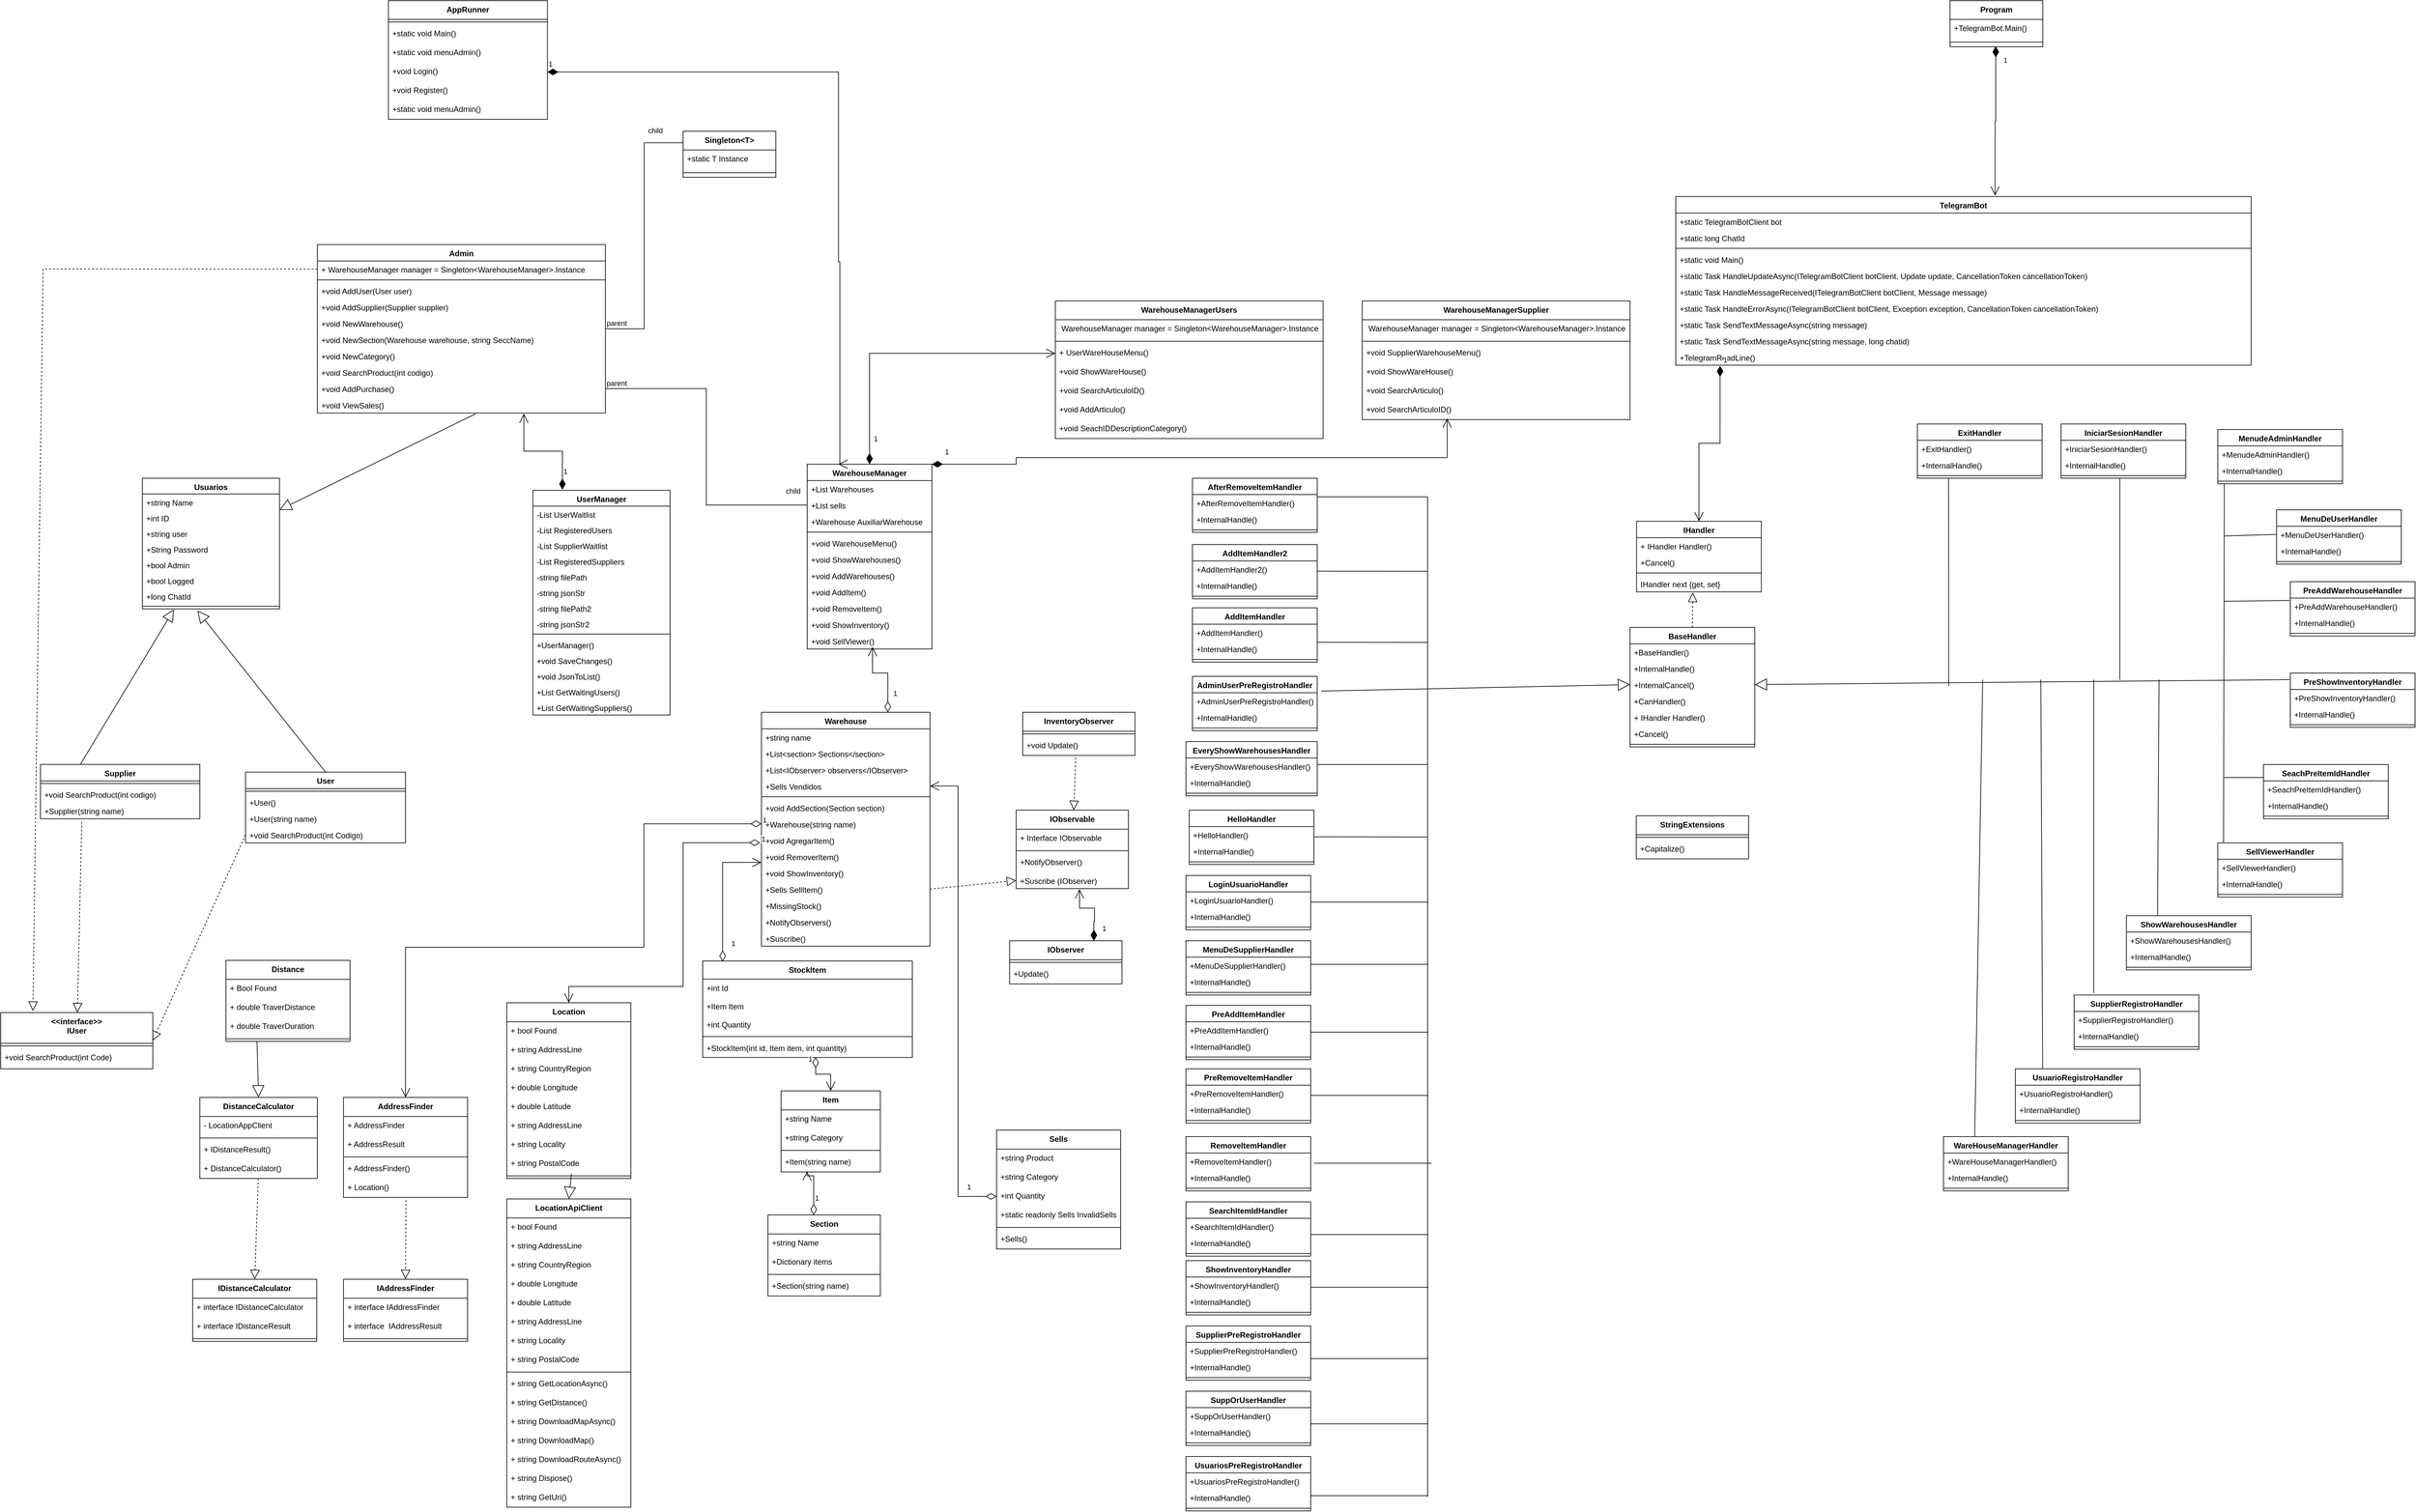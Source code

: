 <mxfile version="24.6.4" type="device">
  <diagram name="Página-1" id="yPGFzclXvuhmBVk59chO">
    <mxGraphModel dx="5996" dy="3913" grid="1" gridSize="10" guides="1" tooltips="1" connect="1" arrows="1" fold="1" page="1" pageScale="1" pageWidth="827" pageHeight="1169" math="0" shadow="0">
      <root>
        <mxCell id="0" />
        <mxCell id="1" parent="0" />
        <mxCell id="6YL_gSf46yEQ1GGf1jSE-127" value="Item" style="swimlane;fontStyle=1;align=center;verticalAlign=top;childLayout=stackLayout;horizontal=1;startSize=29.15;horizontalStack=0;resizeParent=1;resizeParentMax=0;resizeLast=0;collapsible=0;marginBottom=0;" parent="1" vertex="1">
          <mxGeometry x="1220" y="1220" width="152" height="124.15" as="geometry" />
        </mxCell>
        <mxCell id="6YL_gSf46yEQ1GGf1jSE-128" value="+string Name" style="text;strokeColor=none;fillColor=none;align=left;verticalAlign=top;spacingLeft=4;spacingRight=4;overflow=hidden;rotatable=0;points=[[0,0.5],[1,0.5]];portConstraint=eastwest;" parent="6YL_gSf46yEQ1GGf1jSE-127" vertex="1">
          <mxGeometry y="29.15" width="152" height="29" as="geometry" />
        </mxCell>
        <mxCell id="6YL_gSf46yEQ1GGf1jSE-129" value="+string Category" style="text;strokeColor=none;fillColor=none;align=left;verticalAlign=top;spacingLeft=4;spacingRight=4;overflow=hidden;rotatable=0;points=[[0,0.5],[1,0.5]];portConstraint=eastwest;" parent="6YL_gSf46yEQ1GGf1jSE-127" vertex="1">
          <mxGeometry y="58.15" width="152" height="29" as="geometry" />
        </mxCell>
        <mxCell id="6YL_gSf46yEQ1GGf1jSE-130" style="line;strokeWidth=1;fillColor=none;align=left;verticalAlign=middle;spacingTop=-1;spacingLeft=3;spacingRight=3;rotatable=0;labelPosition=right;points=[];portConstraint=eastwest;strokeColor=inherit;" parent="6YL_gSf46yEQ1GGf1jSE-127" vertex="1">
          <mxGeometry y="87.15" width="152" height="8" as="geometry" />
        </mxCell>
        <mxCell id="6YL_gSf46yEQ1GGf1jSE-131" value="+Item(string name)" style="text;strokeColor=none;fillColor=none;align=left;verticalAlign=top;spacingLeft=4;spacingRight=4;overflow=hidden;rotatable=0;points=[[0,0.5],[1,0.5]];portConstraint=eastwest;" parent="6YL_gSf46yEQ1GGf1jSE-127" vertex="1">
          <mxGeometry y="95.15" width="152" height="29" as="geometry" />
        </mxCell>
        <mxCell id="6YL_gSf46yEQ1GGf1jSE-132" value="StockItem" style="swimlane;fontStyle=1;align=center;verticalAlign=top;childLayout=stackLayout;horizontal=1;startSize=27.8;horizontalStack=0;resizeParent=1;resizeParentMax=0;resizeLast=0;collapsible=0;marginBottom=0;" parent="1" vertex="1">
          <mxGeometry x="1100" y="1021" width="321" height="147.8" as="geometry" />
        </mxCell>
        <mxCell id="6YL_gSf46yEQ1GGf1jSE-133" value="+int Id" style="text;strokeColor=none;fillColor=none;align=left;verticalAlign=top;spacingLeft=4;spacingRight=4;overflow=hidden;rotatable=0;points=[[0,0.5],[1,0.5]];portConstraint=eastwest;" parent="6YL_gSf46yEQ1GGf1jSE-132" vertex="1">
          <mxGeometry y="27.8" width="321" height="28" as="geometry" />
        </mxCell>
        <mxCell id="6YL_gSf46yEQ1GGf1jSE-134" value="+Item Item" style="text;strokeColor=none;fillColor=none;align=left;verticalAlign=top;spacingLeft=4;spacingRight=4;overflow=hidden;rotatable=0;points=[[0,0.5],[1,0.5]];portConstraint=eastwest;" parent="6YL_gSf46yEQ1GGf1jSE-132" vertex="1">
          <mxGeometry y="55.8" width="321" height="28" as="geometry" />
        </mxCell>
        <mxCell id="6YL_gSf46yEQ1GGf1jSE-135" value="+int Quantity" style="text;strokeColor=none;fillColor=none;align=left;verticalAlign=top;spacingLeft=4;spacingRight=4;overflow=hidden;rotatable=0;points=[[0,0.5],[1,0.5]];portConstraint=eastwest;" parent="6YL_gSf46yEQ1GGf1jSE-132" vertex="1">
          <mxGeometry y="83.8" width="321" height="28" as="geometry" />
        </mxCell>
        <mxCell id="6YL_gSf46yEQ1GGf1jSE-136" style="line;strokeWidth=1;fillColor=none;align=left;verticalAlign=middle;spacingTop=-1;spacingLeft=3;spacingRight=3;rotatable=0;labelPosition=right;points=[];portConstraint=eastwest;strokeColor=inherit;" parent="6YL_gSf46yEQ1GGf1jSE-132" vertex="1">
          <mxGeometry y="111.8" width="321" height="8" as="geometry" />
        </mxCell>
        <mxCell id="6YL_gSf46yEQ1GGf1jSE-137" value="+StockItem(int id, Item item, int quantity)" style="text;strokeColor=none;fillColor=none;align=left;verticalAlign=top;spacingLeft=4;spacingRight=4;overflow=hidden;rotatable=0;points=[[0,0.5],[1,0.5]];portConstraint=eastwest;" parent="6YL_gSf46yEQ1GGf1jSE-132" vertex="1">
          <mxGeometry y="119.8" width="321" height="28" as="geometry" />
        </mxCell>
        <mxCell id="6YL_gSf46yEQ1GGf1jSE-140" value="Admin" style="swimlane;fontStyle=1;align=center;verticalAlign=top;childLayout=stackLayout;horizontal=1;startSize=25.1;horizontalStack=0;resizeParent=1;resizeParentMax=0;resizeLast=0;collapsible=0;marginBottom=0;" parent="1" vertex="1">
          <mxGeometry x="510" y="-76.38" width="441" height="258.1" as="geometry" />
        </mxCell>
        <mxCell id="6YL_gSf46yEQ1GGf1jSE-141" value="+ WarehouseManager manager = Singleton&lt;WarehouseManager&gt;.Instance" style="text;strokeColor=none;fillColor=none;align=left;verticalAlign=top;spacingLeft=4;spacingRight=4;overflow=hidden;rotatable=0;points=[[0,0.5],[1,0.5]];portConstraint=eastwest;" parent="6YL_gSf46yEQ1GGf1jSE-140" vertex="1">
          <mxGeometry y="25.1" width="441" height="25" as="geometry" />
        </mxCell>
        <mxCell id="6YL_gSf46yEQ1GGf1jSE-142" style="line;strokeWidth=1;fillColor=none;align=left;verticalAlign=middle;spacingTop=-1;spacingLeft=3;spacingRight=3;rotatable=0;labelPosition=right;points=[];portConstraint=eastwest;strokeColor=inherit;" parent="6YL_gSf46yEQ1GGf1jSE-140" vertex="1">
          <mxGeometry y="50.1" width="441" height="8" as="geometry" />
        </mxCell>
        <mxCell id="6YL_gSf46yEQ1GGf1jSE-143" value="+void AddUser(User user)" style="text;strokeColor=none;fillColor=none;align=left;verticalAlign=top;spacingLeft=4;spacingRight=4;overflow=hidden;rotatable=0;points=[[0,0.5],[1,0.5]];portConstraint=eastwest;" parent="6YL_gSf46yEQ1GGf1jSE-140" vertex="1">
          <mxGeometry y="58.1" width="441" height="25" as="geometry" />
        </mxCell>
        <mxCell id="6YL_gSf46yEQ1GGf1jSE-144" value="+void AddSupplier(Supplier supplier)" style="text;strokeColor=none;fillColor=none;align=left;verticalAlign=top;spacingLeft=4;spacingRight=4;overflow=hidden;rotatable=0;points=[[0,0.5],[1,0.5]];portConstraint=eastwest;" parent="6YL_gSf46yEQ1GGf1jSE-140" vertex="1">
          <mxGeometry y="83.1" width="441" height="25" as="geometry" />
        </mxCell>
        <mxCell id="6YL_gSf46yEQ1GGf1jSE-145" value="+void NewWarehouse()" style="text;strokeColor=none;fillColor=none;align=left;verticalAlign=top;spacingLeft=4;spacingRight=4;overflow=hidden;rotatable=0;points=[[0,0.5],[1,0.5]];portConstraint=eastwest;" parent="6YL_gSf46yEQ1GGf1jSE-140" vertex="1">
          <mxGeometry y="108.1" width="441" height="25" as="geometry" />
        </mxCell>
        <mxCell id="6YL_gSf46yEQ1GGf1jSE-146" value="+void NewSection(Warehouse warehouse, string SeccName)" style="text;strokeColor=none;fillColor=none;align=left;verticalAlign=top;spacingLeft=4;spacingRight=4;overflow=hidden;rotatable=0;points=[[0,0.5],[1,0.5]];portConstraint=eastwest;" parent="6YL_gSf46yEQ1GGf1jSE-140" vertex="1">
          <mxGeometry y="133.1" width="441" height="25" as="geometry" />
        </mxCell>
        <mxCell id="6YL_gSf46yEQ1GGf1jSE-147" value="+void NewCategory()" style="text;strokeColor=none;fillColor=none;align=left;verticalAlign=top;spacingLeft=4;spacingRight=4;overflow=hidden;rotatable=0;points=[[0,0.5],[1,0.5]];portConstraint=eastwest;" parent="6YL_gSf46yEQ1GGf1jSE-140" vertex="1">
          <mxGeometry y="158.1" width="441" height="25" as="geometry" />
        </mxCell>
        <mxCell id="6YL_gSf46yEQ1GGf1jSE-148" value="+void SearchProduct(int codigo)" style="text;strokeColor=none;fillColor=none;align=left;verticalAlign=top;spacingLeft=4;spacingRight=4;overflow=hidden;rotatable=0;points=[[0,0.5],[1,0.5]];portConstraint=eastwest;" parent="6YL_gSf46yEQ1GGf1jSE-140" vertex="1">
          <mxGeometry y="183.1" width="441" height="25" as="geometry" />
        </mxCell>
        <mxCell id="6YL_gSf46yEQ1GGf1jSE-149" value="+void AddPurchase()" style="text;strokeColor=none;fillColor=none;align=left;verticalAlign=top;spacingLeft=4;spacingRight=4;overflow=hidden;rotatable=0;points=[[0,0.5],[1,0.5]];portConstraint=eastwest;" parent="6YL_gSf46yEQ1GGf1jSE-140" vertex="1">
          <mxGeometry y="208.1" width="441" height="25" as="geometry" />
        </mxCell>
        <mxCell id="6YL_gSf46yEQ1GGf1jSE-150" value="+void ViewSales()" style="text;strokeColor=none;fillColor=none;align=left;verticalAlign=top;spacingLeft=4;spacingRight=4;overflow=hidden;rotatable=0;points=[[0,0.5],[1,0.5]];portConstraint=eastwest;" parent="6YL_gSf46yEQ1GGf1jSE-140" vertex="1">
          <mxGeometry y="233.1" width="441" height="25" as="geometry" />
        </mxCell>
        <mxCell id="6YL_gSf46yEQ1GGf1jSE-151" value="&lt;&lt;interface&gt;&gt;&#xa;IUser" style="swimlane;fontStyle=1;align=center;verticalAlign=top;childLayout=stackLayout;horizontal=1;startSize=47.1;horizontalStack=0;resizeParent=1;resizeParentMax=0;resizeLast=0;collapsible=0;marginBottom=0;" parent="1" vertex="1">
          <mxGeometry x="25" y="1100" width="233" height="86.1" as="geometry" />
        </mxCell>
        <mxCell id="6YL_gSf46yEQ1GGf1jSE-152" style="line;strokeWidth=1;fillColor=none;align=left;verticalAlign=middle;spacingTop=-1;spacingLeft=3;spacingRight=3;rotatable=0;labelPosition=right;points=[];portConstraint=eastwest;strokeColor=inherit;" parent="6YL_gSf46yEQ1GGf1jSE-151" vertex="1">
          <mxGeometry y="47.1" width="233" height="8" as="geometry" />
        </mxCell>
        <mxCell id="6YL_gSf46yEQ1GGf1jSE-153" value="+void SearchProduct(int Code)" style="text;strokeColor=none;fillColor=none;align=left;verticalAlign=top;spacingLeft=4;spacingRight=4;overflow=hidden;rotatable=0;points=[[0,0.5],[1,0.5]];portConstraint=eastwest;" parent="6YL_gSf46yEQ1GGf1jSE-151" vertex="1">
          <mxGeometry y="55.1" width="233" height="31" as="geometry" />
        </mxCell>
        <mxCell id="6YL_gSf46yEQ1GGf1jSE-154" value="Supplier" style="swimlane;fontStyle=1;align=center;verticalAlign=top;childLayout=stackLayout;horizontal=1;startSize=25.273;horizontalStack=0;resizeParent=1;resizeParentMax=0;resizeLast=0;collapsible=0;marginBottom=0;" parent="1" vertex="1">
          <mxGeometry x="86" y="719.91" width="244" height="83.273" as="geometry" />
        </mxCell>
        <mxCell id="6YL_gSf46yEQ1GGf1jSE-155" style="line;strokeWidth=1;fillColor=none;align=left;verticalAlign=middle;spacingTop=-1;spacingLeft=3;spacingRight=3;rotatable=0;labelPosition=right;points=[];portConstraint=eastwest;strokeColor=inherit;" parent="6YL_gSf46yEQ1GGf1jSE-154" vertex="1">
          <mxGeometry y="25.273" width="244" height="8" as="geometry" />
        </mxCell>
        <mxCell id="6YL_gSf46yEQ1GGf1jSE-157" value="+void SearchProduct(int codigo)" style="text;strokeColor=none;fillColor=none;align=left;verticalAlign=top;spacingLeft=4;spacingRight=4;overflow=hidden;rotatable=0;points=[[0,0.5],[1,0.5]];portConstraint=eastwest;" parent="6YL_gSf46yEQ1GGf1jSE-154" vertex="1">
          <mxGeometry y="33.273" width="244" height="25" as="geometry" />
        </mxCell>
        <mxCell id="6YL_gSf46yEQ1GGf1jSE-159" value="+Supplier(string name)" style="text;strokeColor=none;fillColor=none;align=left;verticalAlign=top;spacingLeft=4;spacingRight=4;overflow=hidden;rotatable=0;points=[[0,0.5],[1,0.5]];portConstraint=eastwest;" parent="6YL_gSf46yEQ1GGf1jSE-154" vertex="1">
          <mxGeometry y="58.273" width="244" height="25" as="geometry" />
        </mxCell>
        <mxCell id="6YL_gSf46yEQ1GGf1jSE-160" value="User" style="swimlane;fontStyle=1;align=center;verticalAlign=top;childLayout=stackLayout;horizontal=1;startSize=25.273;horizontalStack=0;resizeParent=1;resizeParentMax=0;resizeLast=0;collapsible=0;marginBottom=0;" parent="1" vertex="1">
          <mxGeometry x="400" y="731.73" width="245" height="108.273" as="geometry" />
        </mxCell>
        <mxCell id="6YL_gSf46yEQ1GGf1jSE-161" style="line;strokeWidth=1;fillColor=none;align=left;verticalAlign=middle;spacingTop=-1;spacingLeft=3;spacingRight=3;rotatable=0;labelPosition=right;points=[];portConstraint=eastwest;strokeColor=inherit;" parent="6YL_gSf46yEQ1GGf1jSE-160" vertex="1">
          <mxGeometry y="25.273" width="245" height="8" as="geometry" />
        </mxCell>
        <mxCell id="6YL_gSf46yEQ1GGf1jSE-162" value="+User()" style="text;strokeColor=none;fillColor=none;align=left;verticalAlign=top;spacingLeft=4;spacingRight=4;overflow=hidden;rotatable=0;points=[[0,0.5],[1,0.5]];portConstraint=eastwest;" parent="6YL_gSf46yEQ1GGf1jSE-160" vertex="1">
          <mxGeometry y="33.273" width="245" height="25" as="geometry" />
        </mxCell>
        <mxCell id="6YL_gSf46yEQ1GGf1jSE-163" value="+User(string name)" style="text;strokeColor=none;fillColor=none;align=left;verticalAlign=top;spacingLeft=4;spacingRight=4;overflow=hidden;rotatable=0;points=[[0,0.5],[1,0.5]];portConstraint=eastwest;" parent="6YL_gSf46yEQ1GGf1jSE-160" vertex="1">
          <mxGeometry y="58.273" width="245" height="25" as="geometry" />
        </mxCell>
        <mxCell id="6YL_gSf46yEQ1GGf1jSE-165" value="+void SearchProduct(int Codigo)" style="text;strokeColor=none;fillColor=none;align=left;verticalAlign=top;spacingLeft=4;spacingRight=4;overflow=hidden;rotatable=0;points=[[0,0.5],[1,0.5]];portConstraint=eastwest;" parent="6YL_gSf46yEQ1GGf1jSE-160" vertex="1">
          <mxGeometry y="83.273" width="245" height="25" as="geometry" />
        </mxCell>
        <mxCell id="6YL_gSf46yEQ1GGf1jSE-166" value="UserManager" style="swimlane;fontStyle=1;align=center;verticalAlign=top;childLayout=stackLayout;horizontal=1;startSize=24.2;horizontalStack=0;resizeParent=1;resizeParentMax=0;resizeLast=0;collapsible=0;marginBottom=0;" parent="1" vertex="1">
          <mxGeometry x="840" y="300" width="210" height="344.2" as="geometry" />
        </mxCell>
        <mxCell id="6YL_gSf46yEQ1GGf1jSE-167" value="-List UserWaitlist" style="text;strokeColor=none;fillColor=none;align=left;verticalAlign=top;spacingLeft=4;spacingRight=4;overflow=hidden;rotatable=0;points=[[0,0.5],[1,0.5]];portConstraint=eastwest;" parent="6YL_gSf46yEQ1GGf1jSE-166" vertex="1">
          <mxGeometry y="24.2" width="210" height="24" as="geometry" />
        </mxCell>
        <mxCell id="6YL_gSf46yEQ1GGf1jSE-168" value="-List RegisteredUsers" style="text;strokeColor=none;fillColor=none;align=left;verticalAlign=top;spacingLeft=4;spacingRight=4;overflow=hidden;rotatable=0;points=[[0,0.5],[1,0.5]];portConstraint=eastwest;" parent="6YL_gSf46yEQ1GGf1jSE-166" vertex="1">
          <mxGeometry y="48.2" width="210" height="24" as="geometry" />
        </mxCell>
        <mxCell id="6YL_gSf46yEQ1GGf1jSE-169" value="-List SupplierWaitlist" style="text;strokeColor=none;fillColor=none;align=left;verticalAlign=top;spacingLeft=4;spacingRight=4;overflow=hidden;rotatable=0;points=[[0,0.5],[1,0.5]];portConstraint=eastwest;" parent="6YL_gSf46yEQ1GGf1jSE-166" vertex="1">
          <mxGeometry y="72.2" width="210" height="24" as="geometry" />
        </mxCell>
        <mxCell id="6YL_gSf46yEQ1GGf1jSE-170" value="-List RegisteredSuppliers" style="text;strokeColor=none;fillColor=none;align=left;verticalAlign=top;spacingLeft=4;spacingRight=4;overflow=hidden;rotatable=0;points=[[0,0.5],[1,0.5]];portConstraint=eastwest;" parent="6YL_gSf46yEQ1GGf1jSE-166" vertex="1">
          <mxGeometry y="96.2" width="210" height="24" as="geometry" />
        </mxCell>
        <mxCell id="6YL_gSf46yEQ1GGf1jSE-171" value="-string filePath" style="text;strokeColor=none;fillColor=none;align=left;verticalAlign=top;spacingLeft=4;spacingRight=4;overflow=hidden;rotatable=0;points=[[0,0.5],[1,0.5]];portConstraint=eastwest;" parent="6YL_gSf46yEQ1GGf1jSE-166" vertex="1">
          <mxGeometry y="120.2" width="210" height="24" as="geometry" />
        </mxCell>
        <mxCell id="6YL_gSf46yEQ1GGf1jSE-172" value="-string jsonStr" style="text;strokeColor=none;fillColor=none;align=left;verticalAlign=top;spacingLeft=4;spacingRight=4;overflow=hidden;rotatable=0;points=[[0,0.5],[1,0.5]];portConstraint=eastwest;" parent="6YL_gSf46yEQ1GGf1jSE-166" vertex="1">
          <mxGeometry y="144.2" width="210" height="24" as="geometry" />
        </mxCell>
        <mxCell id="6YL_gSf46yEQ1GGf1jSE-173" value="-string filePath2" style="text;strokeColor=none;fillColor=none;align=left;verticalAlign=top;spacingLeft=4;spacingRight=4;overflow=hidden;rotatable=0;points=[[0,0.5],[1,0.5]];portConstraint=eastwest;" parent="6YL_gSf46yEQ1GGf1jSE-166" vertex="1">
          <mxGeometry y="168.2" width="210" height="24" as="geometry" />
        </mxCell>
        <mxCell id="6YL_gSf46yEQ1GGf1jSE-174" value="-string jsonStr2" style="text;strokeColor=none;fillColor=none;align=left;verticalAlign=top;spacingLeft=4;spacingRight=4;overflow=hidden;rotatable=0;points=[[0,0.5],[1,0.5]];portConstraint=eastwest;" parent="6YL_gSf46yEQ1GGf1jSE-166" vertex="1">
          <mxGeometry y="192.2" width="210" height="24" as="geometry" />
        </mxCell>
        <mxCell id="6YL_gSf46yEQ1GGf1jSE-175" style="line;strokeWidth=1;fillColor=none;align=left;verticalAlign=middle;spacingTop=-1;spacingLeft=3;spacingRight=3;rotatable=0;labelPosition=right;points=[];portConstraint=eastwest;strokeColor=inherit;" parent="6YL_gSf46yEQ1GGf1jSE-166" vertex="1">
          <mxGeometry y="216.2" width="210" height="8" as="geometry" />
        </mxCell>
        <mxCell id="6YL_gSf46yEQ1GGf1jSE-176" value="+UserManager()" style="text;strokeColor=none;fillColor=none;align=left;verticalAlign=top;spacingLeft=4;spacingRight=4;overflow=hidden;rotatable=0;points=[[0,0.5],[1,0.5]];portConstraint=eastwest;" parent="6YL_gSf46yEQ1GGf1jSE-166" vertex="1">
          <mxGeometry y="224.2" width="210" height="24" as="geometry" />
        </mxCell>
        <mxCell id="6YL_gSf46yEQ1GGf1jSE-177" value="+void SaveChanges()" style="text;strokeColor=none;fillColor=none;align=left;verticalAlign=top;spacingLeft=4;spacingRight=4;overflow=hidden;rotatable=0;points=[[0,0.5],[1,0.5]];portConstraint=eastwest;" parent="6YL_gSf46yEQ1GGf1jSE-166" vertex="1">
          <mxGeometry y="248.2" width="210" height="24" as="geometry" />
        </mxCell>
        <mxCell id="6YL_gSf46yEQ1GGf1jSE-178" value="+void JsonToList()" style="text;strokeColor=none;fillColor=none;align=left;verticalAlign=top;spacingLeft=4;spacingRight=4;overflow=hidden;rotatable=0;points=[[0,0.5],[1,0.5]];portConstraint=eastwest;" parent="6YL_gSf46yEQ1GGf1jSE-166" vertex="1">
          <mxGeometry y="272.2" width="210" height="24" as="geometry" />
        </mxCell>
        <mxCell id="6YL_gSf46yEQ1GGf1jSE-180" value="+List GetWaitingUsers()" style="text;strokeColor=none;fillColor=none;align=left;verticalAlign=top;spacingLeft=4;spacingRight=4;overflow=hidden;rotatable=0;points=[[0,0.5],[1,0.5]];portConstraint=eastwest;" parent="6YL_gSf46yEQ1GGf1jSE-166" vertex="1">
          <mxGeometry y="296.2" width="210" height="24" as="geometry" />
        </mxCell>
        <mxCell id="6YL_gSf46yEQ1GGf1jSE-181" value="+List GetWaitingSuppliers()" style="text;strokeColor=none;fillColor=none;align=left;verticalAlign=top;spacingLeft=4;spacingRight=4;overflow=hidden;rotatable=0;points=[[0,0.5],[1,0.5]];portConstraint=eastwest;" parent="6YL_gSf46yEQ1GGf1jSE-166" vertex="1">
          <mxGeometry y="320.2" width="210" height="24" as="geometry" />
        </mxCell>
        <mxCell id="6YL_gSf46yEQ1GGf1jSE-190" value="Section" style="swimlane;fontStyle=1;align=center;verticalAlign=top;childLayout=stackLayout;horizontal=1;startSize=29.15;horizontalStack=0;resizeParent=1;resizeParentMax=0;resizeLast=0;collapsible=0;marginBottom=0;" parent="1" vertex="1">
          <mxGeometry x="1200" y="1410" width="172" height="124.15" as="geometry" />
        </mxCell>
        <mxCell id="6YL_gSf46yEQ1GGf1jSE-191" value="+string Name" style="text;strokeColor=none;fillColor=none;align=left;verticalAlign=top;spacingLeft=4;spacingRight=4;overflow=hidden;rotatable=0;points=[[0,0.5],[1,0.5]];portConstraint=eastwest;" parent="6YL_gSf46yEQ1GGf1jSE-190" vertex="1">
          <mxGeometry y="29.15" width="172" height="29" as="geometry" />
        </mxCell>
        <mxCell id="6YL_gSf46yEQ1GGf1jSE-192" value="+Dictionary items" style="text;strokeColor=none;fillColor=none;align=left;verticalAlign=top;spacingLeft=4;spacingRight=4;overflow=hidden;rotatable=0;points=[[0,0.5],[1,0.5]];portConstraint=eastwest;" parent="6YL_gSf46yEQ1GGf1jSE-190" vertex="1">
          <mxGeometry y="58.15" width="172" height="29" as="geometry" />
        </mxCell>
        <mxCell id="6YL_gSf46yEQ1GGf1jSE-193" style="line;strokeWidth=1;fillColor=none;align=left;verticalAlign=middle;spacingTop=-1;spacingLeft=3;spacingRight=3;rotatable=0;labelPosition=right;points=[];portConstraint=eastwest;strokeColor=inherit;" parent="6YL_gSf46yEQ1GGf1jSE-190" vertex="1">
          <mxGeometry y="87.15" width="172" height="8" as="geometry" />
        </mxCell>
        <mxCell id="6YL_gSf46yEQ1GGf1jSE-194" value="+Section(string name)" style="text;strokeColor=none;fillColor=none;align=left;verticalAlign=top;spacingLeft=4;spacingRight=4;overflow=hidden;rotatable=0;points=[[0,0.5],[1,0.5]];portConstraint=eastwest;" parent="6YL_gSf46yEQ1GGf1jSE-190" vertex="1">
          <mxGeometry y="95.15" width="172" height="29" as="geometry" />
        </mxCell>
        <mxCell id="6YL_gSf46yEQ1GGf1jSE-195" value="Warehouse" style="swimlane;fontStyle=1;align=center;verticalAlign=top;childLayout=stackLayout;horizontal=1;startSize=25.4;horizontalStack=0;resizeParent=1;resizeParentMax=0;resizeLast=0;collapsible=0;marginBottom=0;" parent="1" vertex="1">
          <mxGeometry x="1190" y="640.0" width="258" height="358.4" as="geometry" />
        </mxCell>
        <mxCell id="6YL_gSf46yEQ1GGf1jSE-196" value="+string name" style="text;strokeColor=none;fillColor=none;align=left;verticalAlign=top;spacingLeft=4;spacingRight=4;overflow=hidden;rotatable=0;points=[[0,0.5],[1,0.5]];portConstraint=eastwest;" parent="6YL_gSf46yEQ1GGf1jSE-195" vertex="1">
          <mxGeometry y="25.4" width="258" height="25" as="geometry" />
        </mxCell>
        <mxCell id="42Q3PL3aNzK5Wap5xZLr-162" value="+List&lt;section&gt; Sections&lt;/section&gt;" style="text;strokeColor=none;fillColor=none;align=left;verticalAlign=top;spacingLeft=4;spacingRight=4;overflow=hidden;rotatable=0;points=[[0,0.5],[1,0.5]];portConstraint=eastwest;" parent="6YL_gSf46yEQ1GGf1jSE-195" vertex="1">
          <mxGeometry y="50.4" width="258" height="25" as="geometry" />
        </mxCell>
        <mxCell id="6YL_gSf46yEQ1GGf1jSE-197" value="+List&lt;IObserver&gt; observers&lt;/IObserver&gt;" style="text;strokeColor=none;fillColor=none;align=left;verticalAlign=top;spacingLeft=4;spacingRight=4;overflow=hidden;rotatable=0;points=[[0,0.5],[1,0.5]];portConstraint=eastwest;" parent="6YL_gSf46yEQ1GGf1jSE-195" vertex="1">
          <mxGeometry y="75.4" width="258" height="25" as="geometry" />
        </mxCell>
        <mxCell id="42Q3PL3aNzK5Wap5xZLr-163" value="+Sells Vendidos" style="text;strokeColor=none;fillColor=none;align=left;verticalAlign=top;spacingLeft=4;spacingRight=4;overflow=hidden;rotatable=0;points=[[0,0.5],[1,0.5]];portConstraint=eastwest;" parent="6YL_gSf46yEQ1GGf1jSE-195" vertex="1">
          <mxGeometry y="100.4" width="258" height="25" as="geometry" />
        </mxCell>
        <mxCell id="6YL_gSf46yEQ1GGf1jSE-198" style="line;strokeWidth=1;fillColor=none;align=left;verticalAlign=middle;spacingTop=-1;spacingLeft=3;spacingRight=3;rotatable=0;labelPosition=right;points=[];portConstraint=eastwest;strokeColor=inherit;" parent="6YL_gSf46yEQ1GGf1jSE-195" vertex="1">
          <mxGeometry y="125.4" width="258" height="8" as="geometry" />
        </mxCell>
        <mxCell id="6YL_gSf46yEQ1GGf1jSE-199" value="+void AddSection(Section section)" style="text;strokeColor=none;fillColor=none;align=left;verticalAlign=top;spacingLeft=4;spacingRight=4;overflow=hidden;rotatable=0;points=[[0,0.5],[1,0.5]];portConstraint=eastwest;" parent="6YL_gSf46yEQ1GGf1jSE-195" vertex="1">
          <mxGeometry y="133.4" width="258" height="25" as="geometry" />
        </mxCell>
        <mxCell id="6YL_gSf46yEQ1GGf1jSE-200" value="+Warehouse(string name)" style="text;strokeColor=none;fillColor=none;align=left;verticalAlign=top;spacingLeft=4;spacingRight=4;overflow=hidden;rotatable=0;points=[[0,0.5],[1,0.5]];portConstraint=eastwest;" parent="6YL_gSf46yEQ1GGf1jSE-195" vertex="1">
          <mxGeometry y="158.4" width="258" height="25" as="geometry" />
        </mxCell>
        <mxCell id="6YL_gSf46yEQ1GGf1jSE-201" value="+void AgregarItem()" style="text;strokeColor=none;fillColor=none;align=left;verticalAlign=top;spacingLeft=4;spacingRight=4;overflow=hidden;rotatable=0;points=[[0,0.5],[1,0.5]];portConstraint=eastwest;" parent="6YL_gSf46yEQ1GGf1jSE-195" vertex="1">
          <mxGeometry y="183.4" width="258" height="25" as="geometry" />
        </mxCell>
        <mxCell id="6YL_gSf46yEQ1GGf1jSE-202" value="+void RemoverItem()" style="text;strokeColor=none;fillColor=none;align=left;verticalAlign=top;spacingLeft=4;spacingRight=4;overflow=hidden;rotatable=0;points=[[0,0.5],[1,0.5]];portConstraint=eastwest;" parent="6YL_gSf46yEQ1GGf1jSE-195" vertex="1">
          <mxGeometry y="208.4" width="258" height="25" as="geometry" />
        </mxCell>
        <mxCell id="6YL_gSf46yEQ1GGf1jSE-203" value="+void ShowInventory()" style="text;strokeColor=none;fillColor=none;align=left;verticalAlign=top;spacingLeft=4;spacingRight=4;overflow=hidden;rotatable=0;points=[[0,0.5],[1,0.5]];portConstraint=eastwest;" parent="6YL_gSf46yEQ1GGf1jSE-195" vertex="1">
          <mxGeometry y="233.4" width="258" height="25" as="geometry" />
        </mxCell>
        <mxCell id="42Q3PL3aNzK5Wap5xZLr-164" value="+Sells SellItem()" style="text;strokeColor=none;fillColor=none;align=left;verticalAlign=top;spacingLeft=4;spacingRight=4;overflow=hidden;rotatable=0;points=[[0,0.5],[1,0.5]];portConstraint=eastwest;" parent="6YL_gSf46yEQ1GGf1jSE-195" vertex="1">
          <mxGeometry y="258.4" width="258" height="25" as="geometry" />
        </mxCell>
        <mxCell id="42Q3PL3aNzK5Wap5xZLr-165" value="+MissingStock()" style="text;strokeColor=none;fillColor=none;align=left;verticalAlign=top;spacingLeft=4;spacingRight=4;overflow=hidden;rotatable=0;points=[[0,0.5],[1,0.5]];portConstraint=eastwest;" parent="6YL_gSf46yEQ1GGf1jSE-195" vertex="1">
          <mxGeometry y="283.4" width="258" height="25" as="geometry" />
        </mxCell>
        <mxCell id="42Q3PL3aNzK5Wap5xZLr-166" value="+NotifyObservers()" style="text;strokeColor=none;fillColor=none;align=left;verticalAlign=top;spacingLeft=4;spacingRight=4;overflow=hidden;rotatable=0;points=[[0,0.5],[1,0.5]];portConstraint=eastwest;" parent="6YL_gSf46yEQ1GGf1jSE-195" vertex="1">
          <mxGeometry y="308.4" width="258" height="25" as="geometry" />
        </mxCell>
        <mxCell id="6YL_gSf46yEQ1GGf1jSE-204" value="+Suscribe()" style="text;strokeColor=none;fillColor=none;align=left;verticalAlign=top;spacingLeft=4;spacingRight=4;overflow=hidden;rotatable=0;points=[[0,0.5],[1,0.5]];portConstraint=eastwest;" parent="6YL_gSf46yEQ1GGf1jSE-195" vertex="1">
          <mxGeometry y="333.4" width="258" height="25" as="geometry" />
        </mxCell>
        <mxCell id="6YL_gSf46yEQ1GGf1jSE-205" value="WarehouseManager" style="swimlane;fontStyle=1;align=center;verticalAlign=top;childLayout=stackLayout;horizontal=1;startSize=25.1;horizontalStack=0;resizeParent=1;resizeParentMax=0;resizeLast=0;collapsible=0;marginBottom=0;" parent="1" vertex="1">
          <mxGeometry x="1260" y="260" width="191" height="283.1" as="geometry" />
        </mxCell>
        <mxCell id="6YL_gSf46yEQ1GGf1jSE-206" value="+List Warehouses" style="text;strokeColor=none;fillColor=none;align=left;verticalAlign=top;spacingLeft=4;spacingRight=4;overflow=hidden;rotatable=0;points=[[0,0.5],[1,0.5]];portConstraint=eastwest;" parent="6YL_gSf46yEQ1GGf1jSE-205" vertex="1">
          <mxGeometry y="25.1" width="191" height="25" as="geometry" />
        </mxCell>
        <mxCell id="6YL_gSf46yEQ1GGf1jSE-207" value="+List sells" style="text;strokeColor=none;fillColor=none;align=left;verticalAlign=top;spacingLeft=4;spacingRight=4;overflow=hidden;rotatable=0;points=[[0,0.5],[1,0.5]];portConstraint=eastwest;" parent="6YL_gSf46yEQ1GGf1jSE-205" vertex="1">
          <mxGeometry y="50.1" width="191" height="25" as="geometry" />
        </mxCell>
        <mxCell id="42Q3PL3aNzK5Wap5xZLr-167" value="+Warehouse AuxiliarWarehouse" style="text;strokeColor=none;fillColor=none;align=left;verticalAlign=top;spacingLeft=4;spacingRight=4;overflow=hidden;rotatable=0;points=[[0,0.5],[1,0.5]];portConstraint=eastwest;" parent="6YL_gSf46yEQ1GGf1jSE-205" vertex="1">
          <mxGeometry y="75.1" width="191" height="25" as="geometry" />
        </mxCell>
        <mxCell id="6YL_gSf46yEQ1GGf1jSE-208" style="line;strokeWidth=1;fillColor=none;align=left;verticalAlign=middle;spacingTop=-1;spacingLeft=3;spacingRight=3;rotatable=0;labelPosition=right;points=[];portConstraint=eastwest;strokeColor=inherit;" parent="6YL_gSf46yEQ1GGf1jSE-205" vertex="1">
          <mxGeometry y="100.1" width="191" height="8" as="geometry" />
        </mxCell>
        <mxCell id="6YL_gSf46yEQ1GGf1jSE-209" value="+void WarehouseMenu()" style="text;strokeColor=none;fillColor=none;align=left;verticalAlign=top;spacingLeft=4;spacingRight=4;overflow=hidden;rotatable=0;points=[[0,0.5],[1,0.5]];portConstraint=eastwest;" parent="6YL_gSf46yEQ1GGf1jSE-205" vertex="1">
          <mxGeometry y="108.1" width="191" height="25" as="geometry" />
        </mxCell>
        <mxCell id="6YL_gSf46yEQ1GGf1jSE-210" value="+void ShowWarehouses()" style="text;strokeColor=none;fillColor=none;align=left;verticalAlign=top;spacingLeft=4;spacingRight=4;overflow=hidden;rotatable=0;points=[[0,0.5],[1,0.5]];portConstraint=eastwest;" parent="6YL_gSf46yEQ1GGf1jSE-205" vertex="1">
          <mxGeometry y="133.1" width="191" height="25" as="geometry" />
        </mxCell>
        <mxCell id="6YL_gSf46yEQ1GGf1jSE-211" value="+void AddWarehouses()" style="text;strokeColor=none;fillColor=none;align=left;verticalAlign=top;spacingLeft=4;spacingRight=4;overflow=hidden;rotatable=0;points=[[0,0.5],[1,0.5]];portConstraint=eastwest;" parent="6YL_gSf46yEQ1GGf1jSE-205" vertex="1">
          <mxGeometry y="158.1" width="191" height="25" as="geometry" />
        </mxCell>
        <mxCell id="6YL_gSf46yEQ1GGf1jSE-212" value="+void AddItem()" style="text;strokeColor=none;fillColor=none;align=left;verticalAlign=top;spacingLeft=4;spacingRight=4;overflow=hidden;rotatable=0;points=[[0,0.5],[1,0.5]];portConstraint=eastwest;" parent="6YL_gSf46yEQ1GGf1jSE-205" vertex="1">
          <mxGeometry y="183.1" width="191" height="25" as="geometry" />
        </mxCell>
        <mxCell id="6YL_gSf46yEQ1GGf1jSE-213" value="+void RemoveItem()" style="text;strokeColor=none;fillColor=none;align=left;verticalAlign=top;spacingLeft=4;spacingRight=4;overflow=hidden;rotatable=0;points=[[0,0.5],[1,0.5]];portConstraint=eastwest;" parent="6YL_gSf46yEQ1GGf1jSE-205" vertex="1">
          <mxGeometry y="208.1" width="191" height="25" as="geometry" />
        </mxCell>
        <mxCell id="6YL_gSf46yEQ1GGf1jSE-214" value="+void ShowInventory()" style="text;strokeColor=none;fillColor=none;align=left;verticalAlign=top;spacingLeft=4;spacingRight=4;overflow=hidden;rotatable=0;points=[[0,0.5],[1,0.5]];portConstraint=eastwest;" parent="6YL_gSf46yEQ1GGf1jSE-205" vertex="1">
          <mxGeometry y="233.1" width="191" height="25" as="geometry" />
        </mxCell>
        <mxCell id="6YL_gSf46yEQ1GGf1jSE-215" value="+void SellViewer()" style="text;strokeColor=none;fillColor=none;align=left;verticalAlign=top;spacingLeft=4;spacingRight=4;overflow=hidden;rotatable=0;points=[[0,0.5],[1,0.5]];portConstraint=eastwest;" parent="6YL_gSf46yEQ1GGf1jSE-205" vertex="1">
          <mxGeometry y="258.1" width="191" height="25" as="geometry" />
        </mxCell>
        <mxCell id="6YL_gSf46yEQ1GGf1jSE-216" value="WarehouseManagerSupplier" style="swimlane;fontStyle=1;align=center;verticalAlign=top;childLayout=stackLayout;horizontal=1;startSize=28.72;horizontalStack=0;resizeParent=1;resizeParentMax=0;resizeLast=0;collapsible=0;marginBottom=0;" parent="1" vertex="1">
          <mxGeometry x="2110" y="10" width="410" height="181.72" as="geometry" />
        </mxCell>
        <mxCell id="42Q3PL3aNzK5Wap5xZLr-171" value=" WarehouseManager manager = Singleton&lt;WarehouseManager&gt;.Instance" style="text;strokeColor=none;fillColor=none;align=left;verticalAlign=top;spacingLeft=4;spacingRight=4;overflow=hidden;rotatable=0;points=[[0,0.5],[1,0.5]];portConstraint=eastwest;" parent="6YL_gSf46yEQ1GGf1jSE-216" vertex="1">
          <mxGeometry y="28.72" width="410" height="29" as="geometry" />
        </mxCell>
        <mxCell id="6YL_gSf46yEQ1GGf1jSE-217" style="line;strokeWidth=1;fillColor=none;align=left;verticalAlign=middle;spacingTop=-1;spacingLeft=3;spacingRight=3;rotatable=0;labelPosition=right;points=[];portConstraint=eastwest;strokeColor=inherit;" parent="6YL_gSf46yEQ1GGf1jSE-216" vertex="1">
          <mxGeometry y="57.72" width="410" height="8" as="geometry" />
        </mxCell>
        <mxCell id="6YL_gSf46yEQ1GGf1jSE-218" value="+void SupplierWarehouseMenu()" style="text;strokeColor=none;fillColor=none;align=left;verticalAlign=top;spacingLeft=4;spacingRight=4;overflow=hidden;rotatable=0;points=[[0,0.5],[1,0.5]];portConstraint=eastwest;" parent="6YL_gSf46yEQ1GGf1jSE-216" vertex="1">
          <mxGeometry y="65.72" width="410" height="29" as="geometry" />
        </mxCell>
        <mxCell id="42Q3PL3aNzK5Wap5xZLr-170" value="+void ShowWareHouse()" style="text;strokeColor=none;fillColor=none;align=left;verticalAlign=top;spacingLeft=4;spacingRight=4;overflow=hidden;rotatable=0;points=[[0,0.5],[1,0.5]];portConstraint=eastwest;" parent="6YL_gSf46yEQ1GGf1jSE-216" vertex="1">
          <mxGeometry y="94.72" width="410" height="29" as="geometry" />
        </mxCell>
        <mxCell id="42Q3PL3aNzK5Wap5xZLr-169" value="+void SearchArticulo()" style="text;strokeColor=none;fillColor=none;align=left;verticalAlign=top;spacingLeft=4;spacingRight=4;overflow=hidden;rotatable=0;points=[[0,0.5],[1,0.5]];portConstraint=eastwest;" parent="6YL_gSf46yEQ1GGf1jSE-216" vertex="1">
          <mxGeometry y="123.72" width="410" height="29" as="geometry" />
        </mxCell>
        <mxCell id="42Q3PL3aNzK5Wap5xZLr-172" value="+void SearchArticuloID()" style="text;strokeColor=none;fillColor=none;align=left;verticalAlign=top;spacingLeft=4;spacingRight=4;overflow=hidden;rotatable=0;points=[[0,0.5],[1,0.5]];portConstraint=eastwest;" parent="6YL_gSf46yEQ1GGf1jSE-216" vertex="1">
          <mxGeometry y="152.72" width="410" height="29" as="geometry" />
        </mxCell>
        <mxCell id="6YL_gSf46yEQ1GGf1jSE-219" value="WarehouseManagerUsers" style="swimlane;fontStyle=1;align=center;verticalAlign=top;childLayout=stackLayout;horizontal=1;startSize=28.72;horizontalStack=0;resizeParent=1;resizeParentMax=0;resizeLast=0;collapsible=0;marginBottom=0;" parent="1" vertex="1">
          <mxGeometry x="1640" y="10" width="410" height="210.72" as="geometry" />
        </mxCell>
        <mxCell id="42Q3PL3aNzK5Wap5xZLr-173" value=" WarehouseManager manager = Singleton&lt;WarehouseManager&gt;.Instance" style="text;strokeColor=none;fillColor=none;align=left;verticalAlign=top;spacingLeft=4;spacingRight=4;overflow=hidden;rotatable=0;points=[[0,0.5],[1,0.5]];portConstraint=eastwest;" parent="6YL_gSf46yEQ1GGf1jSE-219" vertex="1">
          <mxGeometry y="28.72" width="410" height="29" as="geometry" />
        </mxCell>
        <mxCell id="6YL_gSf46yEQ1GGf1jSE-220" style="line;strokeWidth=1;fillColor=none;align=left;verticalAlign=middle;spacingTop=-1;spacingLeft=3;spacingRight=3;rotatable=0;labelPosition=right;points=[];portConstraint=eastwest;strokeColor=inherit;" parent="6YL_gSf46yEQ1GGf1jSE-219" vertex="1">
          <mxGeometry y="57.72" width="410" height="8" as="geometry" />
        </mxCell>
        <mxCell id="6YL_gSf46yEQ1GGf1jSE-221" value="+ UserWareHouseMenu()" style="text;strokeColor=none;fillColor=none;align=left;verticalAlign=top;spacingLeft=4;spacingRight=4;overflow=hidden;rotatable=0;points=[[0,0.5],[1,0.5]];portConstraint=eastwest;" parent="6YL_gSf46yEQ1GGf1jSE-219" vertex="1">
          <mxGeometry y="65.72" width="410" height="29" as="geometry" />
        </mxCell>
        <mxCell id="42Q3PL3aNzK5Wap5xZLr-177" value="+void ShowWareHouse()" style="text;strokeColor=none;fillColor=none;align=left;verticalAlign=top;spacingLeft=4;spacingRight=4;overflow=hidden;rotatable=0;points=[[0,0.5],[1,0.5]];portConstraint=eastwest;" parent="6YL_gSf46yEQ1GGf1jSE-219" vertex="1">
          <mxGeometry y="94.72" width="410" height="29" as="geometry" />
        </mxCell>
        <mxCell id="42Q3PL3aNzK5Wap5xZLr-178" value="+void SearchArticuloID()" style="text;strokeColor=none;fillColor=none;align=left;verticalAlign=top;spacingLeft=4;spacingRight=4;overflow=hidden;rotatable=0;points=[[0,0.5],[1,0.5]];portConstraint=eastwest;" parent="6YL_gSf46yEQ1GGf1jSE-219" vertex="1">
          <mxGeometry y="123.72" width="410" height="29" as="geometry" />
        </mxCell>
        <mxCell id="42Q3PL3aNzK5Wap5xZLr-175" value="+void AddArticulo()" style="text;strokeColor=none;fillColor=none;align=left;verticalAlign=top;spacingLeft=4;spacingRight=4;overflow=hidden;rotatable=0;points=[[0,0.5],[1,0.5]];portConstraint=eastwest;" parent="6YL_gSf46yEQ1GGf1jSE-219" vertex="1">
          <mxGeometry y="152.72" width="410" height="29" as="geometry" />
        </mxCell>
        <mxCell id="42Q3PL3aNzK5Wap5xZLr-174" value="+void SeachIDDescriptionCategory()" style="text;strokeColor=none;fillColor=none;align=left;verticalAlign=top;spacingLeft=4;spacingRight=4;overflow=hidden;rotatable=0;points=[[0,0.5],[1,0.5]];portConstraint=eastwest;" parent="6YL_gSf46yEQ1GGf1jSE-219" vertex="1">
          <mxGeometry y="181.72" width="410" height="29" as="geometry" />
        </mxCell>
        <mxCell id="6YL_gSf46yEQ1GGf1jSE-222" value="Singleton&lt;T&gt;" style="swimlane;fontStyle=1;align=center;verticalAlign=top;childLayout=stackLayout;horizontal=1;startSize=28.72;horizontalStack=0;resizeParent=1;resizeParentMax=0;resizeLast=0;collapsible=0;marginBottom=0;" parent="1" vertex="1">
          <mxGeometry x="1070" y="-250" width="142" height="70.44" as="geometry" />
        </mxCell>
        <mxCell id="6YL_gSf46yEQ1GGf1jSE-223" value="+static T Instance" style="text;strokeColor=none;fillColor=none;align=left;verticalAlign=top;spacingLeft=4;spacingRight=4;overflow=hidden;rotatable=0;points=[[0,0.5],[1,0.5]];portConstraint=eastwest;" parent="6YL_gSf46yEQ1GGf1jSE-222" vertex="1">
          <mxGeometry y="28.72" width="142" height="27.72" as="geometry" />
        </mxCell>
        <mxCell id="6YL_gSf46yEQ1GGf1jSE-224" style="line;strokeWidth=1;fillColor=none;align=left;verticalAlign=middle;spacingTop=-1;spacingLeft=3;spacingRight=3;rotatable=0;labelPosition=right;points=[];portConstraint=eastwest;strokeColor=inherit;" parent="6YL_gSf46yEQ1GGf1jSE-222" vertex="1">
          <mxGeometry y="56.44" width="142" height="14" as="geometry" />
        </mxCell>
        <mxCell id="6YL_gSf46yEQ1GGf1jSE-225" value="TelegramBot" style="swimlane;fontStyle=1;align=center;verticalAlign=top;childLayout=stackLayout;horizontal=1;startSize=25.4;horizontalStack=0;resizeParent=1;resizeParentMax=0;resizeLast=0;collapsible=0;marginBottom=0;" parent="1" vertex="1">
          <mxGeometry x="2590" y="-150.0" width="881" height="258.4" as="geometry" />
        </mxCell>
        <mxCell id="6YL_gSf46yEQ1GGf1jSE-226" value="+static TelegramBotClient bot" style="text;strokeColor=none;fillColor=none;align=left;verticalAlign=top;spacingLeft=4;spacingRight=4;overflow=hidden;rotatable=0;points=[[0,0.5],[1,0.5]];portConstraint=eastwest;" parent="6YL_gSf46yEQ1GGf1jSE-225" vertex="1">
          <mxGeometry y="25.4" width="881" height="25" as="geometry" />
        </mxCell>
        <mxCell id="6YL_gSf46yEQ1GGf1jSE-227" value="+static long ChatId" style="text;strokeColor=none;fillColor=none;align=left;verticalAlign=top;spacingLeft=4;spacingRight=4;overflow=hidden;rotatable=0;points=[[0,0.5],[1,0.5]];portConstraint=eastwest;" parent="6YL_gSf46yEQ1GGf1jSE-225" vertex="1">
          <mxGeometry y="50.4" width="881" height="25" as="geometry" />
        </mxCell>
        <mxCell id="6YL_gSf46yEQ1GGf1jSE-228" style="line;strokeWidth=1;fillColor=none;align=left;verticalAlign=middle;spacingTop=-1;spacingLeft=3;spacingRight=3;rotatable=0;labelPosition=right;points=[];portConstraint=eastwest;strokeColor=inherit;" parent="6YL_gSf46yEQ1GGf1jSE-225" vertex="1">
          <mxGeometry y="75.4" width="881" height="8" as="geometry" />
        </mxCell>
        <mxCell id="6YL_gSf46yEQ1GGf1jSE-229" value="+static void Main()" style="text;strokeColor=none;fillColor=none;align=left;verticalAlign=top;spacingLeft=4;spacingRight=4;overflow=hidden;rotatable=0;points=[[0,0.5],[1,0.5]];portConstraint=eastwest;" parent="6YL_gSf46yEQ1GGf1jSE-225" vertex="1">
          <mxGeometry y="83.4" width="881" height="25" as="geometry" />
        </mxCell>
        <mxCell id="6YL_gSf46yEQ1GGf1jSE-230" value="+static Task HandleUpdateAsync(ITelegramBotClient botClient, Update update, CancellationToken cancellationToken)" style="text;strokeColor=none;fillColor=none;align=left;verticalAlign=top;spacingLeft=4;spacingRight=4;overflow=hidden;rotatable=0;points=[[0,0.5],[1,0.5]];portConstraint=eastwest;" parent="6YL_gSf46yEQ1GGf1jSE-225" vertex="1">
          <mxGeometry y="108.4" width="881" height="25" as="geometry" />
        </mxCell>
        <mxCell id="6YL_gSf46yEQ1GGf1jSE-231" value="+static Task HandleMessageReceived(ITelegramBotClient botClient, Message message)" style="text;strokeColor=none;fillColor=none;align=left;verticalAlign=top;spacingLeft=4;spacingRight=4;overflow=hidden;rotatable=0;points=[[0,0.5],[1,0.5]];portConstraint=eastwest;" parent="6YL_gSf46yEQ1GGf1jSE-225" vertex="1">
          <mxGeometry y="133.4" width="881" height="25" as="geometry" />
        </mxCell>
        <mxCell id="6YL_gSf46yEQ1GGf1jSE-232" value="+static Task HandleErrorAsync(ITelegramBotClient botClient, Exception exception, CancellationToken cancellationToken)" style="text;strokeColor=none;fillColor=none;align=left;verticalAlign=top;spacingLeft=4;spacingRight=4;overflow=hidden;rotatable=0;points=[[0,0.5],[1,0.5]];portConstraint=eastwest;" parent="6YL_gSf46yEQ1GGf1jSE-225" vertex="1">
          <mxGeometry y="158.4" width="881" height="25" as="geometry" />
        </mxCell>
        <mxCell id="6YL_gSf46yEQ1GGf1jSE-233" value="+static Task SendTextMessageAsync(string message)" style="text;strokeColor=none;fillColor=none;align=left;verticalAlign=top;spacingLeft=4;spacingRight=4;overflow=hidden;rotatable=0;points=[[0,0.5],[1,0.5]];portConstraint=eastwest;" parent="6YL_gSf46yEQ1GGf1jSE-225" vertex="1">
          <mxGeometry y="183.4" width="881" height="25" as="geometry" />
        </mxCell>
        <mxCell id="42Q3PL3aNzK5Wap5xZLr-161" value="+static Task SendTextMessageAsync(string message, long chatid)" style="text;strokeColor=none;fillColor=none;align=left;verticalAlign=top;spacingLeft=4;spacingRight=4;overflow=hidden;rotatable=0;points=[[0,0.5],[1,0.5]];portConstraint=eastwest;" parent="6YL_gSf46yEQ1GGf1jSE-225" vertex="1">
          <mxGeometry y="208.4" width="881" height="25" as="geometry" />
        </mxCell>
        <mxCell id="6YL_gSf46yEQ1GGf1jSE-234" value="+TelegramReadLine()" style="text;strokeColor=none;fillColor=none;align=left;verticalAlign=top;spacingLeft=4;spacingRight=4;overflow=hidden;rotatable=0;points=[[0,0.5],[1,0.5]];portConstraint=eastwest;" parent="6YL_gSf46yEQ1GGf1jSE-225" vertex="1">
          <mxGeometry y="233.4" width="881" height="25" as="geometry" />
        </mxCell>
        <mxCell id="6YL_gSf46yEQ1GGf1jSE-235" value="AppRunner" style="swimlane;fontStyle=1;align=center;verticalAlign=top;childLayout=stackLayout;horizontal=1;startSize=28.72;horizontalStack=0;resizeParent=1;resizeParentMax=0;resizeLast=0;collapsible=0;marginBottom=0;" parent="1" vertex="1">
          <mxGeometry x="618.75" y="-450" width="243.5" height="181.72" as="geometry" />
        </mxCell>
        <mxCell id="6YL_gSf46yEQ1GGf1jSE-236" style="line;strokeWidth=1;fillColor=none;align=left;verticalAlign=middle;spacingTop=-1;spacingLeft=3;spacingRight=3;rotatable=0;labelPosition=right;points=[];portConstraint=eastwest;strokeColor=inherit;" parent="6YL_gSf46yEQ1GGf1jSE-235" vertex="1">
          <mxGeometry y="28.72" width="243.5" height="8" as="geometry" />
        </mxCell>
        <mxCell id="42Q3PL3aNzK5Wap5xZLr-179" value="+static void Main()" style="text;strokeColor=none;fillColor=none;align=left;verticalAlign=top;spacingLeft=4;spacingRight=4;overflow=hidden;rotatable=0;points=[[0,0.5],[1,0.5]];portConstraint=eastwest;" parent="6YL_gSf46yEQ1GGf1jSE-235" vertex="1">
          <mxGeometry y="36.72" width="243.5" height="29" as="geometry" />
        </mxCell>
        <mxCell id="42Q3PL3aNzK5Wap5xZLr-180" value="+static void menuAdmin()" style="text;strokeColor=none;fillColor=none;align=left;verticalAlign=top;spacingLeft=4;spacingRight=4;overflow=hidden;rotatable=0;points=[[0,0.5],[1,0.5]];portConstraint=eastwest;" parent="6YL_gSf46yEQ1GGf1jSE-235" vertex="1">
          <mxGeometry y="65.72" width="243.5" height="29" as="geometry" />
        </mxCell>
        <mxCell id="42Q3PL3aNzK5Wap5xZLr-181" value="+void Login()" style="text;strokeColor=none;fillColor=none;align=left;verticalAlign=top;spacingLeft=4;spacingRight=4;overflow=hidden;rotatable=0;points=[[0,0.5],[1,0.5]];portConstraint=eastwest;" parent="6YL_gSf46yEQ1GGf1jSE-235" vertex="1">
          <mxGeometry y="94.72" width="243.5" height="29" as="geometry" />
        </mxCell>
        <mxCell id="42Q3PL3aNzK5Wap5xZLr-182" value="+void Register()" style="text;strokeColor=none;fillColor=none;align=left;verticalAlign=top;spacingLeft=4;spacingRight=4;overflow=hidden;rotatable=0;points=[[0,0.5],[1,0.5]];portConstraint=eastwest;" parent="6YL_gSf46yEQ1GGf1jSE-235" vertex="1">
          <mxGeometry y="123.72" width="243.5" height="29" as="geometry" />
        </mxCell>
        <mxCell id="6YL_gSf46yEQ1GGf1jSE-237" value="+static void menuAdmin()" style="text;strokeColor=none;fillColor=none;align=left;verticalAlign=top;spacingLeft=4;spacingRight=4;overflow=hidden;rotatable=0;points=[[0,0.5],[1,0.5]];portConstraint=eastwest;" parent="6YL_gSf46yEQ1GGf1jSE-235" vertex="1">
          <mxGeometry y="152.72" width="243.5" height="29" as="geometry" />
        </mxCell>
        <mxCell id="42Q3PL3aNzK5Wap5xZLr-2" value="AddItemHandler" style="swimlane;fontStyle=1;align=center;verticalAlign=top;childLayout=stackLayout;horizontal=1;startSize=25.1;horizontalStack=0;resizeParent=1;resizeParentMax=0;resizeLast=0;collapsible=0;marginBottom=0;" parent="1" vertex="1">
          <mxGeometry x="1850" y="480" width="191" height="83.1" as="geometry" />
        </mxCell>
        <mxCell id="42Q3PL3aNzK5Wap5xZLr-15" value="+AddItemHandler()" style="text;strokeColor=none;fillColor=none;align=left;verticalAlign=top;spacingLeft=4;spacingRight=4;overflow=hidden;rotatable=0;points=[[0,0.5],[1,0.5]];portConstraint=eastwest;" parent="42Q3PL3aNzK5Wap5xZLr-2" vertex="1">
          <mxGeometry y="25.1" width="191" height="25" as="geometry" />
        </mxCell>
        <mxCell id="42Q3PL3aNzK5Wap5xZLr-3" value="+InternalHandle() " style="text;strokeColor=none;fillColor=none;align=left;verticalAlign=top;spacingLeft=4;spacingRight=4;overflow=hidden;rotatable=0;points=[[0,0.5],[1,0.5]];portConstraint=eastwest;" parent="42Q3PL3aNzK5Wap5xZLr-2" vertex="1">
          <mxGeometry y="50.1" width="191" height="25" as="geometry" />
        </mxCell>
        <mxCell id="42Q3PL3aNzK5Wap5xZLr-5" style="line;strokeWidth=1;fillColor=none;align=left;verticalAlign=middle;spacingTop=-1;spacingLeft=3;spacingRight=3;rotatable=0;labelPosition=right;points=[];portConstraint=eastwest;strokeColor=inherit;" parent="42Q3PL3aNzK5Wap5xZLr-2" vertex="1">
          <mxGeometry y="75.1" width="191" height="8" as="geometry" />
        </mxCell>
        <mxCell id="42Q3PL3aNzK5Wap5xZLr-16" value="AddItemHandler2" style="swimlane;fontStyle=1;align=center;verticalAlign=top;childLayout=stackLayout;horizontal=1;startSize=25.1;horizontalStack=0;resizeParent=1;resizeParentMax=0;resizeLast=0;collapsible=0;marginBottom=0;" parent="1" vertex="1">
          <mxGeometry x="1850" y="383.1" width="191" height="83.1" as="geometry" />
        </mxCell>
        <mxCell id="42Q3PL3aNzK5Wap5xZLr-17" value="+AddItemHandler2()" style="text;strokeColor=none;fillColor=none;align=left;verticalAlign=top;spacingLeft=4;spacingRight=4;overflow=hidden;rotatable=0;points=[[0,0.5],[1,0.5]];portConstraint=eastwest;" parent="42Q3PL3aNzK5Wap5xZLr-16" vertex="1">
          <mxGeometry y="25.1" width="191" height="25" as="geometry" />
        </mxCell>
        <mxCell id="42Q3PL3aNzK5Wap5xZLr-18" value="+InternalHandle() " style="text;strokeColor=none;fillColor=none;align=left;verticalAlign=top;spacingLeft=4;spacingRight=4;overflow=hidden;rotatable=0;points=[[0,0.5],[1,0.5]];portConstraint=eastwest;" parent="42Q3PL3aNzK5Wap5xZLr-16" vertex="1">
          <mxGeometry y="50.1" width="191" height="25" as="geometry" />
        </mxCell>
        <mxCell id="42Q3PL3aNzK5Wap5xZLr-19" style="line;strokeWidth=1;fillColor=none;align=left;verticalAlign=middle;spacingTop=-1;spacingLeft=3;spacingRight=3;rotatable=0;labelPosition=right;points=[];portConstraint=eastwest;strokeColor=inherit;" parent="42Q3PL3aNzK5Wap5xZLr-16" vertex="1">
          <mxGeometry y="75.1" width="191" height="8" as="geometry" />
        </mxCell>
        <mxCell id="42Q3PL3aNzK5Wap5xZLr-20" value="AdminUserPreRegistroHandler" style="swimlane;fontStyle=1;align=center;verticalAlign=top;childLayout=stackLayout;horizontal=1;startSize=25.1;horizontalStack=0;resizeParent=1;resizeParentMax=0;resizeLast=0;collapsible=0;marginBottom=0;" parent="1" vertex="1">
          <mxGeometry x="1850" y="585" width="191" height="83.1" as="geometry" />
        </mxCell>
        <mxCell id="42Q3PL3aNzK5Wap5xZLr-21" value="+AdminUserPreRegistroHandler()" style="text;strokeColor=none;fillColor=none;align=left;verticalAlign=top;spacingLeft=4;spacingRight=4;overflow=hidden;rotatable=0;points=[[0,0.5],[1,0.5]];portConstraint=eastwest;" parent="42Q3PL3aNzK5Wap5xZLr-20" vertex="1">
          <mxGeometry y="25.1" width="191" height="25" as="geometry" />
        </mxCell>
        <mxCell id="42Q3PL3aNzK5Wap5xZLr-22" value="+InternalHandle() " style="text;strokeColor=none;fillColor=none;align=left;verticalAlign=top;spacingLeft=4;spacingRight=4;overflow=hidden;rotatable=0;points=[[0,0.5],[1,0.5]];portConstraint=eastwest;" parent="42Q3PL3aNzK5Wap5xZLr-20" vertex="1">
          <mxGeometry y="50.1" width="191" height="25" as="geometry" />
        </mxCell>
        <mxCell id="42Q3PL3aNzK5Wap5xZLr-23" style="line;strokeWidth=1;fillColor=none;align=left;verticalAlign=middle;spacingTop=-1;spacingLeft=3;spacingRight=3;rotatable=0;labelPosition=right;points=[];portConstraint=eastwest;strokeColor=inherit;" parent="42Q3PL3aNzK5Wap5xZLr-20" vertex="1">
          <mxGeometry y="75.1" width="191" height="8" as="geometry" />
        </mxCell>
        <mxCell id="42Q3PL3aNzK5Wap5xZLr-24" value="AfterRemoveItemHandler" style="swimlane;fontStyle=1;align=center;verticalAlign=top;childLayout=stackLayout;horizontal=1;startSize=25.1;horizontalStack=0;resizeParent=1;resizeParentMax=0;resizeLast=0;collapsible=0;marginBottom=0;" parent="1" vertex="1">
          <mxGeometry x="1850" y="281.45" width="191" height="83.1" as="geometry" />
        </mxCell>
        <mxCell id="42Q3PL3aNzK5Wap5xZLr-25" value="+AfterRemoveItemHandler()" style="text;strokeColor=none;fillColor=none;align=left;verticalAlign=top;spacingLeft=4;spacingRight=4;overflow=hidden;rotatable=0;points=[[0,0.5],[1,0.5]];portConstraint=eastwest;" parent="42Q3PL3aNzK5Wap5xZLr-24" vertex="1">
          <mxGeometry y="25.1" width="191" height="25" as="geometry" />
        </mxCell>
        <mxCell id="42Q3PL3aNzK5Wap5xZLr-26" value="+InternalHandle() " style="text;strokeColor=none;fillColor=none;align=left;verticalAlign=top;spacingLeft=4;spacingRight=4;overflow=hidden;rotatable=0;points=[[0,0.5],[1,0.5]];portConstraint=eastwest;" parent="42Q3PL3aNzK5Wap5xZLr-24" vertex="1">
          <mxGeometry y="50.1" width="191" height="25" as="geometry" />
        </mxCell>
        <mxCell id="42Q3PL3aNzK5Wap5xZLr-27" style="line;strokeWidth=1;fillColor=none;align=left;verticalAlign=middle;spacingTop=-1;spacingLeft=3;spacingRight=3;rotatable=0;labelPosition=right;points=[];portConstraint=eastwest;strokeColor=inherit;" parent="42Q3PL3aNzK5Wap5xZLr-24" vertex="1">
          <mxGeometry y="75.1" width="191" height="8" as="geometry" />
        </mxCell>
        <mxCell id="42Q3PL3aNzK5Wap5xZLr-28" value="EveryShowWarehousesHandler" style="swimlane;fontStyle=1;align=center;verticalAlign=top;childLayout=stackLayout;horizontal=1;startSize=25.1;horizontalStack=0;resizeParent=1;resizeParentMax=0;resizeLast=0;collapsible=0;marginBottom=0;" parent="1" vertex="1">
          <mxGeometry x="1840" y="684.9" width="201" height="83.1" as="geometry" />
        </mxCell>
        <mxCell id="42Q3PL3aNzK5Wap5xZLr-29" value="+EveryShowWarehousesHandler()   " style="text;strokeColor=none;fillColor=none;align=left;verticalAlign=top;spacingLeft=4;spacingRight=4;overflow=hidden;rotatable=0;points=[[0,0.5],[1,0.5]];portConstraint=eastwest;" parent="42Q3PL3aNzK5Wap5xZLr-28" vertex="1">
          <mxGeometry y="25.1" width="201" height="25" as="geometry" />
        </mxCell>
        <mxCell id="42Q3PL3aNzK5Wap5xZLr-30" value="+InternalHandle() " style="text;strokeColor=none;fillColor=none;align=left;verticalAlign=top;spacingLeft=4;spacingRight=4;overflow=hidden;rotatable=0;points=[[0,0.5],[1,0.5]];portConstraint=eastwest;" parent="42Q3PL3aNzK5Wap5xZLr-28" vertex="1">
          <mxGeometry y="50.1" width="201" height="25" as="geometry" />
        </mxCell>
        <mxCell id="42Q3PL3aNzK5Wap5xZLr-31" style="line;strokeWidth=1;fillColor=none;align=left;verticalAlign=middle;spacingTop=-1;spacingLeft=3;spacingRight=3;rotatable=0;labelPosition=right;points=[];portConstraint=eastwest;strokeColor=inherit;" parent="42Q3PL3aNzK5Wap5xZLr-28" vertex="1">
          <mxGeometry y="75.1" width="201" height="8" as="geometry" />
        </mxCell>
        <mxCell id="42Q3PL3aNzK5Wap5xZLr-32" value="ExitHandler" style="swimlane;fontStyle=1;align=center;verticalAlign=top;childLayout=stackLayout;horizontal=1;startSize=25.1;horizontalStack=0;resizeParent=1;resizeParentMax=0;resizeLast=0;collapsible=0;marginBottom=0;" parent="1" vertex="1">
          <mxGeometry x="2960" y="198.35" width="191" height="83.1" as="geometry" />
        </mxCell>
        <mxCell id="42Q3PL3aNzK5Wap5xZLr-33" value="+ExitHandler()" style="text;strokeColor=none;fillColor=none;align=left;verticalAlign=top;spacingLeft=4;spacingRight=4;overflow=hidden;rotatable=0;points=[[0,0.5],[1,0.5]];portConstraint=eastwest;" parent="42Q3PL3aNzK5Wap5xZLr-32" vertex="1">
          <mxGeometry y="25.1" width="191" height="25" as="geometry" />
        </mxCell>
        <mxCell id="42Q3PL3aNzK5Wap5xZLr-34" value="+InternalHandle() " style="text;strokeColor=none;fillColor=none;align=left;verticalAlign=top;spacingLeft=4;spacingRight=4;overflow=hidden;rotatable=0;points=[[0,0.5],[1,0.5]];portConstraint=eastwest;" parent="42Q3PL3aNzK5Wap5xZLr-32" vertex="1">
          <mxGeometry y="50.1" width="191" height="25" as="geometry" />
        </mxCell>
        <mxCell id="42Q3PL3aNzK5Wap5xZLr-35" style="line;strokeWidth=1;fillColor=none;align=left;verticalAlign=middle;spacingTop=-1;spacingLeft=3;spacingRight=3;rotatable=0;labelPosition=right;points=[];portConstraint=eastwest;strokeColor=inherit;" parent="42Q3PL3aNzK5Wap5xZLr-32" vertex="1">
          <mxGeometry y="75.1" width="191" height="8" as="geometry" />
        </mxCell>
        <mxCell id="42Q3PL3aNzK5Wap5xZLr-36" value="HelloHandler" style="swimlane;fontStyle=1;align=center;verticalAlign=top;childLayout=stackLayout;horizontal=1;startSize=25.1;horizontalStack=0;resizeParent=1;resizeParentMax=0;resizeLast=0;collapsible=0;marginBottom=0;" parent="1" vertex="1">
          <mxGeometry x="1845" y="790" width="191" height="83.1" as="geometry" />
        </mxCell>
        <mxCell id="42Q3PL3aNzK5Wap5xZLr-37" value="+HelloHandler()" style="text;strokeColor=none;fillColor=none;align=left;verticalAlign=top;spacingLeft=4;spacingRight=4;overflow=hidden;rotatable=0;points=[[0,0.5],[1,0.5]];portConstraint=eastwest;" parent="42Q3PL3aNzK5Wap5xZLr-36" vertex="1">
          <mxGeometry y="25.1" width="191" height="25" as="geometry" />
        </mxCell>
        <mxCell id="42Q3PL3aNzK5Wap5xZLr-38" value="+InternalHandle() " style="text;strokeColor=none;fillColor=none;align=left;verticalAlign=top;spacingLeft=4;spacingRight=4;overflow=hidden;rotatable=0;points=[[0,0.5],[1,0.5]];portConstraint=eastwest;" parent="42Q3PL3aNzK5Wap5xZLr-36" vertex="1">
          <mxGeometry y="50.1" width="191" height="25" as="geometry" />
        </mxCell>
        <mxCell id="42Q3PL3aNzK5Wap5xZLr-39" style="line;strokeWidth=1;fillColor=none;align=left;verticalAlign=middle;spacingTop=-1;spacingLeft=3;spacingRight=3;rotatable=0;labelPosition=right;points=[];portConstraint=eastwest;strokeColor=inherit;" parent="42Q3PL3aNzK5Wap5xZLr-36" vertex="1">
          <mxGeometry y="75.1" width="191" height="8" as="geometry" />
        </mxCell>
        <mxCell id="42Q3PL3aNzK5Wap5xZLr-40" value="IniciarSesionHandler" style="swimlane;fontStyle=1;align=center;verticalAlign=top;childLayout=stackLayout;horizontal=1;startSize=25.1;horizontalStack=0;resizeParent=1;resizeParentMax=0;resizeLast=0;collapsible=0;marginBottom=0;" parent="1" vertex="1">
          <mxGeometry x="3180" y="198.35" width="191" height="83.1" as="geometry" />
        </mxCell>
        <mxCell id="42Q3PL3aNzK5Wap5xZLr-41" value="+IniciarSesionHandler()" style="text;strokeColor=none;fillColor=none;align=left;verticalAlign=top;spacingLeft=4;spacingRight=4;overflow=hidden;rotatable=0;points=[[0,0.5],[1,0.5]];portConstraint=eastwest;" parent="42Q3PL3aNzK5Wap5xZLr-40" vertex="1">
          <mxGeometry y="25.1" width="191" height="25" as="geometry" />
        </mxCell>
        <mxCell id="42Q3PL3aNzK5Wap5xZLr-42" value="+InternalHandle() " style="text;strokeColor=none;fillColor=none;align=left;verticalAlign=top;spacingLeft=4;spacingRight=4;overflow=hidden;rotatable=0;points=[[0,0.5],[1,0.5]];portConstraint=eastwest;" parent="42Q3PL3aNzK5Wap5xZLr-40" vertex="1">
          <mxGeometry y="50.1" width="191" height="25" as="geometry" />
        </mxCell>
        <mxCell id="42Q3PL3aNzK5Wap5xZLr-43" style="line;strokeWidth=1;fillColor=none;align=left;verticalAlign=middle;spacingTop=-1;spacingLeft=3;spacingRight=3;rotatable=0;labelPosition=right;points=[];portConstraint=eastwest;strokeColor=inherit;" parent="42Q3PL3aNzK5Wap5xZLr-40" vertex="1">
          <mxGeometry y="75.1" width="191" height="8" as="geometry" />
        </mxCell>
        <mxCell id="42Q3PL3aNzK5Wap5xZLr-45" value="LoginUsuarioHandler" style="swimlane;fontStyle=1;align=center;verticalAlign=top;childLayout=stackLayout;horizontal=1;startSize=25.1;horizontalStack=0;resizeParent=1;resizeParentMax=0;resizeLast=0;collapsible=0;marginBottom=0;" parent="1" vertex="1">
          <mxGeometry x="1840" y="890" width="191" height="83.1" as="geometry" />
        </mxCell>
        <mxCell id="42Q3PL3aNzK5Wap5xZLr-46" value="+LoginUsuarioHandler()" style="text;strokeColor=none;fillColor=none;align=left;verticalAlign=top;spacingLeft=4;spacingRight=4;overflow=hidden;rotatable=0;points=[[0,0.5],[1,0.5]];portConstraint=eastwest;" parent="42Q3PL3aNzK5Wap5xZLr-45" vertex="1">
          <mxGeometry y="25.1" width="191" height="25" as="geometry" />
        </mxCell>
        <mxCell id="42Q3PL3aNzK5Wap5xZLr-47" value="+InternalHandle() " style="text;strokeColor=none;fillColor=none;align=left;verticalAlign=top;spacingLeft=4;spacingRight=4;overflow=hidden;rotatable=0;points=[[0,0.5],[1,0.5]];portConstraint=eastwest;" parent="42Q3PL3aNzK5Wap5xZLr-45" vertex="1">
          <mxGeometry y="50.1" width="191" height="25" as="geometry" />
        </mxCell>
        <mxCell id="42Q3PL3aNzK5Wap5xZLr-48" style="line;strokeWidth=1;fillColor=none;align=left;verticalAlign=middle;spacingTop=-1;spacingLeft=3;spacingRight=3;rotatable=0;labelPosition=right;points=[];portConstraint=eastwest;strokeColor=inherit;" parent="42Q3PL3aNzK5Wap5xZLr-45" vertex="1">
          <mxGeometry y="75.1" width="191" height="8" as="geometry" />
        </mxCell>
        <mxCell id="42Q3PL3aNzK5Wap5xZLr-49" value="MenudeAdminHandler" style="swimlane;fontStyle=1;align=center;verticalAlign=top;childLayout=stackLayout;horizontal=1;startSize=25.1;horizontalStack=0;resizeParent=1;resizeParentMax=0;resizeLast=0;collapsible=0;marginBottom=0;" parent="1" vertex="1">
          <mxGeometry x="3420" y="206.9" width="191" height="83.1" as="geometry" />
        </mxCell>
        <mxCell id="42Q3PL3aNzK5Wap5xZLr-50" value="+MenudeAdminHandler()" style="text;strokeColor=none;fillColor=none;align=left;verticalAlign=top;spacingLeft=4;spacingRight=4;overflow=hidden;rotatable=0;points=[[0,0.5],[1,0.5]];portConstraint=eastwest;" parent="42Q3PL3aNzK5Wap5xZLr-49" vertex="1">
          <mxGeometry y="25.1" width="191" height="25" as="geometry" />
        </mxCell>
        <mxCell id="42Q3PL3aNzK5Wap5xZLr-51" value="+InternalHandle() " style="text;strokeColor=none;fillColor=none;align=left;verticalAlign=top;spacingLeft=4;spacingRight=4;overflow=hidden;rotatable=0;points=[[0,0.5],[1,0.5]];portConstraint=eastwest;" parent="42Q3PL3aNzK5Wap5xZLr-49" vertex="1">
          <mxGeometry y="50.1" width="191" height="25" as="geometry" />
        </mxCell>
        <mxCell id="42Q3PL3aNzK5Wap5xZLr-52" style="line;strokeWidth=1;fillColor=none;align=left;verticalAlign=middle;spacingTop=-1;spacingLeft=3;spacingRight=3;rotatable=0;labelPosition=right;points=[];portConstraint=eastwest;strokeColor=inherit;" parent="42Q3PL3aNzK5Wap5xZLr-49" vertex="1">
          <mxGeometry y="75.1" width="191" height="8" as="geometry" />
        </mxCell>
        <mxCell id="42Q3PL3aNzK5Wap5xZLr-53" value="MenuDeSupplierHandler" style="swimlane;fontStyle=1;align=center;verticalAlign=top;childLayout=stackLayout;horizontal=1;startSize=25.1;horizontalStack=0;resizeParent=1;resizeParentMax=0;resizeLast=0;collapsible=0;marginBottom=0;" parent="1" vertex="1">
          <mxGeometry x="1840" y="990" width="191" height="83.1" as="geometry" />
        </mxCell>
        <mxCell id="42Q3PL3aNzK5Wap5xZLr-54" value="+MenuDeSupplierHandler()" style="text;strokeColor=none;fillColor=none;align=left;verticalAlign=top;spacingLeft=4;spacingRight=4;overflow=hidden;rotatable=0;points=[[0,0.5],[1,0.5]];portConstraint=eastwest;" parent="42Q3PL3aNzK5Wap5xZLr-53" vertex="1">
          <mxGeometry y="25.1" width="191" height="25" as="geometry" />
        </mxCell>
        <mxCell id="42Q3PL3aNzK5Wap5xZLr-55" value="+InternalHandle() " style="text;strokeColor=none;fillColor=none;align=left;verticalAlign=top;spacingLeft=4;spacingRight=4;overflow=hidden;rotatable=0;points=[[0,0.5],[1,0.5]];portConstraint=eastwest;" parent="42Q3PL3aNzK5Wap5xZLr-53" vertex="1">
          <mxGeometry y="50.1" width="191" height="25" as="geometry" />
        </mxCell>
        <mxCell id="42Q3PL3aNzK5Wap5xZLr-56" style="line;strokeWidth=1;fillColor=none;align=left;verticalAlign=middle;spacingTop=-1;spacingLeft=3;spacingRight=3;rotatable=0;labelPosition=right;points=[];portConstraint=eastwest;strokeColor=inherit;" parent="42Q3PL3aNzK5Wap5xZLr-53" vertex="1">
          <mxGeometry y="75.1" width="191" height="8" as="geometry" />
        </mxCell>
        <mxCell id="42Q3PL3aNzK5Wap5xZLr-57" value="MenuDeUserHandler" style="swimlane;fontStyle=1;align=center;verticalAlign=top;childLayout=stackLayout;horizontal=1;startSize=25.1;horizontalStack=0;resizeParent=1;resizeParentMax=0;resizeLast=0;collapsible=0;marginBottom=0;" parent="1" vertex="1">
          <mxGeometry x="3510" y="330" width="191" height="83.1" as="geometry" />
        </mxCell>
        <mxCell id="42Q3PL3aNzK5Wap5xZLr-58" value="+MenuDeUserHandler()" style="text;strokeColor=none;fillColor=none;align=left;verticalAlign=top;spacingLeft=4;spacingRight=4;overflow=hidden;rotatable=0;points=[[0,0.5],[1,0.5]];portConstraint=eastwest;" parent="42Q3PL3aNzK5Wap5xZLr-57" vertex="1">
          <mxGeometry y="25.1" width="191" height="25" as="geometry" />
        </mxCell>
        <mxCell id="42Q3PL3aNzK5Wap5xZLr-59" value="+InternalHandle() " style="text;strokeColor=none;fillColor=none;align=left;verticalAlign=top;spacingLeft=4;spacingRight=4;overflow=hidden;rotatable=0;points=[[0,0.5],[1,0.5]];portConstraint=eastwest;" parent="42Q3PL3aNzK5Wap5xZLr-57" vertex="1">
          <mxGeometry y="50.1" width="191" height="25" as="geometry" />
        </mxCell>
        <mxCell id="42Q3PL3aNzK5Wap5xZLr-60" style="line;strokeWidth=1;fillColor=none;align=left;verticalAlign=middle;spacingTop=-1;spacingLeft=3;spacingRight=3;rotatable=0;labelPosition=right;points=[];portConstraint=eastwest;strokeColor=inherit;" parent="42Q3PL3aNzK5Wap5xZLr-57" vertex="1">
          <mxGeometry y="75.1" width="191" height="8" as="geometry" />
        </mxCell>
        <mxCell id="42Q3PL3aNzK5Wap5xZLr-61" value="PreAddItemHandler" style="swimlane;fontStyle=1;align=center;verticalAlign=top;childLayout=stackLayout;horizontal=1;startSize=25.1;horizontalStack=0;resizeParent=1;resizeParentMax=0;resizeLast=0;collapsible=0;marginBottom=0;" parent="1" vertex="1">
          <mxGeometry x="1840" y="1089" width="191" height="83.1" as="geometry" />
        </mxCell>
        <mxCell id="42Q3PL3aNzK5Wap5xZLr-62" value="+PreAddItemHandler()" style="text;strokeColor=none;fillColor=none;align=left;verticalAlign=top;spacingLeft=4;spacingRight=4;overflow=hidden;rotatable=0;points=[[0,0.5],[1,0.5]];portConstraint=eastwest;" parent="42Q3PL3aNzK5Wap5xZLr-61" vertex="1">
          <mxGeometry y="25.1" width="191" height="25" as="geometry" />
        </mxCell>
        <mxCell id="42Q3PL3aNzK5Wap5xZLr-63" value="+InternalHandle() " style="text;strokeColor=none;fillColor=none;align=left;verticalAlign=top;spacingLeft=4;spacingRight=4;overflow=hidden;rotatable=0;points=[[0,0.5],[1,0.5]];portConstraint=eastwest;" parent="42Q3PL3aNzK5Wap5xZLr-61" vertex="1">
          <mxGeometry y="50.1" width="191" height="25" as="geometry" />
        </mxCell>
        <mxCell id="42Q3PL3aNzK5Wap5xZLr-64" style="line;strokeWidth=1;fillColor=none;align=left;verticalAlign=middle;spacingTop=-1;spacingLeft=3;spacingRight=3;rotatable=0;labelPosition=right;points=[];portConstraint=eastwest;strokeColor=inherit;" parent="42Q3PL3aNzK5Wap5xZLr-61" vertex="1">
          <mxGeometry y="75.1" width="191" height="8" as="geometry" />
        </mxCell>
        <mxCell id="42Q3PL3aNzK5Wap5xZLr-65" value="PreAddWarehouseHandler" style="swimlane;fontStyle=1;align=center;verticalAlign=top;childLayout=stackLayout;horizontal=1;startSize=25.1;horizontalStack=0;resizeParent=1;resizeParentMax=0;resizeLast=0;collapsible=0;marginBottom=0;" parent="1" vertex="1">
          <mxGeometry x="3531" y="440" width="191" height="83.1" as="geometry" />
        </mxCell>
        <mxCell id="42Q3PL3aNzK5Wap5xZLr-66" value="+PreAddWarehouseHandler()" style="text;strokeColor=none;fillColor=none;align=left;verticalAlign=top;spacingLeft=4;spacingRight=4;overflow=hidden;rotatable=0;points=[[0,0.5],[1,0.5]];portConstraint=eastwest;" parent="42Q3PL3aNzK5Wap5xZLr-65" vertex="1">
          <mxGeometry y="25.1" width="191" height="25" as="geometry" />
        </mxCell>
        <mxCell id="42Q3PL3aNzK5Wap5xZLr-67" value="+InternalHandle() " style="text;strokeColor=none;fillColor=none;align=left;verticalAlign=top;spacingLeft=4;spacingRight=4;overflow=hidden;rotatable=0;points=[[0,0.5],[1,0.5]];portConstraint=eastwest;" parent="42Q3PL3aNzK5Wap5xZLr-65" vertex="1">
          <mxGeometry y="50.1" width="191" height="25" as="geometry" />
        </mxCell>
        <mxCell id="42Q3PL3aNzK5Wap5xZLr-68" style="line;strokeWidth=1;fillColor=none;align=left;verticalAlign=middle;spacingTop=-1;spacingLeft=3;spacingRight=3;rotatable=0;labelPosition=right;points=[];portConstraint=eastwest;strokeColor=inherit;" parent="42Q3PL3aNzK5Wap5xZLr-65" vertex="1">
          <mxGeometry y="75.1" width="191" height="8" as="geometry" />
        </mxCell>
        <mxCell id="42Q3PL3aNzK5Wap5xZLr-69" value="PreRemoveItemHandler" style="swimlane;fontStyle=1;align=center;verticalAlign=top;childLayout=stackLayout;horizontal=1;startSize=25.1;horizontalStack=0;resizeParent=1;resizeParentMax=0;resizeLast=0;collapsible=0;marginBottom=0;" parent="1" vertex="1">
          <mxGeometry x="1840" y="1186.1" width="191" height="83.1" as="geometry" />
        </mxCell>
        <mxCell id="42Q3PL3aNzK5Wap5xZLr-70" value="+PreRemoveItemHandler()" style="text;strokeColor=none;fillColor=none;align=left;verticalAlign=top;spacingLeft=4;spacingRight=4;overflow=hidden;rotatable=0;points=[[0,0.5],[1,0.5]];portConstraint=eastwest;" parent="42Q3PL3aNzK5Wap5xZLr-69" vertex="1">
          <mxGeometry y="25.1" width="191" height="25" as="geometry" />
        </mxCell>
        <mxCell id="42Q3PL3aNzK5Wap5xZLr-71" value="+InternalHandle() " style="text;strokeColor=none;fillColor=none;align=left;verticalAlign=top;spacingLeft=4;spacingRight=4;overflow=hidden;rotatable=0;points=[[0,0.5],[1,0.5]];portConstraint=eastwest;" parent="42Q3PL3aNzK5Wap5xZLr-69" vertex="1">
          <mxGeometry y="50.1" width="191" height="25" as="geometry" />
        </mxCell>
        <mxCell id="42Q3PL3aNzK5Wap5xZLr-72" style="line;strokeWidth=1;fillColor=none;align=left;verticalAlign=middle;spacingTop=-1;spacingLeft=3;spacingRight=3;rotatable=0;labelPosition=right;points=[];portConstraint=eastwest;strokeColor=inherit;" parent="42Q3PL3aNzK5Wap5xZLr-69" vertex="1">
          <mxGeometry y="75.1" width="191" height="8" as="geometry" />
        </mxCell>
        <mxCell id="42Q3PL3aNzK5Wap5xZLr-73" value="PreShowInventoryHandler" style="swimlane;fontStyle=1;align=center;verticalAlign=top;childLayout=stackLayout;horizontal=1;startSize=25.1;horizontalStack=0;resizeParent=1;resizeParentMax=0;resizeLast=0;collapsible=0;marginBottom=0;" parent="1" vertex="1">
          <mxGeometry x="3531" y="580" width="191" height="83.1" as="geometry" />
        </mxCell>
        <mxCell id="42Q3PL3aNzK5Wap5xZLr-74" value="+PreShowInventoryHandler()" style="text;strokeColor=none;fillColor=none;align=left;verticalAlign=top;spacingLeft=4;spacingRight=4;overflow=hidden;rotatable=0;points=[[0,0.5],[1,0.5]];portConstraint=eastwest;" parent="42Q3PL3aNzK5Wap5xZLr-73" vertex="1">
          <mxGeometry y="25.1" width="191" height="25" as="geometry" />
        </mxCell>
        <mxCell id="42Q3PL3aNzK5Wap5xZLr-75" value="+InternalHandle() " style="text;strokeColor=none;fillColor=none;align=left;verticalAlign=top;spacingLeft=4;spacingRight=4;overflow=hidden;rotatable=0;points=[[0,0.5],[1,0.5]];portConstraint=eastwest;" parent="42Q3PL3aNzK5Wap5xZLr-73" vertex="1">
          <mxGeometry y="50.1" width="191" height="25" as="geometry" />
        </mxCell>
        <mxCell id="42Q3PL3aNzK5Wap5xZLr-76" style="line;strokeWidth=1;fillColor=none;align=left;verticalAlign=middle;spacingTop=-1;spacingLeft=3;spacingRight=3;rotatable=0;labelPosition=right;points=[];portConstraint=eastwest;strokeColor=inherit;" parent="42Q3PL3aNzK5Wap5xZLr-73" vertex="1">
          <mxGeometry y="75.1" width="191" height="8" as="geometry" />
        </mxCell>
        <mxCell id="42Q3PL3aNzK5Wap5xZLr-77" value="RemoveItemHandler" style="swimlane;fontStyle=1;align=center;verticalAlign=top;childLayout=stackLayout;horizontal=1;startSize=25.1;horizontalStack=0;resizeParent=1;resizeParentMax=0;resizeLast=0;collapsible=0;marginBottom=0;" parent="1" vertex="1">
          <mxGeometry x="1840" y="1290" width="191" height="83.1" as="geometry" />
        </mxCell>
        <mxCell id="42Q3PL3aNzK5Wap5xZLr-78" value="+RemoveItemHandler()" style="text;strokeColor=none;fillColor=none;align=left;verticalAlign=top;spacingLeft=4;spacingRight=4;overflow=hidden;rotatable=0;points=[[0,0.5],[1,0.5]];portConstraint=eastwest;" parent="42Q3PL3aNzK5Wap5xZLr-77" vertex="1">
          <mxGeometry y="25.1" width="191" height="25" as="geometry" />
        </mxCell>
        <mxCell id="42Q3PL3aNzK5Wap5xZLr-79" value="+InternalHandle() " style="text;strokeColor=none;fillColor=none;align=left;verticalAlign=top;spacingLeft=4;spacingRight=4;overflow=hidden;rotatable=0;points=[[0,0.5],[1,0.5]];portConstraint=eastwest;" parent="42Q3PL3aNzK5Wap5xZLr-77" vertex="1">
          <mxGeometry y="50.1" width="191" height="25" as="geometry" />
        </mxCell>
        <mxCell id="42Q3PL3aNzK5Wap5xZLr-80" style="line;strokeWidth=1;fillColor=none;align=left;verticalAlign=middle;spacingTop=-1;spacingLeft=3;spacingRight=3;rotatable=0;labelPosition=right;points=[];portConstraint=eastwest;strokeColor=inherit;" parent="42Q3PL3aNzK5Wap5xZLr-77" vertex="1">
          <mxGeometry y="75.1" width="191" height="8" as="geometry" />
        </mxCell>
        <mxCell id="42Q3PL3aNzK5Wap5xZLr-81" value="SeachPreItemIdHandler" style="swimlane;fontStyle=1;align=center;verticalAlign=top;childLayout=stackLayout;horizontal=1;startSize=25.1;horizontalStack=0;resizeParent=1;resizeParentMax=0;resizeLast=0;collapsible=0;marginBottom=0;" parent="1" vertex="1">
          <mxGeometry x="3490" y="720" width="191" height="83.1" as="geometry" />
        </mxCell>
        <mxCell id="42Q3PL3aNzK5Wap5xZLr-82" value="+SeachPreItemIdHandler()" style="text;strokeColor=none;fillColor=none;align=left;verticalAlign=top;spacingLeft=4;spacingRight=4;overflow=hidden;rotatable=0;points=[[0,0.5],[1,0.5]];portConstraint=eastwest;" parent="42Q3PL3aNzK5Wap5xZLr-81" vertex="1">
          <mxGeometry y="25.1" width="191" height="25" as="geometry" />
        </mxCell>
        <mxCell id="42Q3PL3aNzK5Wap5xZLr-83" value="+InternalHandle() " style="text;strokeColor=none;fillColor=none;align=left;verticalAlign=top;spacingLeft=4;spacingRight=4;overflow=hidden;rotatable=0;points=[[0,0.5],[1,0.5]];portConstraint=eastwest;" parent="42Q3PL3aNzK5Wap5xZLr-81" vertex="1">
          <mxGeometry y="50.1" width="191" height="25" as="geometry" />
        </mxCell>
        <mxCell id="42Q3PL3aNzK5Wap5xZLr-84" style="line;strokeWidth=1;fillColor=none;align=left;verticalAlign=middle;spacingTop=-1;spacingLeft=3;spacingRight=3;rotatable=0;labelPosition=right;points=[];portConstraint=eastwest;strokeColor=inherit;" parent="42Q3PL3aNzK5Wap5xZLr-81" vertex="1">
          <mxGeometry y="75.1" width="191" height="8" as="geometry" />
        </mxCell>
        <mxCell id="42Q3PL3aNzK5Wap5xZLr-85" value="SearchItemIdHandler" style="swimlane;fontStyle=1;align=center;verticalAlign=top;childLayout=stackLayout;horizontal=1;startSize=25.1;horizontalStack=0;resizeParent=1;resizeParentMax=0;resizeLast=0;collapsible=0;marginBottom=0;" parent="1" vertex="1">
          <mxGeometry x="1840" y="1390" width="191" height="83.1" as="geometry" />
        </mxCell>
        <mxCell id="42Q3PL3aNzK5Wap5xZLr-86" value="+SearchItemIdHandler()" style="text;strokeColor=none;fillColor=none;align=left;verticalAlign=top;spacingLeft=4;spacingRight=4;overflow=hidden;rotatable=0;points=[[0,0.5],[1,0.5]];portConstraint=eastwest;" parent="42Q3PL3aNzK5Wap5xZLr-85" vertex="1">
          <mxGeometry y="25.1" width="191" height="25" as="geometry" />
        </mxCell>
        <mxCell id="42Q3PL3aNzK5Wap5xZLr-87" value="+InternalHandle() " style="text;strokeColor=none;fillColor=none;align=left;verticalAlign=top;spacingLeft=4;spacingRight=4;overflow=hidden;rotatable=0;points=[[0,0.5],[1,0.5]];portConstraint=eastwest;" parent="42Q3PL3aNzK5Wap5xZLr-85" vertex="1">
          <mxGeometry y="50.1" width="191" height="25" as="geometry" />
        </mxCell>
        <mxCell id="42Q3PL3aNzK5Wap5xZLr-88" style="line;strokeWidth=1;fillColor=none;align=left;verticalAlign=middle;spacingTop=-1;spacingLeft=3;spacingRight=3;rotatable=0;labelPosition=right;points=[];portConstraint=eastwest;strokeColor=inherit;" parent="42Q3PL3aNzK5Wap5xZLr-85" vertex="1">
          <mxGeometry y="75.1" width="191" height="8" as="geometry" />
        </mxCell>
        <mxCell id="42Q3PL3aNzK5Wap5xZLr-89" value="SellViewerHandler" style="swimlane;fontStyle=1;align=center;verticalAlign=top;childLayout=stackLayout;horizontal=1;startSize=25.1;horizontalStack=0;resizeParent=1;resizeParentMax=0;resizeLast=0;collapsible=0;marginBottom=0;" parent="1" vertex="1">
          <mxGeometry x="3420" y="840" width="191" height="83.1" as="geometry" />
        </mxCell>
        <mxCell id="42Q3PL3aNzK5Wap5xZLr-90" value="+SellViewerHandler()" style="text;strokeColor=none;fillColor=none;align=left;verticalAlign=top;spacingLeft=4;spacingRight=4;overflow=hidden;rotatable=0;points=[[0,0.5],[1,0.5]];portConstraint=eastwest;" parent="42Q3PL3aNzK5Wap5xZLr-89" vertex="1">
          <mxGeometry y="25.1" width="191" height="25" as="geometry" />
        </mxCell>
        <mxCell id="42Q3PL3aNzK5Wap5xZLr-91" value="+InternalHandle() " style="text;strokeColor=none;fillColor=none;align=left;verticalAlign=top;spacingLeft=4;spacingRight=4;overflow=hidden;rotatable=0;points=[[0,0.5],[1,0.5]];portConstraint=eastwest;" parent="42Q3PL3aNzK5Wap5xZLr-89" vertex="1">
          <mxGeometry y="50.1" width="191" height="25" as="geometry" />
        </mxCell>
        <mxCell id="42Q3PL3aNzK5Wap5xZLr-92" style="line;strokeWidth=1;fillColor=none;align=left;verticalAlign=middle;spacingTop=-1;spacingLeft=3;spacingRight=3;rotatable=0;labelPosition=right;points=[];portConstraint=eastwest;strokeColor=inherit;" parent="42Q3PL3aNzK5Wap5xZLr-89" vertex="1">
          <mxGeometry y="75.1" width="191" height="8" as="geometry" />
        </mxCell>
        <mxCell id="42Q3PL3aNzK5Wap5xZLr-93" value="ShowInventoryHandler" style="swimlane;fontStyle=1;align=center;verticalAlign=top;childLayout=stackLayout;horizontal=1;startSize=25.1;horizontalStack=0;resizeParent=1;resizeParentMax=0;resizeLast=0;collapsible=0;marginBottom=0;" parent="1" vertex="1">
          <mxGeometry x="1840" y="1480" width="191" height="83.1" as="geometry" />
        </mxCell>
        <mxCell id="42Q3PL3aNzK5Wap5xZLr-94" value="+ShowInventoryHandler()" style="text;strokeColor=none;fillColor=none;align=left;verticalAlign=top;spacingLeft=4;spacingRight=4;overflow=hidden;rotatable=0;points=[[0,0.5],[1,0.5]];portConstraint=eastwest;" parent="42Q3PL3aNzK5Wap5xZLr-93" vertex="1">
          <mxGeometry y="25.1" width="191" height="25" as="geometry" />
        </mxCell>
        <mxCell id="42Q3PL3aNzK5Wap5xZLr-95" value="+InternalHandle() " style="text;strokeColor=none;fillColor=none;align=left;verticalAlign=top;spacingLeft=4;spacingRight=4;overflow=hidden;rotatable=0;points=[[0,0.5],[1,0.5]];portConstraint=eastwest;" parent="42Q3PL3aNzK5Wap5xZLr-93" vertex="1">
          <mxGeometry y="50.1" width="191" height="25" as="geometry" />
        </mxCell>
        <mxCell id="42Q3PL3aNzK5Wap5xZLr-96" style="line;strokeWidth=1;fillColor=none;align=left;verticalAlign=middle;spacingTop=-1;spacingLeft=3;spacingRight=3;rotatable=0;labelPosition=right;points=[];portConstraint=eastwest;strokeColor=inherit;" parent="42Q3PL3aNzK5Wap5xZLr-93" vertex="1">
          <mxGeometry y="75.1" width="191" height="8" as="geometry" />
        </mxCell>
        <mxCell id="42Q3PL3aNzK5Wap5xZLr-97" value="ShowWarehousesHandler" style="swimlane;fontStyle=1;align=center;verticalAlign=top;childLayout=stackLayout;horizontal=1;startSize=25.1;horizontalStack=0;resizeParent=1;resizeParentMax=0;resizeLast=0;collapsible=0;marginBottom=0;" parent="1" vertex="1">
          <mxGeometry x="3280" y="951.52" width="191" height="83.1" as="geometry" />
        </mxCell>
        <mxCell id="42Q3PL3aNzK5Wap5xZLr-98" value="+ShowWarehousesHandler()" style="text;strokeColor=none;fillColor=none;align=left;verticalAlign=top;spacingLeft=4;spacingRight=4;overflow=hidden;rotatable=0;points=[[0,0.5],[1,0.5]];portConstraint=eastwest;" parent="42Q3PL3aNzK5Wap5xZLr-97" vertex="1">
          <mxGeometry y="25.1" width="191" height="25" as="geometry" />
        </mxCell>
        <mxCell id="42Q3PL3aNzK5Wap5xZLr-99" value="+InternalHandle() " style="text;strokeColor=none;fillColor=none;align=left;verticalAlign=top;spacingLeft=4;spacingRight=4;overflow=hidden;rotatable=0;points=[[0,0.5],[1,0.5]];portConstraint=eastwest;" parent="42Q3PL3aNzK5Wap5xZLr-97" vertex="1">
          <mxGeometry y="50.1" width="191" height="25" as="geometry" />
        </mxCell>
        <mxCell id="42Q3PL3aNzK5Wap5xZLr-100" style="line;strokeWidth=1;fillColor=none;align=left;verticalAlign=middle;spacingTop=-1;spacingLeft=3;spacingRight=3;rotatable=0;labelPosition=right;points=[];portConstraint=eastwest;strokeColor=inherit;" parent="42Q3PL3aNzK5Wap5xZLr-97" vertex="1">
          <mxGeometry y="75.1" width="191" height="8" as="geometry" />
        </mxCell>
        <mxCell id="42Q3PL3aNzK5Wap5xZLr-101" value="SupplierPreRegistroHandler" style="swimlane;fontStyle=1;align=center;verticalAlign=top;childLayout=stackLayout;horizontal=1;startSize=25.1;horizontalStack=0;resizeParent=1;resizeParentMax=0;resizeLast=0;collapsible=0;marginBottom=0;" parent="1" vertex="1">
          <mxGeometry x="1840" y="1580" width="191" height="83.1" as="geometry" />
        </mxCell>
        <mxCell id="42Q3PL3aNzK5Wap5xZLr-102" value="+SupplierPreRegistroHandler()" style="text;strokeColor=none;fillColor=none;align=left;verticalAlign=top;spacingLeft=4;spacingRight=4;overflow=hidden;rotatable=0;points=[[0,0.5],[1,0.5]];portConstraint=eastwest;" parent="42Q3PL3aNzK5Wap5xZLr-101" vertex="1">
          <mxGeometry y="25.1" width="191" height="25" as="geometry" />
        </mxCell>
        <mxCell id="42Q3PL3aNzK5Wap5xZLr-103" value="+InternalHandle() " style="text;strokeColor=none;fillColor=none;align=left;verticalAlign=top;spacingLeft=4;spacingRight=4;overflow=hidden;rotatable=0;points=[[0,0.5],[1,0.5]];portConstraint=eastwest;" parent="42Q3PL3aNzK5Wap5xZLr-101" vertex="1">
          <mxGeometry y="50.1" width="191" height="25" as="geometry" />
        </mxCell>
        <mxCell id="42Q3PL3aNzK5Wap5xZLr-104" style="line;strokeWidth=1;fillColor=none;align=left;verticalAlign=middle;spacingTop=-1;spacingLeft=3;spacingRight=3;rotatable=0;labelPosition=right;points=[];portConstraint=eastwest;strokeColor=inherit;" parent="42Q3PL3aNzK5Wap5xZLr-101" vertex="1">
          <mxGeometry y="75.1" width="191" height="8" as="geometry" />
        </mxCell>
        <mxCell id="42Q3PL3aNzK5Wap5xZLr-105" value="SupplierRegistroHandler" style="swimlane;fontStyle=1;align=center;verticalAlign=top;childLayout=stackLayout;horizontal=1;startSize=25.1;horizontalStack=0;resizeParent=1;resizeParentMax=0;resizeLast=0;collapsible=0;marginBottom=0;" parent="1" vertex="1">
          <mxGeometry x="3200" y="1073.1" width="191" height="83.1" as="geometry" />
        </mxCell>
        <mxCell id="42Q3PL3aNzK5Wap5xZLr-106" value="+SupplierRegistroHandler()" style="text;strokeColor=none;fillColor=none;align=left;verticalAlign=top;spacingLeft=4;spacingRight=4;overflow=hidden;rotatable=0;points=[[0,0.5],[1,0.5]];portConstraint=eastwest;" parent="42Q3PL3aNzK5Wap5xZLr-105" vertex="1">
          <mxGeometry y="25.1" width="191" height="25" as="geometry" />
        </mxCell>
        <mxCell id="42Q3PL3aNzK5Wap5xZLr-107" value="+InternalHandle() " style="text;strokeColor=none;fillColor=none;align=left;verticalAlign=top;spacingLeft=4;spacingRight=4;overflow=hidden;rotatable=0;points=[[0,0.5],[1,0.5]];portConstraint=eastwest;" parent="42Q3PL3aNzK5Wap5xZLr-105" vertex="1">
          <mxGeometry y="50.1" width="191" height="25" as="geometry" />
        </mxCell>
        <mxCell id="42Q3PL3aNzK5Wap5xZLr-108" style="line;strokeWidth=1;fillColor=none;align=left;verticalAlign=middle;spacingTop=-1;spacingLeft=3;spacingRight=3;rotatable=0;labelPosition=right;points=[];portConstraint=eastwest;strokeColor=inherit;" parent="42Q3PL3aNzK5Wap5xZLr-105" vertex="1">
          <mxGeometry y="75.1" width="191" height="8" as="geometry" />
        </mxCell>
        <mxCell id="42Q3PL3aNzK5Wap5xZLr-109" value="SuppOrUserHandler" style="swimlane;fontStyle=1;align=center;verticalAlign=top;childLayout=stackLayout;horizontal=1;startSize=25.1;horizontalStack=0;resizeParent=1;resizeParentMax=0;resizeLast=0;collapsible=0;marginBottom=0;" parent="1" vertex="1">
          <mxGeometry x="1840" y="1680" width="191" height="83.1" as="geometry" />
        </mxCell>
        <mxCell id="42Q3PL3aNzK5Wap5xZLr-110" value="+SuppOrUserHandler()" style="text;strokeColor=none;fillColor=none;align=left;verticalAlign=top;spacingLeft=4;spacingRight=4;overflow=hidden;rotatable=0;points=[[0,0.5],[1,0.5]];portConstraint=eastwest;" parent="42Q3PL3aNzK5Wap5xZLr-109" vertex="1">
          <mxGeometry y="25.1" width="191" height="25" as="geometry" />
        </mxCell>
        <mxCell id="42Q3PL3aNzK5Wap5xZLr-111" value="+InternalHandle() " style="text;strokeColor=none;fillColor=none;align=left;verticalAlign=top;spacingLeft=4;spacingRight=4;overflow=hidden;rotatable=0;points=[[0,0.5],[1,0.5]];portConstraint=eastwest;" parent="42Q3PL3aNzK5Wap5xZLr-109" vertex="1">
          <mxGeometry y="50.1" width="191" height="25" as="geometry" />
        </mxCell>
        <mxCell id="42Q3PL3aNzK5Wap5xZLr-112" style="line;strokeWidth=1;fillColor=none;align=left;verticalAlign=middle;spacingTop=-1;spacingLeft=3;spacingRight=3;rotatable=0;labelPosition=right;points=[];portConstraint=eastwest;strokeColor=inherit;" parent="42Q3PL3aNzK5Wap5xZLr-109" vertex="1">
          <mxGeometry y="75.1" width="191" height="8" as="geometry" />
        </mxCell>
        <mxCell id="42Q3PL3aNzK5Wap5xZLr-113" value="UsuarioRegistroHandler" style="swimlane;fontStyle=1;align=center;verticalAlign=top;childLayout=stackLayout;horizontal=1;startSize=25.1;horizontalStack=0;resizeParent=1;resizeParentMax=0;resizeLast=0;collapsible=0;marginBottom=0;" parent="1" vertex="1">
          <mxGeometry x="3110" y="1186.1" width="191" height="83.1" as="geometry" />
        </mxCell>
        <mxCell id="42Q3PL3aNzK5Wap5xZLr-114" value="+UsuarioRegistroHandler()" style="text;strokeColor=none;fillColor=none;align=left;verticalAlign=top;spacingLeft=4;spacingRight=4;overflow=hidden;rotatable=0;points=[[0,0.5],[1,0.5]];portConstraint=eastwest;" parent="42Q3PL3aNzK5Wap5xZLr-113" vertex="1">
          <mxGeometry y="25.1" width="191" height="25" as="geometry" />
        </mxCell>
        <mxCell id="42Q3PL3aNzK5Wap5xZLr-115" value="+InternalHandle() " style="text;strokeColor=none;fillColor=none;align=left;verticalAlign=top;spacingLeft=4;spacingRight=4;overflow=hidden;rotatable=0;points=[[0,0.5],[1,0.5]];portConstraint=eastwest;" parent="42Q3PL3aNzK5Wap5xZLr-113" vertex="1">
          <mxGeometry y="50.1" width="191" height="25" as="geometry" />
        </mxCell>
        <mxCell id="42Q3PL3aNzK5Wap5xZLr-116" style="line;strokeWidth=1;fillColor=none;align=left;verticalAlign=middle;spacingTop=-1;spacingLeft=3;spacingRight=3;rotatable=0;labelPosition=right;points=[];portConstraint=eastwest;strokeColor=inherit;" parent="42Q3PL3aNzK5Wap5xZLr-113" vertex="1">
          <mxGeometry y="75.1" width="191" height="8" as="geometry" />
        </mxCell>
        <mxCell id="42Q3PL3aNzK5Wap5xZLr-117" value="UsuariosPreRegistroHandler" style="swimlane;fontStyle=1;align=center;verticalAlign=top;childLayout=stackLayout;horizontal=1;startSize=25.1;horizontalStack=0;resizeParent=1;resizeParentMax=0;resizeLast=0;collapsible=0;marginBottom=0;" parent="1" vertex="1">
          <mxGeometry x="1840" y="1780" width="191" height="83.2" as="geometry" />
        </mxCell>
        <mxCell id="42Q3PL3aNzK5Wap5xZLr-118" value="+UsuariosPreRegistroHandler()" style="text;strokeColor=none;fillColor=none;align=left;verticalAlign=top;spacingLeft=4;spacingRight=4;overflow=hidden;rotatable=0;points=[[0,0.5],[1,0.5]];portConstraint=eastwest;" parent="42Q3PL3aNzK5Wap5xZLr-117" vertex="1">
          <mxGeometry y="25.1" width="191" height="25" as="geometry" />
        </mxCell>
        <mxCell id="42Q3PL3aNzK5Wap5xZLr-119" value="+InternalHandle() " style="text;strokeColor=none;fillColor=none;align=left;verticalAlign=top;spacingLeft=4;spacingRight=4;overflow=hidden;rotatable=0;points=[[0,0.5],[1,0.5]];portConstraint=eastwest;" parent="42Q3PL3aNzK5Wap5xZLr-117" vertex="1">
          <mxGeometry y="50.1" width="191" height="25.1" as="geometry" />
        </mxCell>
        <mxCell id="42Q3PL3aNzK5Wap5xZLr-120" style="line;strokeWidth=1;fillColor=none;align=left;verticalAlign=middle;spacingTop=-1;spacingLeft=3;spacingRight=3;rotatable=0;labelPosition=right;points=[];portConstraint=eastwest;strokeColor=inherit;" parent="42Q3PL3aNzK5Wap5xZLr-117" vertex="1">
          <mxGeometry y="75.2" width="191" height="8" as="geometry" />
        </mxCell>
        <mxCell id="42Q3PL3aNzK5Wap5xZLr-121" value="WareHouseManagerHandler" style="swimlane;fontStyle=1;align=center;verticalAlign=top;childLayout=stackLayout;horizontal=1;startSize=25.1;horizontalStack=0;resizeParent=1;resizeParentMax=0;resizeLast=0;collapsible=0;marginBottom=0;" parent="1" vertex="1">
          <mxGeometry x="3000" y="1290" width="191" height="83.1" as="geometry" />
        </mxCell>
        <mxCell id="42Q3PL3aNzK5Wap5xZLr-122" value="+WareHouseManagerHandler()" style="text;strokeColor=none;fillColor=none;align=left;verticalAlign=top;spacingLeft=4;spacingRight=4;overflow=hidden;rotatable=0;points=[[0,0.5],[1,0.5]];portConstraint=eastwest;" parent="42Q3PL3aNzK5Wap5xZLr-121" vertex="1">
          <mxGeometry y="25.1" width="191" height="25" as="geometry" />
        </mxCell>
        <mxCell id="42Q3PL3aNzK5Wap5xZLr-123" value="+InternalHandle() " style="text;strokeColor=none;fillColor=none;align=left;verticalAlign=top;spacingLeft=4;spacingRight=4;overflow=hidden;rotatable=0;points=[[0,0.5],[1,0.5]];portConstraint=eastwest;" parent="42Q3PL3aNzK5Wap5xZLr-121" vertex="1">
          <mxGeometry y="50.1" width="191" height="25" as="geometry" />
        </mxCell>
        <mxCell id="42Q3PL3aNzK5Wap5xZLr-124" style="line;strokeWidth=1;fillColor=none;align=left;verticalAlign=middle;spacingTop=-1;spacingLeft=3;spacingRight=3;rotatable=0;labelPosition=right;points=[];portConstraint=eastwest;strokeColor=inherit;" parent="42Q3PL3aNzK5Wap5xZLr-121" vertex="1">
          <mxGeometry y="75.1" width="191" height="8" as="geometry" />
        </mxCell>
        <mxCell id="42Q3PL3aNzK5Wap5xZLr-125" value="BaseHandler" style="swimlane;fontStyle=1;align=center;verticalAlign=top;childLayout=stackLayout;horizontal=1;startSize=25.1;horizontalStack=0;resizeParent=1;resizeParentMax=0;resizeLast=0;collapsible=0;marginBottom=0;" parent="1" vertex="1">
          <mxGeometry x="2520" y="510" width="191" height="183.1" as="geometry" />
        </mxCell>
        <mxCell id="42Q3PL3aNzK5Wap5xZLr-126" value="+BaseHandler()" style="text;strokeColor=none;fillColor=none;align=left;verticalAlign=top;spacingLeft=4;spacingRight=4;overflow=hidden;rotatable=0;points=[[0,0.5],[1,0.5]];portConstraint=eastwest;" parent="42Q3PL3aNzK5Wap5xZLr-125" vertex="1">
          <mxGeometry y="25.1" width="191" height="25" as="geometry" />
        </mxCell>
        <mxCell id="42Q3PL3aNzK5Wap5xZLr-127" value="+InternalHandle() " style="text;strokeColor=none;fillColor=none;align=left;verticalAlign=top;spacingLeft=4;spacingRight=4;overflow=hidden;rotatable=0;points=[[0,0.5],[1,0.5]];portConstraint=eastwest;" parent="42Q3PL3aNzK5Wap5xZLr-125" vertex="1">
          <mxGeometry y="50.1" width="191" height="25" as="geometry" />
        </mxCell>
        <mxCell id="42Q3PL3aNzK5Wap5xZLr-130" value="+InternalCancel() " style="text;strokeColor=none;fillColor=none;align=left;verticalAlign=top;spacingLeft=4;spacingRight=4;overflow=hidden;rotatable=0;points=[[0,0.5],[1,0.5]];portConstraint=eastwest;" parent="42Q3PL3aNzK5Wap5xZLr-125" vertex="1">
          <mxGeometry y="75.1" width="191" height="25" as="geometry" />
        </mxCell>
        <mxCell id="42Q3PL3aNzK5Wap5xZLr-129" value="+CanHandler()" style="text;strokeColor=none;fillColor=none;align=left;verticalAlign=top;spacingLeft=4;spacingRight=4;overflow=hidden;rotatable=0;points=[[0,0.5],[1,0.5]];portConstraint=eastwest;" parent="42Q3PL3aNzK5Wap5xZLr-125" vertex="1">
          <mxGeometry y="100.1" width="191" height="25" as="geometry" />
        </mxCell>
        <mxCell id="42Q3PL3aNzK5Wap5xZLr-132" value="+ IHandler Handler()" style="text;strokeColor=none;fillColor=none;align=left;verticalAlign=top;spacingLeft=4;spacingRight=4;overflow=hidden;rotatable=0;points=[[0,0.5],[1,0.5]];portConstraint=eastwest;" parent="42Q3PL3aNzK5Wap5xZLr-125" vertex="1">
          <mxGeometry y="125.1" width="191" height="25" as="geometry" />
        </mxCell>
        <mxCell id="42Q3PL3aNzK5Wap5xZLr-131" value="+Cancel()" style="text;strokeColor=none;fillColor=none;align=left;verticalAlign=top;spacingLeft=4;spacingRight=4;overflow=hidden;rotatable=0;points=[[0,0.5],[1,0.5]];portConstraint=eastwest;" parent="42Q3PL3aNzK5Wap5xZLr-125" vertex="1">
          <mxGeometry y="150.1" width="191" height="25" as="geometry" />
        </mxCell>
        <mxCell id="42Q3PL3aNzK5Wap5xZLr-128" style="line;strokeWidth=1;fillColor=none;align=left;verticalAlign=middle;spacingTop=-1;spacingLeft=3;spacingRight=3;rotatable=0;labelPosition=right;points=[];portConstraint=eastwest;strokeColor=inherit;" parent="42Q3PL3aNzK5Wap5xZLr-125" vertex="1">
          <mxGeometry y="175.1" width="191" height="8" as="geometry" />
        </mxCell>
        <mxCell id="42Q3PL3aNzK5Wap5xZLr-133" value="IHandler" style="swimlane;fontStyle=1;align=center;verticalAlign=top;childLayout=stackLayout;horizontal=1;startSize=25.1;horizontalStack=0;resizeParent=1;resizeParentMax=0;resizeLast=0;collapsible=0;marginBottom=0;" parent="1" vertex="1">
          <mxGeometry x="2530" y="347.5" width="191" height="108.1" as="geometry" />
        </mxCell>
        <mxCell id="42Q3PL3aNzK5Wap5xZLr-138" value="+ IHandler Handler()" style="text;strokeColor=none;fillColor=none;align=left;verticalAlign=top;spacingLeft=4;spacingRight=4;overflow=hidden;rotatable=0;points=[[0,0.5],[1,0.5]];portConstraint=eastwest;" parent="42Q3PL3aNzK5Wap5xZLr-133" vertex="1">
          <mxGeometry y="25.1" width="191" height="25" as="geometry" />
        </mxCell>
        <mxCell id="42Q3PL3aNzK5Wap5xZLr-139" value="+Cancel()" style="text;strokeColor=none;fillColor=none;align=left;verticalAlign=top;spacingLeft=4;spacingRight=4;overflow=hidden;rotatable=0;points=[[0,0.5],[1,0.5]];portConstraint=eastwest;" parent="42Q3PL3aNzK5Wap5xZLr-133" vertex="1">
          <mxGeometry y="50.1" width="191" height="25" as="geometry" />
        </mxCell>
        <mxCell id="42Q3PL3aNzK5Wap5xZLr-140" style="line;strokeWidth=1;fillColor=none;align=left;verticalAlign=middle;spacingTop=-1;spacingLeft=3;spacingRight=3;rotatable=0;labelPosition=right;points=[];portConstraint=eastwest;strokeColor=inherit;" parent="42Q3PL3aNzK5Wap5xZLr-133" vertex="1">
          <mxGeometry y="75.1" width="191" height="8" as="geometry" />
        </mxCell>
        <mxCell id="42Q3PL3aNzK5Wap5xZLr-141" value="IHandler next {get, set}" style="text;strokeColor=none;fillColor=none;align=left;verticalAlign=top;spacingLeft=4;spacingRight=4;overflow=hidden;rotatable=0;points=[[0,0.5],[1,0.5]];portConstraint=eastwest;" parent="42Q3PL3aNzK5Wap5xZLr-133" vertex="1">
          <mxGeometry y="83.1" width="191" height="25" as="geometry" />
        </mxCell>
        <mxCell id="42Q3PL3aNzK5Wap5xZLr-143" value="IObservable&#xa;" style="swimlane;fontStyle=1;align=center;verticalAlign=top;childLayout=stackLayout;horizontal=1;startSize=29.15;horizontalStack=0;resizeParent=1;resizeParentMax=0;resizeLast=0;collapsible=0;marginBottom=0;" parent="1" vertex="1">
          <mxGeometry x="1580" y="790" width="172" height="120.15" as="geometry" />
        </mxCell>
        <mxCell id="42Q3PL3aNzK5Wap5xZLr-144" value="+ Interface IObservable" style="text;strokeColor=none;fillColor=none;align=left;verticalAlign=top;spacingLeft=4;spacingRight=4;overflow=hidden;rotatable=0;points=[[0,0.5],[1,0.5]];portConstraint=eastwest;" parent="42Q3PL3aNzK5Wap5xZLr-143" vertex="1">
          <mxGeometry y="29.15" width="172" height="29" as="geometry" />
        </mxCell>
        <mxCell id="42Q3PL3aNzK5Wap5xZLr-146" style="line;strokeWidth=1;fillColor=none;align=left;verticalAlign=middle;spacingTop=-1;spacingLeft=3;spacingRight=3;rotatable=0;labelPosition=right;points=[];portConstraint=eastwest;strokeColor=inherit;" parent="42Q3PL3aNzK5Wap5xZLr-143" vertex="1">
          <mxGeometry y="58.15" width="172" height="8" as="geometry" />
        </mxCell>
        <mxCell id="42Q3PL3aNzK5Wap5xZLr-147" value="+NotifyObserver()" style="text;strokeColor=none;fillColor=none;align=left;verticalAlign=top;spacingLeft=4;spacingRight=4;overflow=hidden;rotatable=0;points=[[0,0.5],[1,0.5]];portConstraint=eastwest;" parent="42Q3PL3aNzK5Wap5xZLr-143" vertex="1">
          <mxGeometry y="66.15" width="172" height="29" as="geometry" />
        </mxCell>
        <mxCell id="42Q3PL3aNzK5Wap5xZLr-149" value="+Suscribe (IObserver)" style="text;strokeColor=none;fillColor=none;align=left;verticalAlign=top;spacingLeft=4;spacingRight=4;overflow=hidden;rotatable=0;points=[[0,0.5],[1,0.5]];portConstraint=eastwest;" parent="42Q3PL3aNzK5Wap5xZLr-143" vertex="1">
          <mxGeometry y="95.15" width="172" height="25" as="geometry" />
        </mxCell>
        <mxCell id="42Q3PL3aNzK5Wap5xZLr-150" value="IObserver" style="swimlane;fontStyle=1;align=center;verticalAlign=top;childLayout=stackLayout;horizontal=1;startSize=29.15;horizontalStack=0;resizeParent=1;resizeParentMax=0;resizeLast=0;collapsible=0;marginBottom=0;" parent="1" vertex="1">
          <mxGeometry x="1570" y="990" width="172" height="66.15" as="geometry" />
        </mxCell>
        <mxCell id="42Q3PL3aNzK5Wap5xZLr-152" style="line;strokeWidth=1;fillColor=none;align=left;verticalAlign=middle;spacingTop=-1;spacingLeft=3;spacingRight=3;rotatable=0;labelPosition=right;points=[];portConstraint=eastwest;strokeColor=inherit;" parent="42Q3PL3aNzK5Wap5xZLr-150" vertex="1">
          <mxGeometry y="29.15" width="172" height="8" as="geometry" />
        </mxCell>
        <mxCell id="42Q3PL3aNzK5Wap5xZLr-153" value="+Update()" style="text;strokeColor=none;fillColor=none;align=left;verticalAlign=top;spacingLeft=4;spacingRight=4;overflow=hidden;rotatable=0;points=[[0,0.5],[1,0.5]];portConstraint=eastwest;" parent="42Q3PL3aNzK5Wap5xZLr-150" vertex="1">
          <mxGeometry y="37.15" width="172" height="29" as="geometry" />
        </mxCell>
        <mxCell id="42Q3PL3aNzK5Wap5xZLr-155" value="StringExtensions" style="swimlane;fontStyle=1;align=center;verticalAlign=top;childLayout=stackLayout;horizontal=1;startSize=29.15;horizontalStack=0;resizeParent=1;resizeParentMax=0;resizeLast=0;collapsible=0;marginBottom=0;" parent="1" vertex="1">
          <mxGeometry x="2529.5" y="798.48" width="172" height="66.15" as="geometry" />
        </mxCell>
        <mxCell id="42Q3PL3aNzK5Wap5xZLr-156" style="line;strokeWidth=1;fillColor=none;align=left;verticalAlign=middle;spacingTop=-1;spacingLeft=3;spacingRight=3;rotatable=0;labelPosition=right;points=[];portConstraint=eastwest;strokeColor=inherit;" parent="42Q3PL3aNzK5Wap5xZLr-155" vertex="1">
          <mxGeometry y="29.15" width="172" height="8" as="geometry" />
        </mxCell>
        <mxCell id="42Q3PL3aNzK5Wap5xZLr-157" value="+Capitalize()" style="text;strokeColor=none;fillColor=none;align=left;verticalAlign=top;spacingLeft=4;spacingRight=4;overflow=hidden;rotatable=0;points=[[0,0.5],[1,0.5]];portConstraint=eastwest;" parent="42Q3PL3aNzK5Wap5xZLr-155" vertex="1">
          <mxGeometry y="37.15" width="172" height="29" as="geometry" />
        </mxCell>
        <mxCell id="42Q3PL3aNzK5Wap5xZLr-189" value="Usuarios" style="swimlane;fontStyle=1;align=center;verticalAlign=top;childLayout=stackLayout;horizontal=1;startSize=24.2;horizontalStack=0;resizeParent=1;resizeParentMax=0;resizeLast=0;collapsible=0;marginBottom=0;" parent="1" vertex="1">
          <mxGeometry x="242" y="281.45" width="210" height="200.2" as="geometry" />
        </mxCell>
        <mxCell id="42Q3PL3aNzK5Wap5xZLr-190" value="+string Name" style="text;strokeColor=none;fillColor=none;align=left;verticalAlign=top;spacingLeft=4;spacingRight=4;overflow=hidden;rotatable=0;points=[[0,0.5],[1,0.5]];portConstraint=eastwest;" parent="42Q3PL3aNzK5Wap5xZLr-189" vertex="1">
          <mxGeometry y="24.2" width="210" height="24" as="geometry" />
        </mxCell>
        <mxCell id="42Q3PL3aNzK5Wap5xZLr-191" value="+int ID" style="text;strokeColor=none;fillColor=none;align=left;verticalAlign=top;spacingLeft=4;spacingRight=4;overflow=hidden;rotatable=0;points=[[0,0.5],[1,0.5]];portConstraint=eastwest;" parent="42Q3PL3aNzK5Wap5xZLr-189" vertex="1">
          <mxGeometry y="48.2" width="210" height="24" as="geometry" />
        </mxCell>
        <mxCell id="42Q3PL3aNzK5Wap5xZLr-192" value="+string user" style="text;strokeColor=none;fillColor=none;align=left;verticalAlign=top;spacingLeft=4;spacingRight=4;overflow=hidden;rotatable=0;points=[[0,0.5],[1,0.5]];portConstraint=eastwest;" parent="42Q3PL3aNzK5Wap5xZLr-189" vertex="1">
          <mxGeometry y="72.2" width="210" height="24" as="geometry" />
        </mxCell>
        <mxCell id="42Q3PL3aNzK5Wap5xZLr-193" value="+String Password" style="text;strokeColor=none;fillColor=none;align=left;verticalAlign=top;spacingLeft=4;spacingRight=4;overflow=hidden;rotatable=0;points=[[0,0.5],[1,0.5]];portConstraint=eastwest;" parent="42Q3PL3aNzK5Wap5xZLr-189" vertex="1">
          <mxGeometry y="96.2" width="210" height="24" as="geometry" />
        </mxCell>
        <mxCell id="42Q3PL3aNzK5Wap5xZLr-194" value="+bool Admin" style="text;strokeColor=none;fillColor=none;align=left;verticalAlign=top;spacingLeft=4;spacingRight=4;overflow=hidden;rotatable=0;points=[[0,0.5],[1,0.5]];portConstraint=eastwest;" parent="42Q3PL3aNzK5Wap5xZLr-189" vertex="1">
          <mxGeometry y="120.2" width="210" height="24" as="geometry" />
        </mxCell>
        <mxCell id="42Q3PL3aNzK5Wap5xZLr-195" value="+bool Logged" style="text;strokeColor=none;fillColor=none;align=left;verticalAlign=top;spacingLeft=4;spacingRight=4;overflow=hidden;rotatable=0;points=[[0,0.5],[1,0.5]];portConstraint=eastwest;" parent="42Q3PL3aNzK5Wap5xZLr-189" vertex="1">
          <mxGeometry y="144.2" width="210" height="24" as="geometry" />
        </mxCell>
        <mxCell id="42Q3PL3aNzK5Wap5xZLr-196" value="+long ChatId" style="text;strokeColor=none;fillColor=none;align=left;verticalAlign=top;spacingLeft=4;spacingRight=4;overflow=hidden;rotatable=0;points=[[0,0.5],[1,0.5]];portConstraint=eastwest;" parent="42Q3PL3aNzK5Wap5xZLr-189" vertex="1">
          <mxGeometry y="168.2" width="210" height="24" as="geometry" />
        </mxCell>
        <mxCell id="42Q3PL3aNzK5Wap5xZLr-198" style="line;strokeWidth=1;fillColor=none;align=left;verticalAlign=middle;spacingTop=-1;spacingLeft=3;spacingRight=3;rotatable=0;labelPosition=right;points=[];portConstraint=eastwest;strokeColor=inherit;" parent="42Q3PL3aNzK5Wap5xZLr-189" vertex="1">
          <mxGeometry y="192.2" width="210" height="8" as="geometry" />
        </mxCell>
        <mxCell id="42Q3PL3aNzK5Wap5xZLr-204" value="InventoryObserver" style="swimlane;fontStyle=1;align=center;verticalAlign=top;childLayout=stackLayout;horizontal=1;startSize=29.15;horizontalStack=0;resizeParent=1;resizeParentMax=0;resizeLast=0;collapsible=0;marginBottom=0;" parent="1" vertex="1">
          <mxGeometry x="1590" y="640" width="172" height="66.15" as="geometry" />
        </mxCell>
        <mxCell id="42Q3PL3aNzK5Wap5xZLr-206" style="line;strokeWidth=1;fillColor=none;align=left;verticalAlign=middle;spacingTop=-1;spacingLeft=3;spacingRight=3;rotatable=0;labelPosition=right;points=[];portConstraint=eastwest;strokeColor=inherit;" parent="42Q3PL3aNzK5Wap5xZLr-204" vertex="1">
          <mxGeometry y="29.15" width="172" height="8" as="geometry" />
        </mxCell>
        <mxCell id="42Q3PL3aNzK5Wap5xZLr-207" value="+void Update()" style="text;strokeColor=none;fillColor=none;align=left;verticalAlign=top;spacingLeft=4;spacingRight=4;overflow=hidden;rotatable=0;points=[[0,0.5],[1,0.5]];portConstraint=eastwest;" parent="42Q3PL3aNzK5Wap5xZLr-204" vertex="1">
          <mxGeometry y="37.15" width="172" height="29" as="geometry" />
        </mxCell>
        <mxCell id="42Q3PL3aNzK5Wap5xZLr-210" value="Sells" style="swimlane;fontStyle=1;align=center;verticalAlign=top;childLayout=stackLayout;horizontal=1;startSize=29.15;horizontalStack=0;resizeParent=1;resizeParentMax=0;resizeLast=0;collapsible=0;marginBottom=0;" parent="1" vertex="1">
          <mxGeometry x="1550" y="1280" width="190" height="182.15" as="geometry" />
        </mxCell>
        <mxCell id="42Q3PL3aNzK5Wap5xZLr-211" value="+string Product" style="text;strokeColor=none;fillColor=none;align=left;verticalAlign=top;spacingLeft=4;spacingRight=4;overflow=hidden;rotatable=0;points=[[0,0.5],[1,0.5]];portConstraint=eastwest;" parent="42Q3PL3aNzK5Wap5xZLr-210" vertex="1">
          <mxGeometry y="29.15" width="190" height="29" as="geometry" />
        </mxCell>
        <mxCell id="42Q3PL3aNzK5Wap5xZLr-215" value="+string Category" style="text;strokeColor=none;fillColor=none;align=left;verticalAlign=top;spacingLeft=4;spacingRight=4;overflow=hidden;rotatable=0;points=[[0,0.5],[1,0.5]];portConstraint=eastwest;" parent="42Q3PL3aNzK5Wap5xZLr-210" vertex="1">
          <mxGeometry y="58.15" width="190" height="29" as="geometry" />
        </mxCell>
        <mxCell id="42Q3PL3aNzK5Wap5xZLr-216" value="+int Quantity" style="text;strokeColor=none;fillColor=none;align=left;verticalAlign=top;spacingLeft=4;spacingRight=4;overflow=hidden;rotatable=0;points=[[0,0.5],[1,0.5]];portConstraint=eastwest;" parent="42Q3PL3aNzK5Wap5xZLr-210" vertex="1">
          <mxGeometry y="87.15" width="190" height="29" as="geometry" />
        </mxCell>
        <mxCell id="42Q3PL3aNzK5Wap5xZLr-217" value="+static readonly Sells InvalidSells" style="text;strokeColor=none;fillColor=none;align=left;verticalAlign=top;spacingLeft=4;spacingRight=4;overflow=hidden;rotatable=0;points=[[0,0.5],[1,0.5]];portConstraint=eastwest;" parent="42Q3PL3aNzK5Wap5xZLr-210" vertex="1">
          <mxGeometry y="116.15" width="190" height="29" as="geometry" />
        </mxCell>
        <mxCell id="42Q3PL3aNzK5Wap5xZLr-213" style="line;strokeWidth=1;fillColor=none;align=left;verticalAlign=middle;spacingTop=-1;spacingLeft=3;spacingRight=3;rotatable=0;labelPosition=right;points=[];portConstraint=eastwest;strokeColor=inherit;" parent="42Q3PL3aNzK5Wap5xZLr-210" vertex="1">
          <mxGeometry y="145.15" width="190" height="8" as="geometry" />
        </mxCell>
        <mxCell id="42Q3PL3aNzK5Wap5xZLr-214" value="+Sells()" style="text;strokeColor=none;fillColor=none;align=left;verticalAlign=top;spacingLeft=4;spacingRight=4;overflow=hidden;rotatable=0;points=[[0,0.5],[1,0.5]];portConstraint=eastwest;" parent="42Q3PL3aNzK5Wap5xZLr-210" vertex="1">
          <mxGeometry y="153.15" width="190" height="29" as="geometry" />
        </mxCell>
        <mxCell id="rh3XTg5alJ5DKHBp1suv-6" value="" style="endArrow=block;dashed=1;endFill=0;endSize=12;html=1;rounded=0;exitX=0.259;exitY=1.177;exitDx=0;exitDy=0;exitPerimeter=0;" parent="1" source="6YL_gSf46yEQ1GGf1jSE-159" target="6YL_gSf46yEQ1GGf1jSE-151" edge="1">
          <mxGeometry width="160" relative="1" as="geometry">
            <mxPoint x="260" y="970" as="sourcePoint" />
            <mxPoint x="420" y="970" as="targetPoint" />
          </mxGeometry>
        </mxCell>
        <mxCell id="rh3XTg5alJ5DKHBp1suv-7" value="" style="endArrow=block;dashed=1;endFill=0;endSize=12;html=1;rounded=0;exitX=0;exitY=0.5;exitDx=0;exitDy=0;entryX=1;entryY=0.5;entryDx=0;entryDy=0;" parent="1" source="6YL_gSf46yEQ1GGf1jSE-165" target="6YL_gSf46yEQ1GGf1jSE-151" edge="1">
          <mxGeometry width="160" relative="1" as="geometry">
            <mxPoint x="510" y="950" as="sourcePoint" />
            <mxPoint x="628" y="919" as="targetPoint" />
            <Array as="points" />
          </mxGeometry>
        </mxCell>
        <mxCell id="rh3XTg5alJ5DKHBp1suv-9" value="" style="endArrow=block;dashed=1;endFill=0;endSize=12;html=1;rounded=0;entryX=0.212;entryY=-0.029;entryDx=0;entryDy=0;entryPerimeter=0;exitX=0;exitY=0.5;exitDx=0;exitDy=0;" parent="1" source="6YL_gSf46yEQ1GGf1jSE-141" target="6YL_gSf46yEQ1GGf1jSE-151" edge="1">
          <mxGeometry width="160" relative="1" as="geometry">
            <mxPoint x="130" y="600" as="sourcePoint" />
            <mxPoint x="185" y="1120" as="targetPoint" />
            <Array as="points">
              <mxPoint x="90" y="-39" />
            </Array>
          </mxGeometry>
        </mxCell>
        <mxCell id="rh3XTg5alJ5DKHBp1suv-12" value="" style="endArrow=block;endSize=16;endFill=0;html=1;rounded=0;exitX=0.549;exitY=1.049;exitDx=0;exitDy=0;exitPerimeter=0;" parent="1" source="6YL_gSf46yEQ1GGf1jSE-150" target="42Q3PL3aNzK5Wap5xZLr-189" edge="1">
          <mxGeometry width="160" relative="1" as="geometry">
            <mxPoint x="540" y="310" as="sourcePoint" />
            <mxPoint x="700" y="310" as="targetPoint" />
          </mxGeometry>
        </mxCell>
        <mxCell id="rh3XTg5alJ5DKHBp1suv-13" value="" style="endArrow=block;endSize=16;endFill=0;html=1;rounded=0;entryX=0.402;entryY=1.351;entryDx=0;entryDy=0;entryPerimeter=0;exitX=0.5;exitY=0;exitDx=0;exitDy=0;" parent="1" source="6YL_gSf46yEQ1GGf1jSE-160" target="42Q3PL3aNzK5Wap5xZLr-198" edge="1">
          <mxGeometry width="160" relative="1" as="geometry">
            <mxPoint x="720" y="625.55" as="sourcePoint" />
            <mxPoint x="880" y="625.55" as="targetPoint" />
          </mxGeometry>
        </mxCell>
        <mxCell id="rh3XTg5alJ5DKHBp1suv-14" value="" style="endArrow=block;endSize=16;endFill=0;html=1;rounded=0;exitX=0.25;exitY=0;exitDx=0;exitDy=0;entryX=0.23;entryY=1.107;entryDx=0;entryDy=0;entryPerimeter=0;" parent="1" source="6YL_gSf46yEQ1GGf1jSE-154" target="42Q3PL3aNzK5Wap5xZLr-198" edge="1">
          <mxGeometry width="160" relative="1" as="geometry">
            <mxPoint x="430" y="720" as="sourcePoint" />
            <mxPoint x="590" y="720" as="targetPoint" />
          </mxGeometry>
        </mxCell>
        <mxCell id="rh3XTg5alJ5DKHBp1suv-26" value="1" style="endArrow=open;html=1;endSize=12;startArrow=diamondThin;startSize=14;startFill=1;edgeStyle=orthogonalEdgeStyle;align=left;verticalAlign=bottom;rounded=0;exitX=0.215;exitY=-0.003;exitDx=0;exitDy=0;entryX=0.717;entryY=1.038;entryDx=0;entryDy=0;entryPerimeter=0;exitPerimeter=0;" parent="1" source="6YL_gSf46yEQ1GGf1jSE-166" target="6YL_gSf46yEQ1GGf1jSE-150" edge="1">
          <mxGeometry x="-0.784" relative="1" as="geometry">
            <mxPoint x="879.63" y="310" as="sourcePoint" />
            <mxPoint x="826.998" y="199.995" as="targetPoint" />
            <Array as="points">
              <mxPoint x="885" y="240" />
              <mxPoint x="826" y="240" />
            </Array>
            <mxPoint as="offset" />
          </mxGeometry>
        </mxCell>
        <mxCell id="rh3XTg5alJ5DKHBp1suv-27" value="" style="endArrow=block;dashed=1;endFill=0;endSize=12;html=1;rounded=0;exitX=1;exitY=0.5;exitDx=0;exitDy=0;entryX=0;entryY=0.5;entryDx=0;entryDy=0;" parent="1" source="42Q3PL3aNzK5Wap5xZLr-164" target="42Q3PL3aNzK5Wap5xZLr-149" edge="1">
          <mxGeometry width="160" relative="1" as="geometry">
            <mxPoint x="1480" y="960" as="sourcePoint" />
            <mxPoint x="1640" y="960" as="targetPoint" />
          </mxGeometry>
        </mxCell>
        <mxCell id="rh3XTg5alJ5DKHBp1suv-29" value="" style="endArrow=block;dashed=1;endFill=0;endSize=12;html=1;rounded=0;exitX=0.472;exitY=1.111;exitDx=0;exitDy=0;exitPerimeter=0;" parent="1" source="42Q3PL3aNzK5Wap5xZLr-207" target="42Q3PL3aNzK5Wap5xZLr-143" edge="1">
          <mxGeometry width="160" relative="1" as="geometry">
            <mxPoint x="1620" y="657.2" as="sourcePoint" />
            <mxPoint x="1752" y="644.2" as="targetPoint" />
          </mxGeometry>
        </mxCell>
        <mxCell id="rh3XTg5alJ5DKHBp1suv-30" value="1" style="endArrow=open;html=1;endSize=12;startArrow=diamondThin;startSize=14;startFill=1;edgeStyle=orthogonalEdgeStyle;align=left;verticalAlign=bottom;rounded=0;exitX=0.75;exitY=0;exitDx=0;exitDy=0;entryX=0.564;entryY=1.036;entryDx=0;entryDy=0;entryPerimeter=0;" parent="1" source="42Q3PL3aNzK5Wap5xZLr-150" target="42Q3PL3aNzK5Wap5xZLr-149" edge="1">
          <mxGeometry x="-0.801" y="-11" relative="1" as="geometry">
            <mxPoint x="1654" y="666.43" as="sourcePoint" />
            <mxPoint x="1814" y="666.43" as="targetPoint" />
            <Array as="points">
              <mxPoint x="1700" y="960" />
              <mxPoint x="1700" y="940" />
              <mxPoint x="1677" y="940" />
            </Array>
            <mxPoint as="offset" />
          </mxGeometry>
        </mxCell>
        <mxCell id="rh3XTg5alJ5DKHBp1suv-33" value="1" style="endArrow=open;html=1;endSize=12;startArrow=diamondThin;startSize=14;startFill=0;edgeStyle=orthogonalEdgeStyle;align=left;verticalAlign=bottom;rounded=0;entryX=0.262;entryY=0.968;entryDx=0;entryDy=0;entryPerimeter=0;" parent="1" target="6YL_gSf46yEQ1GGf1jSE-131" edge="1">
          <mxGeometry x="-0.539" relative="1" as="geometry">
            <mxPoint x="1270" y="1410" as="sourcePoint" />
            <mxPoint x="839.4" y="1240" as="targetPoint" />
            <mxPoint as="offset" />
            <Array as="points">
              <mxPoint x="1270" y="1350" />
            </Array>
          </mxGeometry>
        </mxCell>
        <mxCell id="rh3XTg5alJ5DKHBp1suv-34" value="1" style="endArrow=open;html=1;endSize=12;startArrow=diamondThin;startSize=14;startFill=0;edgeStyle=orthogonalEdgeStyle;align=left;verticalAlign=bottom;rounded=0;exitX=0.539;exitY=0.976;exitDx=0;exitDy=0;exitPerimeter=0;entryX=0.5;entryY=0;entryDx=0;entryDy=0;" parent="1" source="6YL_gSf46yEQ1GGf1jSE-137" target="6YL_gSf46yEQ1GGf1jSE-127" edge="1">
          <mxGeometry x="-0.683" y="-13" relative="1" as="geometry">
            <mxPoint x="1300" y="1440" as="sourcePoint" />
            <mxPoint x="1509.4" y="1540" as="targetPoint" />
            <mxPoint as="offset" />
          </mxGeometry>
        </mxCell>
        <mxCell id="rh3XTg5alJ5DKHBp1suv-35" value="1" style="endArrow=open;html=1;endSize=12;startArrow=diamondThin;startSize=14;startFill=0;edgeStyle=orthogonalEdgeStyle;align=left;verticalAlign=bottom;rounded=0;exitX=0.095;exitY=0.005;exitDx=0;exitDy=0;exitPerimeter=0;" parent="1" source="6YL_gSf46yEQ1GGf1jSE-132" edge="1">
          <mxGeometry x="-0.823" y="-12" relative="1" as="geometry">
            <mxPoint x="1130" y="1229" as="sourcePoint" />
            <mxPoint x="1190" y="870" as="targetPoint" />
            <mxPoint as="offset" />
            <Array as="points">
              <mxPoint x="1131" y="870" />
            </Array>
          </mxGeometry>
        </mxCell>
        <mxCell id="rh3XTg5alJ5DKHBp1suv-36" value="1" style="endArrow=open;html=1;endSize=12;startArrow=diamondThin;startSize=14;startFill=0;edgeStyle=orthogonalEdgeStyle;align=left;verticalAlign=bottom;rounded=0;exitX=0;exitY=0.5;exitDx=0;exitDy=0;entryX=1;entryY=0.5;entryDx=0;entryDy=0;" parent="1" source="42Q3PL3aNzK5Wap5xZLr-216" target="42Q3PL3aNzK5Wap5xZLr-163" edge="1">
          <mxGeometry x="-0.823" y="-12" relative="1" as="geometry">
            <mxPoint x="1490" y="1221.92" as="sourcePoint" />
            <mxPoint x="1550" y="821.92" as="targetPoint" />
            <mxPoint as="offset" />
            <Array as="points">
              <mxPoint x="1491" y="1382" />
              <mxPoint x="1491" y="753" />
            </Array>
          </mxGeometry>
        </mxCell>
        <mxCell id="rh3XTg5alJ5DKHBp1suv-37" value="1" style="endArrow=open;html=1;endSize=12;startArrow=diamondThin;startSize=14;startFill=0;edgeStyle=orthogonalEdgeStyle;align=left;verticalAlign=bottom;rounded=0;entryX=0.524;entryY=0.876;entryDx=0;entryDy=0;entryPerimeter=0;exitX=0.75;exitY=0;exitDx=0;exitDy=0;" parent="1" source="6YL_gSf46yEQ1GGf1jSE-195" target="6YL_gSf46yEQ1GGf1jSE-215" edge="1">
          <mxGeometry x="-0.676" y="-6" relative="1" as="geometry">
            <mxPoint x="1330" y="610" as="sourcePoint" />
            <mxPoint x="1360" y="550" as="targetPoint" />
            <Array as="points">
              <mxPoint x="1384" y="580" />
              <mxPoint x="1360" y="580" />
            </Array>
            <mxPoint as="offset" />
          </mxGeometry>
        </mxCell>
        <mxCell id="rh3XTg5alJ5DKHBp1suv-38" value="1" style="endArrow=open;html=1;endSize=12;startArrow=diamondThin;startSize=14;startFill=1;edgeStyle=orthogonalEdgeStyle;align=left;verticalAlign=bottom;rounded=0;exitX=1;exitY=0.5;exitDx=0;exitDy=0;entryX=0.25;entryY=0;entryDx=0;entryDy=0;" parent="1" source="42Q3PL3aNzK5Wap5xZLr-181" target="6YL_gSf46yEQ1GGf1jSE-205" edge="1">
          <mxGeometry x="-1" y="3" relative="1" as="geometry">
            <mxPoint x="1170" y="-450" as="sourcePoint" />
            <mxPoint x="1310" y="190" as="targetPoint" />
            <Array as="points">
              <mxPoint x="1308" y="-341" />
              <mxPoint x="1308" y="-50" />
              <mxPoint x="1310" y="260" />
            </Array>
          </mxGeometry>
        </mxCell>
        <mxCell id="rh3XTg5alJ5DKHBp1suv-40" value="1" style="endArrow=open;html=1;endSize=12;startArrow=diamondThin;startSize=14;startFill=1;edgeStyle=orthogonalEdgeStyle;align=left;verticalAlign=bottom;rounded=0;exitX=1;exitY=0;exitDx=0;exitDy=0;entryX=0.317;entryY=0.941;entryDx=0;entryDy=0;entryPerimeter=0;" parent="1" source="6YL_gSf46yEQ1GGf1jSE-205" target="42Q3PL3aNzK5Wap5xZLr-172" edge="1">
          <mxGeometry x="-0.958" y="10" relative="1" as="geometry">
            <mxPoint x="1540" y="290" as="sourcePoint" />
            <mxPoint x="2240" y="240" as="targetPoint" />
            <Array as="points">
              <mxPoint x="1580" y="260" />
              <mxPoint x="1580" y="250" />
              <mxPoint x="2240" y="250" />
            </Array>
            <mxPoint as="offset" />
          </mxGeometry>
        </mxCell>
        <mxCell id="rh3XTg5alJ5DKHBp1suv-41" value="1" style="endArrow=open;html=1;endSize=12;startArrow=diamondThin;startSize=14;startFill=1;edgeStyle=orthogonalEdgeStyle;align=left;verticalAlign=bottom;rounded=0;exitX=0.5;exitY=0;exitDx=0;exitDy=0;" parent="1" source="6YL_gSf46yEQ1GGf1jSE-205" target="6YL_gSf46yEQ1GGf1jSE-221" edge="1">
          <mxGeometry x="-0.868" y="-4" relative="1" as="geometry">
            <mxPoint x="1370" y="200" as="sourcePoint" />
            <mxPoint x="1530" y="200" as="targetPoint" />
            <mxPoint as="offset" />
          </mxGeometry>
        </mxCell>
        <mxCell id="rh3XTg5alJ5DKHBp1suv-42" value="" style="endArrow=none;html=1;edgeStyle=orthogonalEdgeStyle;rounded=0;entryX=0;entryY=0.25;entryDx=0;entryDy=0;" parent="1" source="6YL_gSf46yEQ1GGf1jSE-140" target="6YL_gSf46yEQ1GGf1jSE-222" edge="1">
          <mxGeometry relative="1" as="geometry">
            <mxPoint x="500" y="-210" as="sourcePoint" />
            <mxPoint x="660" y="-210" as="targetPoint" />
          </mxGeometry>
        </mxCell>
        <mxCell id="rh3XTg5alJ5DKHBp1suv-43" value="parent" style="edgeLabel;resizable=0;html=1;align=left;verticalAlign=bottom;" parent="rh3XTg5alJ5DKHBp1suv-42" connectable="0" vertex="1">
          <mxGeometry x="-1" relative="1" as="geometry" />
        </mxCell>
        <mxCell id="rh3XTg5alJ5DKHBp1suv-44" value="child" style="edgeLabel;resizable=0;html=1;align=right;verticalAlign=bottom;" parent="rh3XTg5alJ5DKHBp1suv-42" connectable="0" vertex="1">
          <mxGeometry x="1" relative="1" as="geometry">
            <mxPoint x="-30" y="-10" as="offset" />
          </mxGeometry>
        </mxCell>
        <mxCell id="rh3XTg5alJ5DKHBp1suv-46" value="" style="endArrow=none;html=1;edgeStyle=orthogonalEdgeStyle;rounded=0;exitX=1;exitY=0.5;exitDx=0;exitDy=0;entryX=0;entryY=0.5;entryDx=0;entryDy=0;" parent="1" source="6YL_gSf46yEQ1GGf1jSE-149" target="6YL_gSf46yEQ1GGf1jSE-207" edge="1">
          <mxGeometry relative="1" as="geometry">
            <mxPoint x="980" y="140" as="sourcePoint" />
            <mxPoint x="1140" y="140" as="targetPoint" />
          </mxGeometry>
        </mxCell>
        <mxCell id="rh3XTg5alJ5DKHBp1suv-47" value="parent" style="edgeLabel;resizable=0;html=1;align=left;verticalAlign=bottom;" parent="rh3XTg5alJ5DKHBp1suv-46" connectable="0" vertex="1">
          <mxGeometry x="-1" relative="1" as="geometry" />
        </mxCell>
        <mxCell id="rh3XTg5alJ5DKHBp1suv-48" value="child" style="edgeLabel;resizable=0;html=1;align=right;verticalAlign=bottom;" parent="rh3XTg5alJ5DKHBp1suv-46" connectable="0" vertex="1">
          <mxGeometry x="1" relative="1" as="geometry">
            <mxPoint x="-10" y="-13" as="offset" />
          </mxGeometry>
        </mxCell>
        <mxCell id="rh3XTg5alJ5DKHBp1suv-61" value="1" style="endArrow=open;html=1;endSize=12;startArrow=diamondThin;startSize=14;startFill=1;edgeStyle=orthogonalEdgeStyle;align=left;verticalAlign=bottom;rounded=0;exitX=0.077;exitY=1.039;exitDx=0;exitDy=0;exitPerimeter=0;entryX=0.5;entryY=0;entryDx=0;entryDy=0;" parent="1" source="6YL_gSf46yEQ1GGf1jSE-234" target="42Q3PL3aNzK5Wap5xZLr-133" edge="1">
          <mxGeometry x="-1" y="3" relative="1" as="geometry">
            <mxPoint x="2630" y="560" as="sourcePoint" />
            <mxPoint x="2790" y="560" as="targetPoint" />
          </mxGeometry>
        </mxCell>
        <mxCell id="rh3XTg5alJ5DKHBp1suv-62" value="" style="endArrow=block;dashed=1;endFill=0;endSize=12;html=1;rounded=0;entryX=0.451;entryY=1.042;entryDx=0;entryDy=0;entryPerimeter=0;exitX=0.5;exitY=0;exitDx=0;exitDy=0;" parent="1" source="42Q3PL3aNzK5Wap5xZLr-125" target="42Q3PL3aNzK5Wap5xZLr-141" edge="1">
          <mxGeometry width="160" relative="1" as="geometry">
            <mxPoint x="2550" y="630" as="sourcePoint" />
            <mxPoint x="2710" y="630" as="targetPoint" />
          </mxGeometry>
        </mxCell>
        <mxCell id="rh3XTg5alJ5DKHBp1suv-66" value="" style="endArrow=block;endSize=16;endFill=0;html=1;rounded=0;exitX=1.032;exitY=-0.102;exitDx=0;exitDy=0;entryX=0;entryY=0.5;entryDx=0;entryDy=0;exitPerimeter=0;" parent="1" source="42Q3PL3aNzK5Wap5xZLr-21" target="42Q3PL3aNzK5Wap5xZLr-130" edge="1">
          <mxGeometry width="160" relative="1" as="geometry">
            <mxPoint x="2250" y="550" as="sourcePoint" />
            <mxPoint x="2388" y="610" as="targetPoint" />
          </mxGeometry>
        </mxCell>
        <mxCell id="rh3XTg5alJ5DKHBp1suv-74" value="" style="endArrow=block;endSize=16;endFill=0;html=1;rounded=0;entryX=1;entryY=0.5;entryDx=0;entryDy=0;" parent="1" target="42Q3PL3aNzK5Wap5xZLr-130" edge="1">
          <mxGeometry width="160" relative="1" as="geometry">
            <mxPoint x="3530" y="590" as="sourcePoint" />
            <mxPoint x="3260" y="644.2" as="targetPoint" />
          </mxGeometry>
        </mxCell>
        <mxCell id="rh3XTg5alJ5DKHBp1suv-76" value="" style="endArrow=none;html=1;rounded=0;entryX=0.25;entryY=1;entryDx=0;entryDy=0;" parent="1" target="42Q3PL3aNzK5Wap5xZLr-32" edge="1">
          <mxGeometry width="50" height="50" relative="1" as="geometry">
            <mxPoint x="3008" y="600" as="sourcePoint" />
            <mxPoint x="3040" y="410" as="targetPoint" />
          </mxGeometry>
        </mxCell>
        <mxCell id="rh3XTg5alJ5DKHBp1suv-77" value="" style="endArrow=none;html=1;rounded=0;entryX=0.25;entryY=1;entryDx=0;entryDy=0;" parent="1" edge="1">
          <mxGeometry width="50" height="50" relative="1" as="geometry">
            <mxPoint x="3270" y="590" as="sourcePoint" />
            <mxPoint x="3270" y="281.45" as="targetPoint" />
          </mxGeometry>
        </mxCell>
        <mxCell id="rh3XTg5alJ5DKHBp1suv-78" value="" style="endArrow=none;html=1;rounded=0;entryX=0.25;entryY=1;entryDx=0;entryDy=0;exitX=0.046;exitY=-0.007;exitDx=0;exitDy=0;exitPerimeter=0;" parent="1" source="42Q3PL3aNzK5Wap5xZLr-89" edge="1">
          <mxGeometry width="50" height="50" relative="1" as="geometry">
            <mxPoint x="3430" y="609" as="sourcePoint" />
            <mxPoint x="3430" y="290" as="targetPoint" />
          </mxGeometry>
        </mxCell>
        <mxCell id="rh3XTg5alJ5DKHBp1suv-79" value="" style="endArrow=none;html=1;rounded=0;entryX=0;entryY=0.5;entryDx=0;entryDy=0;" parent="1" target="42Q3PL3aNzK5Wap5xZLr-58" edge="1">
          <mxGeometry width="50" height="50" relative="1" as="geometry">
            <mxPoint x="3430" y="370" as="sourcePoint" />
            <mxPoint x="3038" y="311" as="targetPoint" />
          </mxGeometry>
        </mxCell>
        <mxCell id="rh3XTg5alJ5DKHBp1suv-80" value="" style="endArrow=none;html=1;rounded=0;entryX=-0.006;entryY=0.144;entryDx=0;entryDy=0;entryPerimeter=0;" parent="1" target="42Q3PL3aNzK5Wap5xZLr-66" edge="1">
          <mxGeometry width="50" height="50" relative="1" as="geometry">
            <mxPoint x="3430" y="470" as="sourcePoint" />
            <mxPoint x="3520" y="378" as="targetPoint" />
          </mxGeometry>
        </mxCell>
        <mxCell id="rh3XTg5alJ5DKHBp1suv-81" value="" style="endArrow=none;html=1;rounded=0;entryX=0;entryY=0.5;entryDx=0;entryDy=0;" parent="1" edge="1">
          <mxGeometry width="50" height="50" relative="1" as="geometry">
            <mxPoint x="3430" y="740" as="sourcePoint" />
            <mxPoint x="3490" y="740" as="targetPoint" />
          </mxGeometry>
        </mxCell>
        <mxCell id="rh3XTg5alJ5DKHBp1suv-82" value="" style="endArrow=none;html=1;rounded=0;exitX=0.25;exitY=0;exitDx=0;exitDy=0;" parent="1" source="42Q3PL3aNzK5Wap5xZLr-97" edge="1">
          <mxGeometry width="50" height="50" relative="1" as="geometry">
            <mxPoint x="3330" y="880.73" as="sourcePoint" />
            <mxPoint x="3330" y="590" as="targetPoint" />
          </mxGeometry>
        </mxCell>
        <mxCell id="rh3XTg5alJ5DKHBp1suv-83" value="" style="endArrow=none;html=1;rounded=0;" parent="1" edge="1">
          <mxGeometry width="50" height="50" relative="1" as="geometry">
            <mxPoint x="3230" y="1070" as="sourcePoint" />
            <mxPoint x="3230" y="590" as="targetPoint" />
          </mxGeometry>
        </mxCell>
        <mxCell id="rh3XTg5alJ5DKHBp1suv-84" value="" style="endArrow=none;html=1;rounded=0;exitX=0.219;exitY=-0.005;exitDx=0;exitDy=0;exitPerimeter=0;" parent="1" source="42Q3PL3aNzK5Wap5xZLr-113" edge="1">
          <mxGeometry width="50" height="50" relative="1" as="geometry">
            <mxPoint x="3149" y="951.52" as="sourcePoint" />
            <mxPoint x="3149" y="590" as="targetPoint" />
          </mxGeometry>
        </mxCell>
        <mxCell id="rh3XTg5alJ5DKHBp1suv-85" value="" style="endArrow=none;html=1;rounded=0;exitX=0.25;exitY=0;exitDx=0;exitDy=0;" parent="1" source="42Q3PL3aNzK5Wap5xZLr-121" edge="1">
          <mxGeometry width="50" height="50" relative="1" as="geometry">
            <mxPoint x="3060" y="1100" as="sourcePoint" />
            <mxPoint x="3060" y="590" as="targetPoint" />
          </mxGeometry>
        </mxCell>
        <mxCell id="rh3XTg5alJ5DKHBp1suv-86" value="" style="endArrow=none;html=1;rounded=0;" parent="1" edge="1">
          <mxGeometry width="50" height="50" relative="1" as="geometry">
            <mxPoint x="2210" y="1841.515" as="sourcePoint" />
            <mxPoint x="2210" y="310" as="targetPoint" />
          </mxGeometry>
        </mxCell>
        <mxCell id="rh3XTg5alJ5DKHBp1suv-87" value="" style="endArrow=none;html=1;rounded=0;exitX=0.25;exitY=0;exitDx=0;exitDy=0;" parent="1" edge="1">
          <mxGeometry width="50" height="50" relative="1" as="geometry">
            <mxPoint x="2211" y="1840" as="sourcePoint" />
            <mxPoint x="2031" y="1840" as="targetPoint" />
          </mxGeometry>
        </mxCell>
        <mxCell id="rh3XTg5alJ5DKHBp1suv-88" value="" style="endArrow=none;html=1;rounded=0;exitX=0.25;exitY=0;exitDx=0;exitDy=0;" parent="1" edge="1">
          <mxGeometry width="50" height="50" relative="1" as="geometry">
            <mxPoint x="2211" y="1730" as="sourcePoint" />
            <mxPoint x="2031" y="1730" as="targetPoint" />
          </mxGeometry>
        </mxCell>
        <mxCell id="rh3XTg5alJ5DKHBp1suv-89" value="" style="endArrow=none;html=1;rounded=0;exitX=0.25;exitY=0;exitDx=0;exitDy=0;" parent="1" edge="1">
          <mxGeometry width="50" height="50" relative="1" as="geometry">
            <mxPoint x="2211" y="1630" as="sourcePoint" />
            <mxPoint x="2031" y="1630" as="targetPoint" />
          </mxGeometry>
        </mxCell>
        <mxCell id="rh3XTg5alJ5DKHBp1suv-90" value="" style="endArrow=none;html=1;rounded=0;exitX=0.25;exitY=0;exitDx=0;exitDy=0;" parent="1" edge="1">
          <mxGeometry width="50" height="50" relative="1" as="geometry">
            <mxPoint x="2211" y="1520.72" as="sourcePoint" />
            <mxPoint x="2031" y="1520.72" as="targetPoint" />
          </mxGeometry>
        </mxCell>
        <mxCell id="rh3XTg5alJ5DKHBp1suv-91" value="" style="endArrow=none;html=1;rounded=0;exitX=0.25;exitY=0;exitDx=0;exitDy=0;" parent="1" edge="1">
          <mxGeometry width="50" height="50" relative="1" as="geometry">
            <mxPoint x="2211" y="1440" as="sourcePoint" />
            <mxPoint x="2031" y="1440" as="targetPoint" />
          </mxGeometry>
        </mxCell>
        <mxCell id="rh3XTg5alJ5DKHBp1suv-92" value="" style="endArrow=none;html=1;rounded=0;exitX=0.25;exitY=0;exitDx=0;exitDy=0;" parent="1" edge="1">
          <mxGeometry width="50" height="50" relative="1" as="geometry">
            <mxPoint x="2216" y="1330.72" as="sourcePoint" />
            <mxPoint x="2036" y="1330.72" as="targetPoint" />
          </mxGeometry>
        </mxCell>
        <mxCell id="rh3XTg5alJ5DKHBp1suv-93" value="" style="endArrow=none;html=1;rounded=0;exitX=0.25;exitY=0;exitDx=0;exitDy=0;" parent="1" edge="1">
          <mxGeometry width="50" height="50" relative="1" as="geometry">
            <mxPoint x="2211" y="1226.82" as="sourcePoint" />
            <mxPoint x="2031" y="1226.82" as="targetPoint" />
          </mxGeometry>
        </mxCell>
        <mxCell id="rh3XTg5alJ5DKHBp1suv-94" value="" style="endArrow=none;html=1;rounded=0;exitX=0.25;exitY=0;exitDx=0;exitDy=0;" parent="1" edge="1">
          <mxGeometry width="50" height="50" relative="1" as="geometry">
            <mxPoint x="2211" y="1130" as="sourcePoint" />
            <mxPoint x="2031" y="1130" as="targetPoint" />
          </mxGeometry>
        </mxCell>
        <mxCell id="rh3XTg5alJ5DKHBp1suv-95" value="" style="endArrow=none;html=1;rounded=0;" parent="1" edge="1">
          <mxGeometry width="50" height="50" relative="1" as="geometry">
            <mxPoint x="2210" y="310" as="sourcePoint" />
            <mxPoint x="2041" y="310.0" as="targetPoint" />
          </mxGeometry>
        </mxCell>
        <mxCell id="rh3XTg5alJ5DKHBp1suv-96" value="" style="endArrow=none;html=1;rounded=0;exitX=0.25;exitY=0;exitDx=0;exitDy=0;" parent="1" edge="1">
          <mxGeometry width="50" height="50" relative="1" as="geometry">
            <mxPoint x="2211" y="1026.15" as="sourcePoint" />
            <mxPoint x="2031" y="1026.15" as="targetPoint" />
          </mxGeometry>
        </mxCell>
        <mxCell id="rh3XTg5alJ5DKHBp1suv-97" value="" style="endArrow=none;html=1;rounded=0;exitX=0.25;exitY=0;exitDx=0;exitDy=0;" parent="1" edge="1">
          <mxGeometry width="50" height="50" relative="1" as="geometry">
            <mxPoint x="2211" y="930.72" as="sourcePoint" />
            <mxPoint x="2031" y="930.72" as="targetPoint" />
          </mxGeometry>
        </mxCell>
        <mxCell id="rh3XTg5alJ5DKHBp1suv-98" value="" style="endArrow=none;html=1;rounded=0;" parent="1" edge="1">
          <mxGeometry width="50" height="50" relative="1" as="geometry">
            <mxPoint x="2210" y="720" as="sourcePoint" />
            <mxPoint x="2041" y="720.0" as="targetPoint" />
          </mxGeometry>
        </mxCell>
        <mxCell id="rh3XTg5alJ5DKHBp1suv-99" value="" style="endArrow=none;html=1;rounded=0;" parent="1" edge="1">
          <mxGeometry width="50" height="50" relative="1" as="geometry">
            <mxPoint x="2210" y="831" as="sourcePoint" />
            <mxPoint x="2036" y="830.72" as="targetPoint" />
          </mxGeometry>
        </mxCell>
        <mxCell id="rh3XTg5alJ5DKHBp1suv-100" value="" style="endArrow=none;html=1;rounded=0;" parent="1" edge="1">
          <mxGeometry width="50" height="50" relative="1" as="geometry">
            <mxPoint x="2210" y="424" as="sourcePoint" />
            <mxPoint x="2041" y="423.82" as="targetPoint" />
          </mxGeometry>
        </mxCell>
        <mxCell id="rh3XTg5alJ5DKHBp1suv-101" value="" style="endArrow=none;html=1;rounded=0;" parent="1" edge="1">
          <mxGeometry width="50" height="50" relative="1" as="geometry">
            <mxPoint x="2210" y="533" as="sourcePoint" />
            <mxPoint x="2041" y="532.8" as="targetPoint" />
          </mxGeometry>
        </mxCell>
        <mxCell id="rh3XTg5alJ5DKHBp1suv-102" value="Program" style="swimlane;fontStyle=1;align=center;verticalAlign=top;childLayout=stackLayout;horizontal=1;startSize=28.72;horizontalStack=0;resizeParent=1;resizeParentMax=0;resizeLast=0;collapsible=0;marginBottom=0;" parent="1" vertex="1">
          <mxGeometry x="3010" y="-450" width="142" height="70.44" as="geometry" />
        </mxCell>
        <mxCell id="rh3XTg5alJ5DKHBp1suv-103" value="+TelegramBot.Main()" style="text;strokeColor=none;fillColor=none;align=left;verticalAlign=top;spacingLeft=4;spacingRight=4;overflow=hidden;rotatable=0;points=[[0,0.5],[1,0.5]];portConstraint=eastwest;" parent="rh3XTg5alJ5DKHBp1suv-102" vertex="1">
          <mxGeometry y="28.72" width="142" height="27.72" as="geometry" />
        </mxCell>
        <mxCell id="rh3XTg5alJ5DKHBp1suv-104" style="line;strokeWidth=1;fillColor=none;align=left;verticalAlign=middle;spacingTop=-1;spacingLeft=3;spacingRight=3;rotatable=0;labelPosition=right;points=[];portConstraint=eastwest;strokeColor=inherit;" parent="rh3XTg5alJ5DKHBp1suv-102" vertex="1">
          <mxGeometry y="56.44" width="142" height="14" as="geometry" />
        </mxCell>
        <mxCell id="rh3XTg5alJ5DKHBp1suv-105" value="1" style="endArrow=open;html=1;endSize=12;startArrow=diamondThin;startSize=14;startFill=1;edgeStyle=orthogonalEdgeStyle;align=left;verticalAlign=bottom;rounded=0;exitX=0.493;exitY=0.969;exitDx=0;exitDy=0;exitPerimeter=0;entryX=0.555;entryY=-0.006;entryDx=0;entryDy=0;entryPerimeter=0;" parent="1" source="rh3XTg5alJ5DKHBp1suv-104" target="6YL_gSf46yEQ1GGf1jSE-225" edge="1">
          <mxGeometry x="-0.739" y="10" relative="1" as="geometry">
            <mxPoint x="3180" y="-300" as="sourcePoint" />
            <mxPoint x="3340" y="-300" as="targetPoint" />
            <mxPoint as="offset" />
          </mxGeometry>
        </mxCell>
        <mxCell id="Ygt5SXYHiYsDTYb_Q5f--1" value="AddressFinder" style="swimlane;fontStyle=1;align=center;verticalAlign=top;childLayout=stackLayout;horizontal=1;startSize=29.15;horizontalStack=0;resizeParent=1;resizeParentMax=0;resizeLast=0;collapsible=0;marginBottom=0;" vertex="1" parent="1">
          <mxGeometry x="550" y="1230" width="190" height="153.15" as="geometry" />
        </mxCell>
        <mxCell id="Ygt5SXYHiYsDTYb_Q5f--2" value="+ AddressFinder" style="text;strokeColor=none;fillColor=none;align=left;verticalAlign=top;spacingLeft=4;spacingRight=4;overflow=hidden;rotatable=0;points=[[0,0.5],[1,0.5]];portConstraint=eastwest;" vertex="1" parent="Ygt5SXYHiYsDTYb_Q5f--1">
          <mxGeometry y="29.15" width="190" height="29" as="geometry" />
        </mxCell>
        <mxCell id="Ygt5SXYHiYsDTYb_Q5f--3" value="+ AddressResult" style="text;strokeColor=none;fillColor=none;align=left;verticalAlign=top;spacingLeft=4;spacingRight=4;overflow=hidden;rotatable=0;points=[[0,0.5],[1,0.5]];portConstraint=eastwest;" vertex="1" parent="Ygt5SXYHiYsDTYb_Q5f--1">
          <mxGeometry y="58.15" width="190" height="29" as="geometry" />
        </mxCell>
        <mxCell id="Ygt5SXYHiYsDTYb_Q5f--6" style="line;strokeWidth=1;fillColor=none;align=left;verticalAlign=middle;spacingTop=-1;spacingLeft=3;spacingRight=3;rotatable=0;labelPosition=right;points=[];portConstraint=eastwest;strokeColor=inherit;" vertex="1" parent="Ygt5SXYHiYsDTYb_Q5f--1">
          <mxGeometry y="87.15" width="190" height="8" as="geometry" />
        </mxCell>
        <mxCell id="Ygt5SXYHiYsDTYb_Q5f--7" value="+ AddressFinder()" style="text;strokeColor=none;fillColor=none;align=left;verticalAlign=top;spacingLeft=4;spacingRight=4;overflow=hidden;rotatable=0;points=[[0,0.5],[1,0.5]];portConstraint=eastwest;" vertex="1" parent="Ygt5SXYHiYsDTYb_Q5f--1">
          <mxGeometry y="95.15" width="190" height="29" as="geometry" />
        </mxCell>
        <mxCell id="Ygt5SXYHiYsDTYb_Q5f--9" value="+ Location()" style="text;strokeColor=none;fillColor=none;align=left;verticalAlign=top;spacingLeft=4;spacingRight=4;overflow=hidden;rotatable=0;points=[[0,0.5],[1,0.5]];portConstraint=eastwest;" vertex="1" parent="Ygt5SXYHiYsDTYb_Q5f--1">
          <mxGeometry y="124.15" width="190" height="29" as="geometry" />
        </mxCell>
        <mxCell id="Ygt5SXYHiYsDTYb_Q5f--11" value="Distance" style="swimlane;fontStyle=1;align=center;verticalAlign=top;childLayout=stackLayout;horizontal=1;startSize=29.15;horizontalStack=0;resizeParent=1;resizeParentMax=0;resizeLast=0;collapsible=0;marginBottom=0;" vertex="1" parent="1">
          <mxGeometry x="370" y="1020" width="190" height="124.15" as="geometry" />
        </mxCell>
        <mxCell id="Ygt5SXYHiYsDTYb_Q5f--12" value="+ Bool Found" style="text;strokeColor=none;fillColor=none;align=left;verticalAlign=top;spacingLeft=4;spacingRight=4;overflow=hidden;rotatable=0;points=[[0,0.5],[1,0.5]];portConstraint=eastwest;" vertex="1" parent="Ygt5SXYHiYsDTYb_Q5f--11">
          <mxGeometry y="29.15" width="190" height="29" as="geometry" />
        </mxCell>
        <mxCell id="Ygt5SXYHiYsDTYb_Q5f--13" value="+ double TraverDistance" style="text;strokeColor=none;fillColor=none;align=left;verticalAlign=top;spacingLeft=4;spacingRight=4;overflow=hidden;rotatable=0;points=[[0,0.5],[1,0.5]];portConstraint=eastwest;" vertex="1" parent="Ygt5SXYHiYsDTYb_Q5f--11">
          <mxGeometry y="58.15" width="190" height="29" as="geometry" />
        </mxCell>
        <mxCell id="Ygt5SXYHiYsDTYb_Q5f--17" value="+ double TraverDuration" style="text;strokeColor=none;fillColor=none;align=left;verticalAlign=top;spacingLeft=4;spacingRight=4;overflow=hidden;rotatable=0;points=[[0,0.5],[1,0.5]];portConstraint=eastwest;" vertex="1" parent="Ygt5SXYHiYsDTYb_Q5f--11">
          <mxGeometry y="87.15" width="190" height="29" as="geometry" />
        </mxCell>
        <mxCell id="Ygt5SXYHiYsDTYb_Q5f--14" style="line;strokeWidth=1;fillColor=none;align=left;verticalAlign=middle;spacingTop=-1;spacingLeft=3;spacingRight=3;rotatable=0;labelPosition=right;points=[];portConstraint=eastwest;strokeColor=inherit;" vertex="1" parent="Ygt5SXYHiYsDTYb_Q5f--11">
          <mxGeometry y="116.15" width="190" height="8" as="geometry" />
        </mxCell>
        <mxCell id="Ygt5SXYHiYsDTYb_Q5f--18" value="DistanceCalculator" style="swimlane;fontStyle=1;align=center;verticalAlign=top;childLayout=stackLayout;horizontal=1;startSize=29.15;horizontalStack=0;resizeParent=1;resizeParentMax=0;resizeLast=0;collapsible=0;marginBottom=0;" vertex="1" parent="1">
          <mxGeometry x="330" y="1230" width="180" height="124.15" as="geometry" />
        </mxCell>
        <mxCell id="Ygt5SXYHiYsDTYb_Q5f--21" value="- LocationAppClient" style="text;strokeColor=none;fillColor=none;align=left;verticalAlign=top;spacingLeft=4;spacingRight=4;overflow=hidden;rotatable=0;points=[[0,0.5],[1,0.5]];portConstraint=eastwest;" vertex="1" parent="Ygt5SXYHiYsDTYb_Q5f--18">
          <mxGeometry y="29.15" width="180" height="29" as="geometry" />
        </mxCell>
        <mxCell id="Ygt5SXYHiYsDTYb_Q5f--22" style="line;strokeWidth=1;fillColor=none;align=left;verticalAlign=middle;spacingTop=-1;spacingLeft=3;spacingRight=3;rotatable=0;labelPosition=right;points=[];portConstraint=eastwest;strokeColor=inherit;" vertex="1" parent="Ygt5SXYHiYsDTYb_Q5f--18">
          <mxGeometry y="58.15" width="180" height="8" as="geometry" />
        </mxCell>
        <mxCell id="Ygt5SXYHiYsDTYb_Q5f--20" value="+ IDistanceResult()" style="text;strokeColor=none;fillColor=none;align=left;verticalAlign=top;spacingLeft=4;spacingRight=4;overflow=hidden;rotatable=0;points=[[0,0.5],[1,0.5]];portConstraint=eastwest;" vertex="1" parent="Ygt5SXYHiYsDTYb_Q5f--18">
          <mxGeometry y="66.15" width="180" height="29" as="geometry" />
        </mxCell>
        <mxCell id="Ygt5SXYHiYsDTYb_Q5f--19" value="+ DistanceCalculator()" style="text;strokeColor=none;fillColor=none;align=left;verticalAlign=top;spacingLeft=4;spacingRight=4;overflow=hidden;rotatable=0;points=[[0,0.5],[1,0.5]];portConstraint=eastwest;" vertex="1" parent="Ygt5SXYHiYsDTYb_Q5f--18">
          <mxGeometry y="95.15" width="180" height="29" as="geometry" />
        </mxCell>
        <mxCell id="Ygt5SXYHiYsDTYb_Q5f--24" value="IAddressFinder" style="swimlane;fontStyle=1;align=center;verticalAlign=top;childLayout=stackLayout;horizontal=1;startSize=29.15;horizontalStack=0;resizeParent=1;resizeParentMax=0;resizeLast=0;collapsible=0;marginBottom=0;" vertex="1" parent="1">
          <mxGeometry x="550" y="1508.5" width="190" height="95.15" as="geometry" />
        </mxCell>
        <mxCell id="Ygt5SXYHiYsDTYb_Q5f--25" value="+ interface IAddressFinder" style="text;strokeColor=none;fillColor=none;align=left;verticalAlign=top;spacingLeft=4;spacingRight=4;overflow=hidden;rotatable=0;points=[[0,0.5],[1,0.5]];portConstraint=eastwest;" vertex="1" parent="Ygt5SXYHiYsDTYb_Q5f--24">
          <mxGeometry y="29.15" width="190" height="29" as="geometry" />
        </mxCell>
        <mxCell id="Ygt5SXYHiYsDTYb_Q5f--26" value="+ interface  IAddressResult" style="text;strokeColor=none;fillColor=none;align=left;verticalAlign=top;spacingLeft=4;spacingRight=4;overflow=hidden;rotatable=0;points=[[0,0.5],[1,0.5]];portConstraint=eastwest;" vertex="1" parent="Ygt5SXYHiYsDTYb_Q5f--24">
          <mxGeometry y="58.15" width="190" height="29" as="geometry" />
        </mxCell>
        <mxCell id="Ygt5SXYHiYsDTYb_Q5f--27" style="line;strokeWidth=1;fillColor=none;align=left;verticalAlign=middle;spacingTop=-1;spacingLeft=3;spacingRight=3;rotatable=0;labelPosition=right;points=[];portConstraint=eastwest;strokeColor=inherit;" vertex="1" parent="Ygt5SXYHiYsDTYb_Q5f--24">
          <mxGeometry y="87.15" width="190" height="8" as="geometry" />
        </mxCell>
        <mxCell id="Ygt5SXYHiYsDTYb_Q5f--30" value="IDistanceCalculator" style="swimlane;fontStyle=1;align=center;verticalAlign=top;childLayout=stackLayout;horizontal=1;startSize=29.15;horizontalStack=0;resizeParent=1;resizeParentMax=0;resizeLast=0;collapsible=0;marginBottom=0;" vertex="1" parent="1">
          <mxGeometry x="319" y="1508.5" width="190" height="95.15" as="geometry" />
        </mxCell>
        <mxCell id="Ygt5SXYHiYsDTYb_Q5f--32" value="+ interface IDistanceCalculator" style="text;strokeColor=none;fillColor=none;align=left;verticalAlign=top;spacingLeft=4;spacingRight=4;overflow=hidden;rotatable=0;points=[[0,0.5],[1,0.5]];portConstraint=eastwest;" vertex="1" parent="Ygt5SXYHiYsDTYb_Q5f--30">
          <mxGeometry y="29.15" width="190" height="29" as="geometry" />
        </mxCell>
        <mxCell id="Ygt5SXYHiYsDTYb_Q5f--33" value="+ interface IDistanceResult" style="text;strokeColor=none;fillColor=none;align=left;verticalAlign=top;spacingLeft=4;spacingRight=4;overflow=hidden;rotatable=0;points=[[0,0.5],[1,0.5]];portConstraint=eastwest;" vertex="1" parent="Ygt5SXYHiYsDTYb_Q5f--30">
          <mxGeometry y="58.15" width="190" height="29" as="geometry" />
        </mxCell>
        <mxCell id="Ygt5SXYHiYsDTYb_Q5f--34" style="line;strokeWidth=1;fillColor=none;align=left;verticalAlign=middle;spacingTop=-1;spacingLeft=3;spacingRight=3;rotatable=0;labelPosition=right;points=[];portConstraint=eastwest;strokeColor=inherit;" vertex="1" parent="Ygt5SXYHiYsDTYb_Q5f--30">
          <mxGeometry y="87.15" width="190" height="8" as="geometry" />
        </mxCell>
        <mxCell id="Ygt5SXYHiYsDTYb_Q5f--35" value="Location" style="swimlane;fontStyle=1;align=center;verticalAlign=top;childLayout=stackLayout;horizontal=1;startSize=29.15;horizontalStack=0;resizeParent=1;resizeParentMax=0;resizeLast=0;collapsible=0;marginBottom=0;" vertex="1" parent="1">
          <mxGeometry x="800" y="1085" width="190" height="269.15" as="geometry" />
        </mxCell>
        <mxCell id="Ygt5SXYHiYsDTYb_Q5f--36" value="+ bool Found" style="text;strokeColor=none;fillColor=none;align=left;verticalAlign=top;spacingLeft=4;spacingRight=4;overflow=hidden;rotatable=0;points=[[0,0.5],[1,0.5]];portConstraint=eastwest;" vertex="1" parent="Ygt5SXYHiYsDTYb_Q5f--35">
          <mxGeometry y="29.15" width="190" height="29" as="geometry" />
        </mxCell>
        <mxCell id="Ygt5SXYHiYsDTYb_Q5f--41" value="+ string AddressLine" style="text;strokeColor=none;fillColor=none;align=left;verticalAlign=top;spacingLeft=4;spacingRight=4;overflow=hidden;rotatable=0;points=[[0,0.5],[1,0.5]];portConstraint=eastwest;" vertex="1" parent="Ygt5SXYHiYsDTYb_Q5f--35">
          <mxGeometry y="58.15" width="190" height="29" as="geometry" />
        </mxCell>
        <mxCell id="Ygt5SXYHiYsDTYb_Q5f--44" value="+ string CountryRegion" style="text;strokeColor=none;fillColor=none;align=left;verticalAlign=top;spacingLeft=4;spacingRight=4;overflow=hidden;rotatable=0;points=[[0,0.5],[1,0.5]];portConstraint=eastwest;" vertex="1" parent="Ygt5SXYHiYsDTYb_Q5f--35">
          <mxGeometry y="87.15" width="190" height="29" as="geometry" />
        </mxCell>
        <mxCell id="Ygt5SXYHiYsDTYb_Q5f--43" value="+ double Longitude" style="text;strokeColor=none;fillColor=none;align=left;verticalAlign=top;spacingLeft=4;spacingRight=4;overflow=hidden;rotatable=0;points=[[0,0.5],[1,0.5]];portConstraint=eastwest;" vertex="1" parent="Ygt5SXYHiYsDTYb_Q5f--35">
          <mxGeometry y="116.15" width="190" height="29" as="geometry" />
        </mxCell>
        <mxCell id="Ygt5SXYHiYsDTYb_Q5f--46" value="+ double Latitude" style="text;strokeColor=none;fillColor=none;align=left;verticalAlign=top;spacingLeft=4;spacingRight=4;overflow=hidden;rotatable=0;points=[[0,0.5],[1,0.5]];portConstraint=eastwest;" vertex="1" parent="Ygt5SXYHiYsDTYb_Q5f--35">
          <mxGeometry y="145.15" width="190" height="29" as="geometry" />
        </mxCell>
        <mxCell id="Ygt5SXYHiYsDTYb_Q5f--45" value="+ string AddressLine" style="text;strokeColor=none;fillColor=none;align=left;verticalAlign=top;spacingLeft=4;spacingRight=4;overflow=hidden;rotatable=0;points=[[0,0.5],[1,0.5]];portConstraint=eastwest;" vertex="1" parent="Ygt5SXYHiYsDTYb_Q5f--35">
          <mxGeometry y="174.15" width="190" height="29" as="geometry" />
        </mxCell>
        <mxCell id="Ygt5SXYHiYsDTYb_Q5f--42" value="+ string Locality" style="text;strokeColor=none;fillColor=none;align=left;verticalAlign=top;spacingLeft=4;spacingRight=4;overflow=hidden;rotatable=0;points=[[0,0.5],[1,0.5]];portConstraint=eastwest;" vertex="1" parent="Ygt5SXYHiYsDTYb_Q5f--35">
          <mxGeometry y="203.15" width="190" height="29" as="geometry" />
        </mxCell>
        <mxCell id="Ygt5SXYHiYsDTYb_Q5f--37" value="+ string PostalCode" style="text;strokeColor=none;fillColor=none;align=left;verticalAlign=top;spacingLeft=4;spacingRight=4;overflow=hidden;rotatable=0;points=[[0,0.5],[1,0.5]];portConstraint=eastwest;" vertex="1" parent="Ygt5SXYHiYsDTYb_Q5f--35">
          <mxGeometry y="232.15" width="190" height="29" as="geometry" />
        </mxCell>
        <mxCell id="Ygt5SXYHiYsDTYb_Q5f--38" style="line;strokeWidth=1;fillColor=none;align=left;verticalAlign=middle;spacingTop=-1;spacingLeft=3;spacingRight=3;rotatable=0;labelPosition=right;points=[];portConstraint=eastwest;strokeColor=inherit;" vertex="1" parent="Ygt5SXYHiYsDTYb_Q5f--35">
          <mxGeometry y="261.15" width="190" height="8" as="geometry" />
        </mxCell>
        <mxCell id="Ygt5SXYHiYsDTYb_Q5f--47" value="LocationApiClient" style="swimlane;fontStyle=1;align=center;verticalAlign=top;childLayout=stackLayout;horizontal=1;startSize=29.15;horizontalStack=0;resizeParent=1;resizeParentMax=0;resizeLast=0;collapsible=0;marginBottom=0;" vertex="1" parent="1">
          <mxGeometry x="800" y="1385.48" width="190" height="472.15" as="geometry" />
        </mxCell>
        <mxCell id="Ygt5SXYHiYsDTYb_Q5f--48" value="+ bool Found" style="text;strokeColor=none;fillColor=none;align=left;verticalAlign=top;spacingLeft=4;spacingRight=4;overflow=hidden;rotatable=0;points=[[0,0.5],[1,0.5]];portConstraint=eastwest;" vertex="1" parent="Ygt5SXYHiYsDTYb_Q5f--47">
          <mxGeometry y="29.15" width="190" height="29" as="geometry" />
        </mxCell>
        <mxCell id="Ygt5SXYHiYsDTYb_Q5f--49" value="+ string AddressLine" style="text;strokeColor=none;fillColor=none;align=left;verticalAlign=top;spacingLeft=4;spacingRight=4;overflow=hidden;rotatable=0;points=[[0,0.5],[1,0.5]];portConstraint=eastwest;" vertex="1" parent="Ygt5SXYHiYsDTYb_Q5f--47">
          <mxGeometry y="58.15" width="190" height="29" as="geometry" />
        </mxCell>
        <mxCell id="Ygt5SXYHiYsDTYb_Q5f--50" value="+ string CountryRegion" style="text;strokeColor=none;fillColor=none;align=left;verticalAlign=top;spacingLeft=4;spacingRight=4;overflow=hidden;rotatable=0;points=[[0,0.5],[1,0.5]];portConstraint=eastwest;" vertex="1" parent="Ygt5SXYHiYsDTYb_Q5f--47">
          <mxGeometry y="87.15" width="190" height="29" as="geometry" />
        </mxCell>
        <mxCell id="Ygt5SXYHiYsDTYb_Q5f--51" value="+ double Longitude" style="text;strokeColor=none;fillColor=none;align=left;verticalAlign=top;spacingLeft=4;spacingRight=4;overflow=hidden;rotatable=0;points=[[0,0.5],[1,0.5]];portConstraint=eastwest;" vertex="1" parent="Ygt5SXYHiYsDTYb_Q5f--47">
          <mxGeometry y="116.15" width="190" height="29" as="geometry" />
        </mxCell>
        <mxCell id="Ygt5SXYHiYsDTYb_Q5f--52" value="+ double Latitude" style="text;strokeColor=none;fillColor=none;align=left;verticalAlign=top;spacingLeft=4;spacingRight=4;overflow=hidden;rotatable=0;points=[[0,0.5],[1,0.5]];portConstraint=eastwest;" vertex="1" parent="Ygt5SXYHiYsDTYb_Q5f--47">
          <mxGeometry y="145.15" width="190" height="29" as="geometry" />
        </mxCell>
        <mxCell id="Ygt5SXYHiYsDTYb_Q5f--53" value="+ string AddressLine" style="text;strokeColor=none;fillColor=none;align=left;verticalAlign=top;spacingLeft=4;spacingRight=4;overflow=hidden;rotatable=0;points=[[0,0.5],[1,0.5]];portConstraint=eastwest;" vertex="1" parent="Ygt5SXYHiYsDTYb_Q5f--47">
          <mxGeometry y="174.15" width="190" height="29" as="geometry" />
        </mxCell>
        <mxCell id="Ygt5SXYHiYsDTYb_Q5f--54" value="+ string Locality" style="text;strokeColor=none;fillColor=none;align=left;verticalAlign=top;spacingLeft=4;spacingRight=4;overflow=hidden;rotatable=0;points=[[0,0.5],[1,0.5]];portConstraint=eastwest;" vertex="1" parent="Ygt5SXYHiYsDTYb_Q5f--47">
          <mxGeometry y="203.15" width="190" height="29" as="geometry" />
        </mxCell>
        <mxCell id="Ygt5SXYHiYsDTYb_Q5f--55" value="+ string PostalCode" style="text;strokeColor=none;fillColor=none;align=left;verticalAlign=top;spacingLeft=4;spacingRight=4;overflow=hidden;rotatable=0;points=[[0,0.5],[1,0.5]];portConstraint=eastwest;" vertex="1" parent="Ygt5SXYHiYsDTYb_Q5f--47">
          <mxGeometry y="232.15" width="190" height="29" as="geometry" />
        </mxCell>
        <mxCell id="Ygt5SXYHiYsDTYb_Q5f--56" style="line;strokeWidth=1;fillColor=none;align=left;verticalAlign=middle;spacingTop=-1;spacingLeft=3;spacingRight=3;rotatable=0;labelPosition=right;points=[];portConstraint=eastwest;strokeColor=inherit;" vertex="1" parent="Ygt5SXYHiYsDTYb_Q5f--47">
          <mxGeometry y="261.15" width="190" height="8" as="geometry" />
        </mxCell>
        <mxCell id="Ygt5SXYHiYsDTYb_Q5f--80" value="+ string GetLocationAsync()" style="text;strokeColor=none;fillColor=none;align=left;verticalAlign=top;spacingLeft=4;spacingRight=4;overflow=hidden;rotatable=0;points=[[0,0.5],[1,0.5]];portConstraint=eastwest;" vertex="1" parent="Ygt5SXYHiYsDTYb_Q5f--47">
          <mxGeometry y="269.15" width="190" height="29" as="geometry" />
        </mxCell>
        <mxCell id="Ygt5SXYHiYsDTYb_Q5f--57" value="+ string GetDistance()" style="text;strokeColor=none;fillColor=none;align=left;verticalAlign=top;spacingLeft=4;spacingRight=4;overflow=hidden;rotatable=0;points=[[0,0.5],[1,0.5]];portConstraint=eastwest;" vertex="1" parent="Ygt5SXYHiYsDTYb_Q5f--47">
          <mxGeometry y="298.15" width="190" height="29" as="geometry" />
        </mxCell>
        <mxCell id="Ygt5SXYHiYsDTYb_Q5f--83" value="+ string DownloadMapAsync()" style="text;strokeColor=none;fillColor=none;align=left;verticalAlign=top;spacingLeft=4;spacingRight=4;overflow=hidden;rotatable=0;points=[[0,0.5],[1,0.5]];portConstraint=eastwest;" vertex="1" parent="Ygt5SXYHiYsDTYb_Q5f--47">
          <mxGeometry y="327.15" width="190" height="29" as="geometry" />
        </mxCell>
        <mxCell id="Ygt5SXYHiYsDTYb_Q5f--82" value="+ string DownloadMap()" style="text;strokeColor=none;fillColor=none;align=left;verticalAlign=top;spacingLeft=4;spacingRight=4;overflow=hidden;rotatable=0;points=[[0,0.5],[1,0.5]];portConstraint=eastwest;" vertex="1" parent="Ygt5SXYHiYsDTYb_Q5f--47">
          <mxGeometry y="356.15" width="190" height="29" as="geometry" />
        </mxCell>
        <mxCell id="Ygt5SXYHiYsDTYb_Q5f--84" value="+ string DownloadRouteAsync()" style="text;strokeColor=none;fillColor=none;align=left;verticalAlign=top;spacingLeft=4;spacingRight=4;overflow=hidden;rotatable=0;points=[[0,0.5],[1,0.5]];portConstraint=eastwest;" vertex="1" parent="Ygt5SXYHiYsDTYb_Q5f--47">
          <mxGeometry y="385.15" width="190" height="29" as="geometry" />
        </mxCell>
        <mxCell id="Ygt5SXYHiYsDTYb_Q5f--85" value="+ string Dispose()" style="text;strokeColor=none;fillColor=none;align=left;verticalAlign=top;spacingLeft=4;spacingRight=4;overflow=hidden;rotatable=0;points=[[0,0.5],[1,0.5]];portConstraint=eastwest;" vertex="1" parent="Ygt5SXYHiYsDTYb_Q5f--47">
          <mxGeometry y="414.15" width="190" height="29" as="geometry" />
        </mxCell>
        <mxCell id="Ygt5SXYHiYsDTYb_Q5f--81" value="+ string GetUri()" style="text;strokeColor=none;fillColor=none;align=left;verticalAlign=top;spacingLeft=4;spacingRight=4;overflow=hidden;rotatable=0;points=[[0,0.5],[1,0.5]];portConstraint=eastwest;" vertex="1" parent="Ygt5SXYHiYsDTYb_Q5f--47">
          <mxGeometry y="443.15" width="190" height="29" as="geometry" />
        </mxCell>
        <mxCell id="Ygt5SXYHiYsDTYb_Q5f--86" value="" style="endArrow=block;dashed=1;endFill=0;endSize=12;html=1;rounded=0;entryX=0.5;entryY=0;entryDx=0;entryDy=0;exitX=0.504;exitY=1.139;exitDx=0;exitDy=0;exitPerimeter=0;" edge="1" parent="1" source="Ygt5SXYHiYsDTYb_Q5f--9" target="Ygt5SXYHiYsDTYb_Q5f--24">
          <mxGeometry width="160" relative="1" as="geometry">
            <mxPoint x="610" y="1450" as="sourcePoint" />
            <mxPoint x="770" y="1450" as="targetPoint" />
          </mxGeometry>
        </mxCell>
        <mxCell id="Ygt5SXYHiYsDTYb_Q5f--87" value="" style="endArrow=block;dashed=1;endFill=0;endSize=12;html=1;rounded=0;entryX=0.5;entryY=0;entryDx=0;entryDy=0;" edge="1" parent="1" source="Ygt5SXYHiYsDTYb_Q5f--19" target="Ygt5SXYHiYsDTYb_Q5f--30">
          <mxGeometry width="160" relative="1" as="geometry">
            <mxPoint x="656" y="1397" as="sourcePoint" />
            <mxPoint x="655" y="1519" as="targetPoint" />
          </mxGeometry>
        </mxCell>
        <mxCell id="Ygt5SXYHiYsDTYb_Q5f--88" value="1" style="endArrow=open;html=1;endSize=12;startArrow=diamondThin;startSize=14;startFill=0;edgeStyle=orthogonalEdgeStyle;align=left;verticalAlign=bottom;rounded=0;exitX=0;exitY=0.5;exitDx=0;exitDy=0;entryX=0.5;entryY=0;entryDx=0;entryDy=0;" edge="1" parent="1" source="6YL_gSf46yEQ1GGf1jSE-200" target="Ygt5SXYHiYsDTYb_Q5f--1">
          <mxGeometry x="-1" y="3" relative="1" as="geometry">
            <mxPoint x="670" y="1060" as="sourcePoint" />
            <mxPoint x="830" y="1060" as="targetPoint" />
            <Array as="points">
              <mxPoint x="1010" y="811" />
              <mxPoint x="1010" y="1000" />
              <mxPoint x="645" y="1000" />
            </Array>
          </mxGeometry>
        </mxCell>
        <mxCell id="Ygt5SXYHiYsDTYb_Q5f--89" value="1" style="endArrow=open;html=1;endSize=12;startArrow=diamondThin;startSize=14;startFill=0;edgeStyle=orthogonalEdgeStyle;align=left;verticalAlign=bottom;rounded=0;entryX=0.5;entryY=0;entryDx=0;entryDy=0;exitX=-0.008;exitY=0.652;exitDx=0;exitDy=0;exitPerimeter=0;" edge="1" parent="1" source="6YL_gSf46yEQ1GGf1jSE-201" target="Ygt5SXYHiYsDTYb_Q5f--35">
          <mxGeometry x="-1" y="3" relative="1" as="geometry">
            <mxPoint x="1180" y="821" as="sourcePoint" />
            <mxPoint x="655" y="1240" as="targetPoint" />
            <Array as="points">
              <mxPoint x="1070" y="840" />
              <mxPoint x="1070" y="1060" />
              <mxPoint x="895" y="1060" />
            </Array>
          </mxGeometry>
        </mxCell>
        <mxCell id="Ygt5SXYHiYsDTYb_Q5f--90" value="" style="endArrow=block;endSize=16;endFill=0;html=1;rounded=0;entryX=0.5;entryY=0;entryDx=0;entryDy=0;exitX=0.521;exitY=0.112;exitDx=0;exitDy=0;exitPerimeter=0;" edge="1" parent="1" source="Ygt5SXYHiYsDTYb_Q5f--38" target="Ygt5SXYHiYsDTYb_Q5f--47">
          <mxGeometry width="160" relative="1" as="geometry">
            <mxPoint x="890" y="1510" as="sourcePoint" />
            <mxPoint x="1090" y="1560" as="targetPoint" />
          </mxGeometry>
        </mxCell>
        <mxCell id="Ygt5SXYHiYsDTYb_Q5f--91" value="" style="endArrow=block;endSize=16;endFill=0;html=1;rounded=0;exitX=0.25;exitY=1;exitDx=0;exitDy=0;entryX=0.5;entryY=0;entryDx=0;entryDy=0;" edge="1" parent="1" source="Ygt5SXYHiYsDTYb_Q5f--11" target="Ygt5SXYHiYsDTYb_Q5f--18">
          <mxGeometry width="160" relative="1" as="geometry">
            <mxPoint x="550" y="986.1" as="sourcePoint" />
            <mxPoint x="515" y="977.95" as="targetPoint" />
          </mxGeometry>
        </mxCell>
      </root>
    </mxGraphModel>
  </diagram>
</mxfile>
